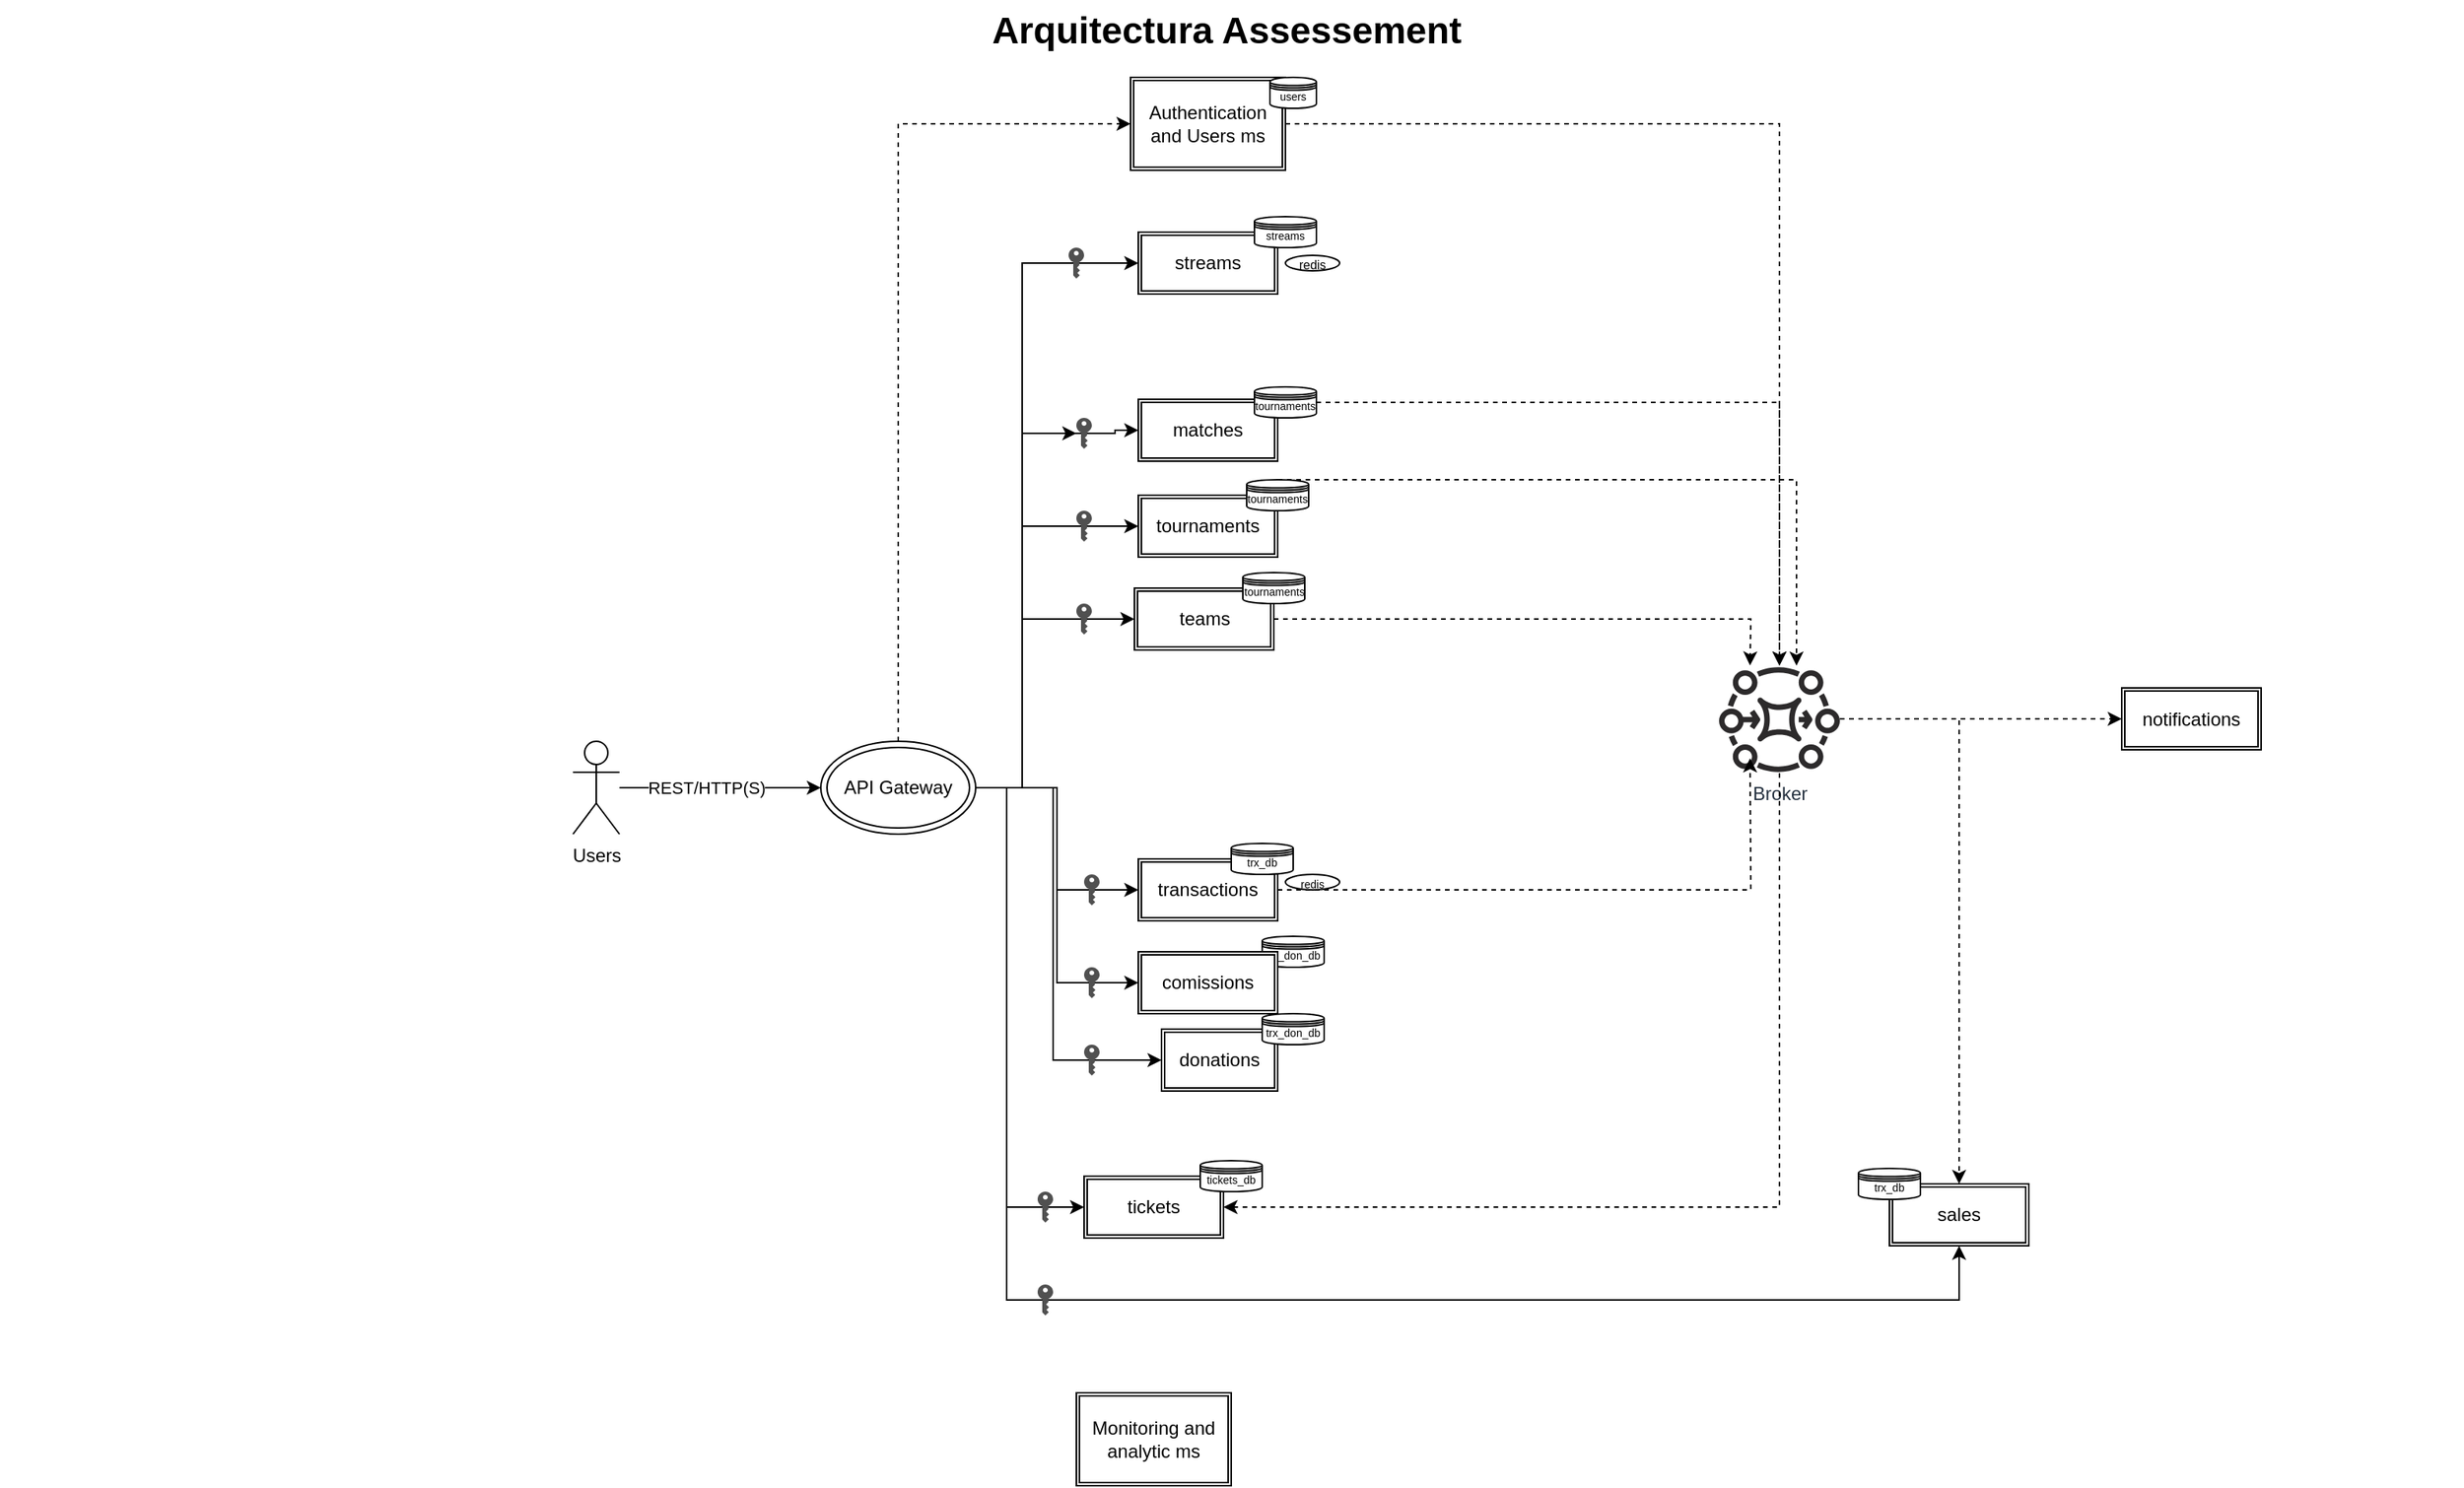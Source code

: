 <mxfile version="26.1.1" pages="2">
  <diagram name="architecture draft" id="74b105a0-9070-1c63-61bc-23e55f88626e">
    <mxGraphModel dx="1687" dy="2107" grid="1" gridSize="10" guides="1" tooltips="1" connect="1" arrows="1" fold="1" page="1" pageScale="1.5" pageWidth="1169" pageHeight="826" background="none" math="0" shadow="0">
      <root>
        <mxCell id="0" style=";html=1;" />
        <mxCell id="1" style=";html=1;" parent="0" />
        <mxCell id="10b056a9c633e61c-30" value="Arquitectura Assessement&amp;nbsp;" style="text;strokeColor=none;fillColor=none;html=1;fontSize=24;fontStyle=1;verticalAlign=middle;align=center;movable=0;resizable=0;rotatable=0;deletable=0;editable=0;locked=1;connectable=0;" parent="1" vertex="1">
          <mxGeometry x="280" y="-320" width="1590" height="40" as="geometry" />
        </mxCell>
        <mxCell id="vbEIQ8iehSiW6eTZAF4b-10" value="Monitoring and analytic ms" style="shape=ext;double=1;rounded=0;whiteSpace=wrap;html=1;movable=0;resizable=0;rotatable=0;deletable=0;editable=0;locked=1;connectable=0;" parent="1" vertex="1">
          <mxGeometry x="975" y="580" width="100" height="60" as="geometry" />
        </mxCell>
        <mxCell id="fW0-wd5fUKcEn7wd_X2i-2" style="edgeStyle=orthogonalEdgeStyle;rounded=0;orthogonalLoop=1;jettySize=auto;html=1;entryX=0;entryY=0.5;entryDx=0;entryDy=0;movable=0;resizable=0;rotatable=0;deletable=0;editable=0;locked=1;connectable=0;" parent="1" source="fW0-wd5fUKcEn7wd_X2i-4" target="fW0-wd5fUKcEn7wd_X2i-5" edge="1">
          <mxGeometry relative="1" as="geometry" />
        </mxCell>
        <mxCell id="fW0-wd5fUKcEn7wd_X2i-3" value="REST/HTTP(S)" style="edgeLabel;html=1;align=center;verticalAlign=middle;resizable=0;points=[];movable=0;rotatable=0;deletable=0;editable=0;locked=1;connectable=0;" parent="fW0-wd5fUKcEn7wd_X2i-2" vertex="1" connectable="0">
          <mxGeometry x="-0.135" relative="1" as="geometry">
            <mxPoint as="offset" />
          </mxGeometry>
        </mxCell>
        <mxCell id="uQWAi8qKT_m-cDa0QqK9-2" style="edgeStyle=orthogonalEdgeStyle;rounded=0;orthogonalLoop=1;jettySize=auto;html=1;exitX=0.5;exitY=0;exitDx=0;exitDy=0;entryX=0;entryY=0.5;entryDx=0;entryDy=0;dashed=1;movable=0;resizable=0;rotatable=0;deletable=0;editable=0;locked=1;connectable=0;" parent="1" source="fW0-wd5fUKcEn7wd_X2i-5" target="uQWAi8qKT_m-cDa0QqK9-1" edge="1">
          <mxGeometry relative="1" as="geometry">
            <Array as="points">
              <mxPoint x="860" y="-240" />
            </Array>
          </mxGeometry>
        </mxCell>
        <mxCell id="fW0-wd5fUKcEn7wd_X2i-4" value="Users" style="shape=umlActor;verticalLabelPosition=bottom;verticalAlign=top;html=1;outlineConnect=0;movable=0;resizable=0;rotatable=0;deletable=0;editable=0;locked=1;connectable=0;" parent="1" vertex="1">
          <mxGeometry x="650" y="159" width="30" height="60" as="geometry" />
        </mxCell>
        <mxCell id="uQWAi8qKT_m-cDa0QqK9-57" style="edgeStyle=orthogonalEdgeStyle;rounded=0;orthogonalLoop=1;jettySize=auto;html=1;exitX=1;exitY=0.5;exitDx=0;exitDy=0;dashed=1;movable=0;resizable=0;rotatable=0;deletable=0;editable=0;locked=1;connectable=0;" parent="1" source="uQWAi8qKT_m-cDa0QqK9-1" target="uQWAi8qKT_m-cDa0QqK9-16" edge="1">
          <mxGeometry relative="1" as="geometry" />
        </mxCell>
        <mxCell id="uQWAi8qKT_m-cDa0QqK9-1" value="Authentication and Users ms" style="shape=ext;double=1;rounded=0;whiteSpace=wrap;html=1;movable=0;resizable=0;rotatable=0;deletable=0;editable=0;locked=1;connectable=0;" parent="1" vertex="1">
          <mxGeometry x="1010" y="-270" width="100" height="60" as="geometry" />
        </mxCell>
        <mxCell id="uQWAi8qKT_m-cDa0QqK9-35" value="users" style="shape=datastore;whiteSpace=wrap;html=1;fontSize=7;movable=0;resizable=0;rotatable=0;deletable=0;editable=0;locked=1;connectable=0;" parent="1" vertex="1">
          <mxGeometry x="1100" y="-270" width="30" height="20" as="geometry" />
        </mxCell>
        <mxCell id="uQWAi8qKT_m-cDa0QqK9-30" style="edgeStyle=orthogonalEdgeStyle;rounded=0;orthogonalLoop=1;jettySize=auto;html=1;exitX=1;exitY=0.5;exitDx=0;exitDy=0;entryX=0;entryY=0.5;entryDx=0;entryDy=0;movable=0;resizable=0;rotatable=0;deletable=0;editable=0;locked=1;connectable=0;" parent="1" source="fW0-wd5fUKcEn7wd_X2i-5" target="uQWAi8qKT_m-cDa0QqK9-18" edge="1">
          <mxGeometry relative="1" as="geometry" />
        </mxCell>
        <mxCell id="uQWAi8qKT_m-cDa0QqK9-31" style="edgeStyle=orthogonalEdgeStyle;rounded=0;orthogonalLoop=1;jettySize=auto;html=1;exitX=1;exitY=0.5;exitDx=0;exitDy=0;entryX=0;entryY=0.5;entryDx=0;entryDy=0;movable=0;resizable=0;rotatable=0;deletable=0;editable=0;locked=1;connectable=0;" parent="1" source="fW0-wd5fUKcEn7wd_X2i-5" target="uQWAi8qKT_m-cDa0QqK9-19" edge="1">
          <mxGeometry relative="1" as="geometry">
            <Array as="points">
              <mxPoint x="930" y="189" />
              <mxPoint x="930" y="460" />
              <mxPoint x="950" y="460" />
            </Array>
          </mxGeometry>
        </mxCell>
        <mxCell id="uQWAi8qKT_m-cDa0QqK9-32" style="edgeStyle=orthogonalEdgeStyle;rounded=0;orthogonalLoop=1;jettySize=auto;html=1;exitX=1;exitY=0.5;exitDx=0;exitDy=0;entryX=0;entryY=0.5;entryDx=0;entryDy=0;movable=0;resizable=0;rotatable=0;deletable=0;editable=0;locked=1;connectable=0;" parent="1" source="-yQZE2A-FcCiuimSuqK6-1" target="uQWAi8qKT_m-cDa0QqK9-20" edge="1">
          <mxGeometry relative="1" as="geometry">
            <Array as="points">
              <mxPoint x="940" y="-40" />
              <mxPoint x="1000" y="-40" />
              <mxPoint x="1000" y="-42" />
            </Array>
          </mxGeometry>
        </mxCell>
        <mxCell id="uQWAi8qKT_m-cDa0QqK9-33" style="edgeStyle=orthogonalEdgeStyle;rounded=0;orthogonalLoop=1;jettySize=auto;html=1;exitX=1;exitY=0.5;exitDx=0;exitDy=0;entryX=0;entryY=0.5;entryDx=0;entryDy=0;movable=0;resizable=0;rotatable=0;deletable=0;editable=0;locked=1;connectable=0;" parent="1" source="fW0-wd5fUKcEn7wd_X2i-5" target="uQWAi8qKT_m-cDa0QqK9-21" edge="1">
          <mxGeometry relative="1" as="geometry">
            <Array as="points">
              <mxPoint x="940" y="189" />
              <mxPoint x="940" y="20" />
            </Array>
          </mxGeometry>
        </mxCell>
        <mxCell id="uQWAi8qKT_m-cDa0QqK9-34" style="edgeStyle=orthogonalEdgeStyle;rounded=0;orthogonalLoop=1;jettySize=auto;html=1;exitX=1;exitY=0.5;exitDx=0;exitDy=0;entryX=0;entryY=0.5;entryDx=0;entryDy=0;movable=0;resizable=0;rotatable=0;deletable=0;editable=0;locked=1;connectable=0;" parent="1" source="fW0-wd5fUKcEn7wd_X2i-5" target="uQWAi8qKT_m-cDa0QqK9-22" edge="1">
          <mxGeometry relative="1" as="geometry">
            <Array as="points">
              <mxPoint x="940" y="189" />
              <mxPoint x="940" y="80" />
            </Array>
          </mxGeometry>
        </mxCell>
        <mxCell id="uQWAi8qKT_m-cDa0QqK9-43" style="edgeStyle=orthogonalEdgeStyle;rounded=0;orthogonalLoop=1;jettySize=auto;html=1;exitX=1;exitY=0.5;exitDx=0;exitDy=0;entryX=0.5;entryY=1;entryDx=0;entryDy=0;movable=0;resizable=0;rotatable=0;deletable=0;editable=0;locked=1;connectable=0;" parent="1" source="fW0-wd5fUKcEn7wd_X2i-5" target="uQWAi8qKT_m-cDa0QqK9-28" edge="1">
          <mxGeometry relative="1" as="geometry">
            <Array as="points">
              <mxPoint x="930" y="189" />
              <mxPoint x="930" y="520" />
              <mxPoint x="1545" y="520" />
            </Array>
          </mxGeometry>
        </mxCell>
        <mxCell id="fW0-wd5fUKcEn7wd_X2i-5" value="API Gateway" style="ellipse;shape=doubleEllipse;whiteSpace=wrap;html=1;movable=0;resizable=0;rotatable=0;deletable=0;editable=0;locked=1;connectable=0;" parent="1" vertex="1">
          <mxGeometry x="810" y="159" width="100" height="60" as="geometry" />
        </mxCell>
        <mxCell id="uQWAi8qKT_m-cDa0QqK9-27" value="" style="edgeStyle=orthogonalEdgeStyle;rounded=0;orthogonalLoop=1;jettySize=auto;html=1;dashed=1;movable=0;resizable=0;rotatable=0;deletable=0;editable=0;locked=1;connectable=0;" parent="1" source="uQWAi8qKT_m-cDa0QqK9-16" target="uQWAi8qKT_m-cDa0QqK9-26" edge="1">
          <mxGeometry relative="1" as="geometry" />
        </mxCell>
        <mxCell id="uQWAi8qKT_m-cDa0QqK9-44" style="edgeStyle=orthogonalEdgeStyle;rounded=0;orthogonalLoop=1;jettySize=auto;html=1;entryX=0.5;entryY=0;entryDx=0;entryDy=0;dashed=1;movable=0;resizable=0;rotatable=0;deletable=0;editable=0;locked=1;connectable=0;" parent="1" source="uQWAi8qKT_m-cDa0QqK9-16" target="uQWAi8qKT_m-cDa0QqK9-28" edge="1">
          <mxGeometry relative="1" as="geometry">
            <mxPoint x="1440" y="330" as="targetPoint" />
          </mxGeometry>
        </mxCell>
        <mxCell id="uQWAi8qKT_m-cDa0QqK9-16" value="Broker" style="sketch=0;outlineConnect=0;fontColor=#232F3E;gradientColor=none;fillColor=light-dark(#2c2a2b, #ff81d9);strokeColor=none;dashed=0;verticalLabelPosition=bottom;verticalAlign=top;align=center;html=1;fontSize=12;fontStyle=0;aspect=fixed;pointerEvents=1;shape=mxgraph.aws4.mq_broker;movable=0;resizable=0;rotatable=0;deletable=0;editable=0;locked=1;connectable=0;" parent="1" vertex="1">
          <mxGeometry x="1390" y="110" width="78" height="69" as="geometry" />
        </mxCell>
        <mxCell id="uQWAi8qKT_m-cDa0QqK9-19" value="tickets" style="shape=ext;double=1;rounded=0;whiteSpace=wrap;html=1;movable=0;resizable=0;rotatable=0;deletable=0;editable=0;locked=1;connectable=0;" parent="1" vertex="1">
          <mxGeometry x="980" y="440" width="90" height="40" as="geometry" />
        </mxCell>
        <mxCell id="uQWAi8qKT_m-cDa0QqK9-24" style="edgeStyle=orthogonalEdgeStyle;rounded=0;orthogonalLoop=1;jettySize=auto;html=1;dashed=1;movable=0;resizable=0;rotatable=0;deletable=0;editable=0;locked=1;connectable=0;" parent="1" target="uQWAi8qKT_m-cDa0QqK9-16" edge="1">
          <mxGeometry relative="1" as="geometry">
            <Array as="points">
              <mxPoint x="1429" y="-60" />
            </Array>
            <mxPoint x="1130" y="-60" as="sourcePoint" />
          </mxGeometry>
        </mxCell>
        <mxCell id="uQWAi8qKT_m-cDa0QqK9-20" value="matches" style="shape=ext;double=1;rounded=0;whiteSpace=wrap;html=1;movable=0;resizable=0;rotatable=0;deletable=0;editable=0;locked=1;connectable=0;" parent="1" vertex="1">
          <mxGeometry x="1015" y="-62" width="90" height="40" as="geometry" />
        </mxCell>
        <mxCell id="uQWAi8qKT_m-cDa0QqK9-25" style="edgeStyle=orthogonalEdgeStyle;rounded=0;orthogonalLoop=1;jettySize=auto;html=1;exitX=1;exitY=0.5;exitDx=0;exitDy=0;dashed=1;movable=0;resizable=0;rotatable=0;deletable=0;editable=0;locked=1;connectable=0;" parent="1" source="uQWAi8qKT_m-cDa0QqK9-21" target="uQWAi8qKT_m-cDa0QqK9-16" edge="1">
          <mxGeometry relative="1" as="geometry">
            <Array as="points">
              <mxPoint x="1105" y="-10" />
              <mxPoint x="1440" y="-10" />
            </Array>
          </mxGeometry>
        </mxCell>
        <mxCell id="uQWAi8qKT_m-cDa0QqK9-21" value="tournaments" style="shape=ext;double=1;rounded=0;whiteSpace=wrap;html=1;movable=0;resizable=0;rotatable=0;deletable=0;editable=0;locked=1;connectable=0;" parent="1" vertex="1">
          <mxGeometry x="1015" width="90" height="40" as="geometry" />
        </mxCell>
        <mxCell id="-yQZE2A-FcCiuimSuqK6-15" style="edgeStyle=orthogonalEdgeStyle;rounded=0;orthogonalLoop=1;jettySize=auto;html=1;exitX=1;exitY=0.5;exitDx=0;exitDy=0;movable=0;resizable=0;rotatable=0;deletable=0;editable=0;locked=1;connectable=0;dashed=1;" edge="1" parent="1" source="uQWAi8qKT_m-cDa0QqK9-22">
          <mxGeometry relative="1" as="geometry">
            <mxPoint x="1410" y="110" as="targetPoint" />
          </mxGeometry>
        </mxCell>
        <mxCell id="uQWAi8qKT_m-cDa0QqK9-22" value="teams" style="shape=ext;double=1;rounded=0;whiteSpace=wrap;html=1;movable=0;resizable=0;rotatable=0;deletable=0;editable=0;locked=1;connectable=0;" parent="1" vertex="1">
          <mxGeometry x="1012.5" y="60" width="90" height="40" as="geometry" />
        </mxCell>
        <mxCell id="uQWAi8qKT_m-cDa0QqK9-26" value="notifications" style="shape=ext;double=1;rounded=0;whiteSpace=wrap;html=1;movable=0;resizable=0;rotatable=0;deletable=0;editable=0;locked=1;connectable=0;" parent="1" vertex="1">
          <mxGeometry x="1650" y="124.5" width="90" height="40" as="geometry" />
        </mxCell>
        <mxCell id="uQWAi8qKT_m-cDa0QqK9-28" value="sales" style="shape=ext;double=1;rounded=0;whiteSpace=wrap;html=1;movable=0;resizable=0;rotatable=0;deletable=0;editable=0;locked=1;connectable=0;" parent="1" vertex="1">
          <mxGeometry x="1500" y="445" width="90" height="40" as="geometry" />
        </mxCell>
        <mxCell id="uQWAi8qKT_m-cDa0QqK9-48" value="tournaments" style="shape=datastore;whiteSpace=wrap;html=1;fontSize=7;movable=0;resizable=0;rotatable=0;deletable=0;editable=0;locked=1;connectable=0;" parent="1" vertex="1">
          <mxGeometry x="1082.5" y="50" width="40" height="20" as="geometry" />
        </mxCell>
        <mxCell id="uQWAi8qKT_m-cDa0QqK9-52" value="tickets_db" style="shape=datastore;whiteSpace=wrap;html=1;fontSize=7;movable=0;resizable=0;rotatable=0;deletable=0;editable=0;locked=1;connectable=0;" parent="1" vertex="1">
          <mxGeometry x="1055" y="430" width="40" height="20" as="geometry" />
        </mxCell>
        <mxCell id="uQWAi8qKT_m-cDa0QqK9-53" value="tournaments" style="shape=datastore;whiteSpace=wrap;html=1;fontSize=7;movable=0;resizable=0;rotatable=0;deletable=0;editable=0;locked=1;connectable=0;" parent="1" vertex="1">
          <mxGeometry x="1090" y="-70" width="40" height="20" as="geometry" />
        </mxCell>
        <mxCell id="uQWAi8qKT_m-cDa0QqK9-54" value="tournaments" style="shape=datastore;whiteSpace=wrap;html=1;fontSize=7;movable=0;resizable=0;rotatable=0;deletable=0;editable=0;locked=1;connectable=0;" parent="1" vertex="1">
          <mxGeometry x="1085" y="-10" width="40" height="20" as="geometry" />
        </mxCell>
        <mxCell id="uQWAi8qKT_m-cDa0QqK9-55" value="trx_db" style="shape=datastore;whiteSpace=wrap;html=1;fontSize=7;movable=0;resizable=0;rotatable=0;deletable=0;editable=0;locked=1;connectable=0;" parent="1" vertex="1">
          <mxGeometry x="1480" y="435" width="40" height="20" as="geometry" />
        </mxCell>
        <mxCell id="d-QkVYesdmOvkyDxMaAO-6" style="edgeStyle=orthogonalEdgeStyle;rounded=0;orthogonalLoop=1;jettySize=auto;html=1;exitX=1;exitY=0.5;exitDx=0;exitDy=0;endArrow=none;startFill=1;startArrow=classic;dashed=1;movable=0;resizable=0;rotatable=0;deletable=0;editable=0;locked=1;connectable=0;" parent="1" source="uQWAi8qKT_m-cDa0QqK9-19" target="uQWAi8qKT_m-cDa0QqK9-16" edge="1">
          <mxGeometry relative="1" as="geometry" />
        </mxCell>
        <mxCell id="uQWAi8qKT_m-cDa0QqK9-17" value="donations" style="shape=ext;double=1;rounded=0;whiteSpace=wrap;html=1;movable=0;resizable=0;rotatable=0;deletable=0;editable=0;locked=1;connectable=0;" parent="1" vertex="1">
          <mxGeometry x="1030" y="345" width="75" height="40" as="geometry" />
        </mxCell>
        <mxCell id="-yQZE2A-FcCiuimSuqK6-16" style="edgeStyle=orthogonalEdgeStyle;rounded=0;orthogonalLoop=1;jettySize=auto;html=1;exitX=1;exitY=0.5;exitDx=0;exitDy=0;dashed=1;movable=0;resizable=0;rotatable=0;deletable=0;editable=0;locked=1;connectable=0;" edge="1" parent="1" source="uQWAi8qKT_m-cDa0QqK9-18">
          <mxGeometry relative="1" as="geometry">
            <mxPoint x="1410" y="170" as="targetPoint" />
          </mxGeometry>
        </mxCell>
        <mxCell id="uQWAi8qKT_m-cDa0QqK9-18" value="transactions" style="shape=ext;double=1;rounded=0;whiteSpace=wrap;html=1;movable=0;resizable=0;rotatable=0;deletable=0;editable=0;locked=1;connectable=0;" parent="1" vertex="1">
          <mxGeometry x="1015" y="235" width="90" height="40" as="geometry" />
        </mxCell>
        <mxCell id="uQWAi8qKT_m-cDa0QqK9-36" value="trx_don_db" style="shape=datastore;whiteSpace=wrap;html=1;fontSize=7;movable=0;resizable=0;rotatable=0;deletable=0;editable=0;locked=1;connectable=0;" parent="1" vertex="1">
          <mxGeometry x="1095" y="285" width="40" height="20" as="geometry" />
        </mxCell>
        <mxCell id="uQWAi8qKT_m-cDa0QqK9-50" value="trx_db" style="shape=datastore;whiteSpace=wrap;html=1;fontSize=7;movable=0;resizable=0;rotatable=0;deletable=0;editable=0;locked=1;connectable=0;" parent="1" vertex="1">
          <mxGeometry x="1075" y="225" width="40" height="20" as="geometry" />
        </mxCell>
        <mxCell id="aHbnxvL_AeDnLi8J1KWG-1" value="comissions" style="shape=ext;double=1;rounded=0;whiteSpace=wrap;html=1;movable=0;resizable=0;rotatable=0;deletable=0;editable=0;locked=1;connectable=0;" parent="1" vertex="1">
          <mxGeometry x="1015" y="295" width="90" height="40" as="geometry" />
        </mxCell>
        <mxCell id="aHbnxvL_AeDnLi8J1KWG-2" value="trx_don_db" style="shape=datastore;whiteSpace=wrap;html=1;fontSize=7;movable=0;resizable=0;rotatable=0;deletable=0;editable=0;locked=1;connectable=0;" parent="1" vertex="1">
          <mxGeometry x="1095" y="335" width="40" height="20" as="geometry" />
        </mxCell>
        <mxCell id="uQWAi8qKT_m-cDa0QqK9-29" style="edgeStyle=orthogonalEdgeStyle;rounded=0;orthogonalLoop=1;jettySize=auto;html=1;exitX=1;exitY=0.5;exitDx=0;exitDy=0;entryX=0;entryY=0.5;entryDx=0;entryDy=0;movable=0;resizable=0;rotatable=0;deletable=0;editable=0;locked=1;connectable=0;" parent="1" source="fW0-wd5fUKcEn7wd_X2i-5" target="uQWAi8qKT_m-cDa0QqK9-17" edge="1">
          <mxGeometry relative="1" as="geometry">
            <Array as="points">
              <mxPoint x="960" y="189" />
              <mxPoint x="960" y="365" />
            </Array>
          </mxGeometry>
        </mxCell>
        <mxCell id="aHbnxvL_AeDnLi8J1KWG-3" style="edgeStyle=orthogonalEdgeStyle;rounded=0;orthogonalLoop=1;jettySize=auto;html=1;exitX=1;exitY=0.5;exitDx=0;exitDy=0;entryX=0;entryY=0.5;entryDx=0;entryDy=0;movable=0;resizable=0;rotatable=0;deletable=0;editable=0;locked=1;connectable=0;" parent="1" source="fW0-wd5fUKcEn7wd_X2i-5" target="aHbnxvL_AeDnLi8J1KWG-1" edge="1">
          <mxGeometry relative="1" as="geometry" />
        </mxCell>
        <mxCell id="uQWAi8qKT_m-cDa0QqK9-23" value="streams" style="shape=ext;double=1;rounded=0;whiteSpace=wrap;html=1;movable=0;resizable=0;rotatable=0;deletable=0;editable=0;locked=1;connectable=0;" parent="1" vertex="1">
          <mxGeometry x="1015" y="-170" width="90" height="40" as="geometry" />
        </mxCell>
        <mxCell id="uQWAi8qKT_m-cDa0QqK9-56" value="streams" style="shape=datastore;whiteSpace=wrap;html=1;fontSize=7;movable=0;resizable=0;rotatable=0;deletable=0;editable=0;locked=1;connectable=0;" parent="1" vertex="1">
          <mxGeometry x="1090" y="-180" width="40" height="20" as="geometry" />
        </mxCell>
        <mxCell id="uQWAi8qKT_m-cDa0QqK9-49" style="edgeStyle=orthogonalEdgeStyle;rounded=0;orthogonalLoop=1;jettySize=auto;html=1;exitX=1;exitY=0.5;exitDx=0;exitDy=0;entryX=0;entryY=0.5;entryDx=0;entryDy=0;movable=0;resizable=0;rotatable=0;deletable=0;editable=0;locked=1;connectable=0;" parent="1" source="fW0-wd5fUKcEn7wd_X2i-5" target="uQWAi8qKT_m-cDa0QqK9-23" edge="1">
          <mxGeometry relative="1" as="geometry">
            <Array as="points">
              <mxPoint x="940" y="189" />
              <mxPoint x="940" y="-150" />
            </Array>
          </mxGeometry>
        </mxCell>
        <mxCell id="-yQZE2A-FcCiuimSuqK6-2" value="" style="sketch=0;pointerEvents=1;shadow=0;dashed=0;html=1;strokeColor=none;fillColor=#505050;labelPosition=center;verticalLabelPosition=bottom;verticalAlign=top;outlineConnect=0;align=center;shape=mxgraph.office.security.key_permissions;movable=0;resizable=0;rotatable=0;deletable=0;editable=0;locked=1;connectable=0;" vertex="1" parent="1">
          <mxGeometry x="970" y="-160" width="10" height="20" as="geometry" />
        </mxCell>
        <mxCell id="-yQZE2A-FcCiuimSuqK6-3" value="" style="edgeStyle=orthogonalEdgeStyle;rounded=0;orthogonalLoop=1;jettySize=auto;html=1;exitX=1;exitY=0.5;exitDx=0;exitDy=0;entryX=0;entryY=0.5;entryDx=0;entryDy=0;movable=0;resizable=0;rotatable=0;deletable=0;editable=0;locked=1;connectable=0;" edge="1" parent="1" source="fW0-wd5fUKcEn7wd_X2i-5" target="-yQZE2A-FcCiuimSuqK6-1">
          <mxGeometry relative="1" as="geometry">
            <Array as="points">
              <mxPoint x="940" y="189" />
            </Array>
            <mxPoint x="910" y="189" as="sourcePoint" />
            <mxPoint x="1015" y="-42" as="targetPoint" />
          </mxGeometry>
        </mxCell>
        <mxCell id="-yQZE2A-FcCiuimSuqK6-1" value="" style="sketch=0;pointerEvents=1;shadow=0;dashed=0;html=1;strokeColor=none;fillColor=#505050;labelPosition=center;verticalLabelPosition=bottom;verticalAlign=top;outlineConnect=0;align=center;shape=mxgraph.office.security.key_permissions;movable=0;resizable=0;rotatable=0;deletable=0;editable=0;locked=1;connectable=0;" vertex="1" parent="1">
          <mxGeometry x="975" y="-50" width="10" height="20" as="geometry" />
        </mxCell>
        <mxCell id="-yQZE2A-FcCiuimSuqK6-4" value="" style="sketch=0;pointerEvents=1;shadow=0;dashed=0;html=1;strokeColor=none;fillColor=#505050;labelPosition=center;verticalLabelPosition=bottom;verticalAlign=top;outlineConnect=0;align=center;shape=mxgraph.office.security.key_permissions;movable=0;resizable=0;rotatable=0;deletable=0;editable=0;locked=1;connectable=0;" vertex="1" parent="1">
          <mxGeometry x="975" y="10" width="10" height="20" as="geometry" />
        </mxCell>
        <mxCell id="-yQZE2A-FcCiuimSuqK6-6" value="" style="sketch=0;pointerEvents=1;shadow=0;dashed=0;html=1;strokeColor=none;fillColor=#505050;labelPosition=center;verticalLabelPosition=bottom;verticalAlign=top;outlineConnect=0;align=center;shape=mxgraph.office.security.key_permissions;movable=0;resizable=0;rotatable=0;deletable=0;editable=0;locked=1;connectable=0;" vertex="1" parent="1">
          <mxGeometry x="975" y="70" width="10" height="20" as="geometry" />
        </mxCell>
        <mxCell id="-yQZE2A-FcCiuimSuqK6-7" value="" style="sketch=0;pointerEvents=1;shadow=0;dashed=0;html=1;strokeColor=none;fillColor=#505050;labelPosition=center;verticalLabelPosition=bottom;verticalAlign=top;outlineConnect=0;align=center;shape=mxgraph.office.security.key_permissions;movable=0;resizable=0;rotatable=0;deletable=0;editable=0;locked=1;connectable=0;" vertex="1" parent="1">
          <mxGeometry x="980" y="245" width="10" height="20" as="geometry" />
        </mxCell>
        <mxCell id="-yQZE2A-FcCiuimSuqK6-8" value="" style="sketch=0;pointerEvents=1;shadow=0;dashed=0;html=1;strokeColor=none;fillColor=#505050;labelPosition=center;verticalLabelPosition=bottom;verticalAlign=top;outlineConnect=0;align=center;shape=mxgraph.office.security.key_permissions;movable=0;resizable=0;rotatable=0;deletable=0;editable=0;locked=1;connectable=0;" vertex="1" parent="1">
          <mxGeometry x="980" y="305" width="10" height="20" as="geometry" />
        </mxCell>
        <mxCell id="-yQZE2A-FcCiuimSuqK6-9" value="" style="sketch=0;pointerEvents=1;shadow=0;dashed=0;html=1;strokeColor=none;fillColor=#505050;labelPosition=center;verticalLabelPosition=bottom;verticalAlign=top;outlineConnect=0;align=center;shape=mxgraph.office.security.key_permissions;movable=0;resizable=0;rotatable=0;deletable=0;editable=0;locked=1;connectable=0;" vertex="1" parent="1">
          <mxGeometry x="980" y="355" width="10" height="20" as="geometry" />
        </mxCell>
        <mxCell id="-yQZE2A-FcCiuimSuqK6-10" value="" style="sketch=0;pointerEvents=1;shadow=0;dashed=0;html=1;strokeColor=none;fillColor=#505050;labelPosition=center;verticalLabelPosition=bottom;verticalAlign=top;outlineConnect=0;align=center;shape=mxgraph.office.security.key_permissions;movable=0;resizable=0;rotatable=0;deletable=0;editable=0;locked=1;connectable=0;" vertex="1" parent="1">
          <mxGeometry x="950" y="450" width="10" height="20" as="geometry" />
        </mxCell>
        <mxCell id="-yQZE2A-FcCiuimSuqK6-11" value="" style="sketch=0;pointerEvents=1;shadow=0;dashed=0;html=1;strokeColor=none;fillColor=#505050;labelPosition=center;verticalLabelPosition=bottom;verticalAlign=top;outlineConnect=0;align=center;shape=mxgraph.office.security.key_permissions;movable=0;resizable=0;rotatable=0;deletable=0;editable=0;locked=1;connectable=0;" vertex="1" parent="1">
          <mxGeometry x="950" y="510" width="10" height="20" as="geometry" />
        </mxCell>
        <mxCell id="-yQZE2A-FcCiuimSuqK6-12" value="&lt;font style=&quot;font-size: 8px;&quot;&gt;redis&lt;/font&gt;" style="ellipse;whiteSpace=wrap;html=1;movable=0;resizable=0;rotatable=0;deletable=0;editable=0;locked=1;connectable=0;" vertex="1" parent="1">
          <mxGeometry x="1110" y="-155" width="35" height="10" as="geometry" />
        </mxCell>
        <mxCell id="-yQZE2A-FcCiuimSuqK6-13" value="&lt;font style=&quot;font-size: 7px;&quot;&gt;redis&lt;/font&gt;" style="ellipse;whiteSpace=wrap;html=1;movable=0;resizable=0;rotatable=0;deletable=0;editable=0;locked=1;connectable=0;" vertex="1" parent="1">
          <mxGeometry x="1110" y="245" width="35" height="10" as="geometry" />
        </mxCell>
      </root>
    </mxGraphModel>
  </diagram>
  <diagram id="ZLq89xvcRW1CMJuf11zN" name="draft database ms">
    <mxGraphModel dx="9996" dy="4052" grid="1" gridSize="10" guides="1" tooltips="1" connect="1" arrows="1" fold="1" page="1" pageScale="1" pageWidth="850" pageHeight="1100" math="0" shadow="0">
      <root>
        <mxCell id="0" />
        <mxCell id="1" parent="0" />
        <mxCell id="02-NtRwqwxKCKTbxms2Z-1" value="&lt;div&gt;&lt;br&gt;&lt;/div&gt;&lt;div&gt;&lt;br&gt;&lt;/div&gt;&lt;div&gt;&lt;br&gt;&lt;/div&gt;&lt;div&gt;&lt;br&gt;&lt;/div&gt;&lt;div&gt;&lt;br&gt;&lt;/div&gt;&lt;div&gt;&lt;br&gt;&lt;/div&gt;&lt;div&gt;&lt;br&gt;&lt;/div&gt;" style="rounded=1;whiteSpace=wrap;html=1;movable=0;resizable=0;rotatable=0;deletable=0;editable=0;locked=1;connectable=0;" parent="1" vertex="1">
          <mxGeometry x="360" y="670" width="1070" height="730" as="geometry" />
        </mxCell>
        <mxCell id="OG1OUKwSNn2yCEwQoLPJ-137" value="" style="rounded=1;whiteSpace=wrap;html=1;movable=0;resizable=0;rotatable=0;deletable=0;editable=0;locked=1;connectable=0;" parent="1" vertex="1">
          <mxGeometry x="-80" y="-740" width="1070" height="530" as="geometry" />
        </mxCell>
        <mxCell id="OG1OUKwSNn2yCEwQoLPJ-66" value="&lt;div&gt;&lt;br&gt;&lt;/div&gt;&lt;div&gt;&lt;br&gt;&lt;/div&gt;&lt;div&gt;&lt;br&gt;&lt;/div&gt;&lt;div&gt;&lt;br&gt;&lt;/div&gt;&lt;div&gt;&lt;br&gt;&lt;/div&gt;&lt;div&gt;&lt;br&gt;&lt;/div&gt;&lt;div&gt;&lt;br&gt;&lt;/div&gt;" style="rounded=1;whiteSpace=wrap;html=1;movable=0;resizable=0;rotatable=0;deletable=0;editable=0;locked=1;connectable=0;" parent="1" vertex="1">
          <mxGeometry x="-920" y="660" width="1070" height="730" as="geometry" />
        </mxCell>
        <mxCell id="oB5873_ZLGR4oVkweG-s-50" value="&lt;div&gt;&lt;br&gt;&lt;/div&gt;&lt;div&gt;&lt;br&gt;&lt;/div&gt;&lt;div&gt;&lt;br&gt;&lt;/div&gt;&lt;div&gt;&lt;br&gt;&lt;/div&gt;&lt;div&gt;&lt;br&gt;&lt;/div&gt;&lt;div&gt;&lt;br&gt;&lt;/div&gt;&lt;div&gt;&lt;br&gt;&lt;/div&gt;" style="rounded=1;whiteSpace=wrap;html=1;movable=0;resizable=0;rotatable=0;deletable=0;editable=0;locked=1;connectable=0;" parent="1" vertex="1">
          <mxGeometry x="-490" y="-120" width="1950" height="730" as="geometry" />
        </mxCell>
        <mxCell id="oB5873_ZLGR4oVkweG-s-1" value="categories" style="shape=table;startSize=30;container=1;collapsible=1;childLayout=tableLayout;fixedRows=1;rowLines=0;fontStyle=1;align=center;resizeLast=1;html=1;movable=0;resizable=0;rotatable=0;deletable=0;editable=0;locked=1;connectable=0;" parent="1" vertex="1">
          <mxGeometry x="-70" y="140" width="180" height="180" as="geometry" />
        </mxCell>
        <mxCell id="oB5873_ZLGR4oVkweG-s-2" value="" style="shape=tableRow;horizontal=0;startSize=0;swimlaneHead=0;swimlaneBody=0;fillColor=none;collapsible=0;dropTarget=0;points=[[0,0.5],[1,0.5]];portConstraint=eastwest;top=0;left=0;right=0;bottom=1;movable=0;resizable=0;rotatable=0;deletable=0;editable=0;locked=1;connectable=0;" parent="oB5873_ZLGR4oVkweG-s-1" vertex="1">
          <mxGeometry y="30" width="180" height="30" as="geometry" />
        </mxCell>
        <mxCell id="oB5873_ZLGR4oVkweG-s-3" value="PK" style="shape=partialRectangle;connectable=0;fillColor=none;top=0;left=0;bottom=0;right=0;fontStyle=1;overflow=hidden;whiteSpace=wrap;html=1;movable=0;resizable=0;rotatable=0;deletable=0;editable=0;locked=1;" parent="oB5873_ZLGR4oVkweG-s-2" vertex="1">
          <mxGeometry width="30" height="30" as="geometry">
            <mxRectangle width="30" height="30" as="alternateBounds" />
          </mxGeometry>
        </mxCell>
        <mxCell id="oB5873_ZLGR4oVkweG-s-4" value="id(int)" style="shape=partialRectangle;connectable=0;fillColor=none;top=0;left=0;bottom=0;right=0;align=left;spacingLeft=6;fontStyle=5;overflow=hidden;whiteSpace=wrap;html=1;movable=0;resizable=0;rotatable=0;deletable=0;editable=0;locked=1;" parent="oB5873_ZLGR4oVkweG-s-2" vertex="1">
          <mxGeometry x="30" width="150" height="30" as="geometry">
            <mxRectangle width="150" height="30" as="alternateBounds" />
          </mxGeometry>
        </mxCell>
        <mxCell id="oB5873_ZLGR4oVkweG-s-5" value="" style="shape=tableRow;horizontal=0;startSize=0;swimlaneHead=0;swimlaneBody=0;fillColor=none;collapsible=0;dropTarget=0;points=[[0,0.5],[1,0.5]];portConstraint=eastwest;top=0;left=0;right=0;bottom=0;movable=0;resizable=0;rotatable=0;deletable=0;editable=0;locked=1;connectable=0;" parent="oB5873_ZLGR4oVkweG-s-1" vertex="1">
          <mxGeometry y="60" width="180" height="30" as="geometry" />
        </mxCell>
        <mxCell id="oB5873_ZLGR4oVkweG-s-6" value="" style="shape=partialRectangle;connectable=0;fillColor=none;top=0;left=0;bottom=0;right=0;editable=0;overflow=hidden;whiteSpace=wrap;html=1;movable=0;resizable=0;rotatable=0;deletable=0;locked=1;" parent="oB5873_ZLGR4oVkweG-s-5" vertex="1">
          <mxGeometry width="30" height="30" as="geometry">
            <mxRectangle width="30" height="30" as="alternateBounds" />
          </mxGeometry>
        </mxCell>
        <mxCell id="oB5873_ZLGR4oVkweG-s-7" value="name(varchar)" style="shape=partialRectangle;connectable=0;fillColor=none;top=0;left=0;bottom=0;right=0;align=left;spacingLeft=6;overflow=hidden;whiteSpace=wrap;html=1;movable=0;resizable=0;rotatable=0;deletable=0;editable=0;locked=1;" parent="oB5873_ZLGR4oVkweG-s-5" vertex="1">
          <mxGeometry x="30" width="150" height="30" as="geometry">
            <mxRectangle width="150" height="30" as="alternateBounds" />
          </mxGeometry>
        </mxCell>
        <mxCell id="oB5873_ZLGR4oVkweG-s-8" value="" style="shape=tableRow;horizontal=0;startSize=0;swimlaneHead=0;swimlaneBody=0;fillColor=none;collapsible=0;dropTarget=0;points=[[0,0.5],[1,0.5]];portConstraint=eastwest;top=0;left=0;right=0;bottom=0;movable=0;resizable=0;rotatable=0;deletable=0;editable=0;locked=1;connectable=0;" parent="oB5873_ZLGR4oVkweG-s-1" vertex="1">
          <mxGeometry y="90" width="180" height="30" as="geometry" />
        </mxCell>
        <mxCell id="oB5873_ZLGR4oVkweG-s-9" value="" style="shape=partialRectangle;connectable=0;fillColor=none;top=0;left=0;bottom=0;right=0;editable=0;overflow=hidden;whiteSpace=wrap;html=1;movable=0;resizable=0;rotatable=0;deletable=0;locked=1;" parent="oB5873_ZLGR4oVkweG-s-8" vertex="1">
          <mxGeometry width="30" height="30" as="geometry">
            <mxRectangle width="30" height="30" as="alternateBounds" />
          </mxGeometry>
        </mxCell>
        <mxCell id="oB5873_ZLGR4oVkweG-s-10" value="code(varchar)" style="shape=partialRectangle;connectable=0;fillColor=none;top=0;left=0;bottom=0;right=0;align=left;spacingLeft=6;overflow=hidden;whiteSpace=wrap;html=1;movable=0;resizable=0;rotatable=0;deletable=0;editable=0;locked=1;" parent="oB5873_ZLGR4oVkweG-s-8" vertex="1">
          <mxGeometry x="30" width="150" height="30" as="geometry">
            <mxRectangle width="150" height="30" as="alternateBounds" />
          </mxGeometry>
        </mxCell>
        <mxCell id="DYwuK3S5vMZ8kVNKhEho-4" value="" style="shape=tableRow;horizontal=0;startSize=0;swimlaneHead=0;swimlaneBody=0;fillColor=none;collapsible=0;dropTarget=0;points=[[0,0.5],[1,0.5]];portConstraint=eastwest;top=0;left=0;right=0;bottom=0;movable=0;resizable=0;rotatable=0;deletable=0;editable=0;locked=1;connectable=0;" parent="oB5873_ZLGR4oVkweG-s-1" vertex="1">
          <mxGeometry y="120" width="180" height="30" as="geometry" />
        </mxCell>
        <mxCell id="DYwuK3S5vMZ8kVNKhEho-5" value="" style="shape=partialRectangle;connectable=0;fillColor=none;top=0;left=0;bottom=0;right=0;editable=0;overflow=hidden;whiteSpace=wrap;html=1;movable=0;resizable=0;rotatable=0;deletable=0;locked=1;" parent="DYwuK3S5vMZ8kVNKhEho-4" vertex="1">
          <mxGeometry width="30" height="30" as="geometry">
            <mxRectangle width="30" height="30" as="alternateBounds" />
          </mxGeometry>
        </mxCell>
        <mxCell id="DYwuK3S5vMZ8kVNKhEho-6" value="alias(varchar)" style="shape=partialRectangle;connectable=0;fillColor=none;top=0;left=0;bottom=0;right=0;align=left;spacingLeft=6;overflow=hidden;whiteSpace=wrap;html=1;movable=0;resizable=0;rotatable=0;deletable=0;editable=0;locked=1;" parent="DYwuK3S5vMZ8kVNKhEho-4" vertex="1">
          <mxGeometry x="30" width="150" height="30" as="geometry">
            <mxRectangle width="150" height="30" as="alternateBounds" />
          </mxGeometry>
        </mxCell>
        <mxCell id="OG1OUKwSNn2yCEwQoLPJ-111" value="" style="shape=tableRow;horizontal=0;startSize=0;swimlaneHead=0;swimlaneBody=0;fillColor=none;collapsible=0;dropTarget=0;points=[[0,0.5],[1,0.5]];portConstraint=eastwest;top=0;left=0;right=0;bottom=0;movable=0;resizable=0;rotatable=0;deletable=0;editable=0;locked=1;connectable=0;" parent="oB5873_ZLGR4oVkweG-s-1" vertex="1">
          <mxGeometry y="150" width="180" height="30" as="geometry" />
        </mxCell>
        <mxCell id="OG1OUKwSNn2yCEwQoLPJ-112" value="" style="shape=partialRectangle;connectable=0;fillColor=none;top=0;left=0;bottom=0;right=0;editable=0;overflow=hidden;whiteSpace=wrap;html=1;movable=0;resizable=0;rotatable=0;deletable=0;locked=1;" parent="OG1OUKwSNn2yCEwQoLPJ-111" vertex="1">
          <mxGeometry width="30" height="30" as="geometry">
            <mxRectangle width="30" height="30" as="alternateBounds" />
          </mxGeometry>
        </mxCell>
        <mxCell id="OG1OUKwSNn2yCEwQoLPJ-113" value="limit_participants(int?)" style="shape=partialRectangle;connectable=0;fillColor=none;top=0;left=0;bottom=0;right=0;align=left;spacingLeft=6;overflow=hidden;whiteSpace=wrap;html=1;movable=0;resizable=0;rotatable=0;deletable=0;editable=0;locked=1;" parent="OG1OUKwSNn2yCEwQoLPJ-111" vertex="1">
          <mxGeometry x="30" width="150" height="30" as="geometry">
            <mxRectangle width="150" height="30" as="alternateBounds" />
          </mxGeometry>
        </mxCell>
        <mxCell id="oB5873_ZLGR4oVkweG-s-14" value="games" style="shape=table;startSize=30;container=1;collapsible=1;childLayout=tableLayout;fixedRows=1;rowLines=0;fontStyle=1;align=center;resizeLast=1;html=1;movable=0;resizable=0;rotatable=0;deletable=0;editable=0;locked=1;connectable=0;" parent="1" vertex="1">
          <mxGeometry x="-60" y="370" width="205" height="210" as="geometry" />
        </mxCell>
        <mxCell id="oB5873_ZLGR4oVkweG-s-15" value="" style="shape=tableRow;horizontal=0;startSize=0;swimlaneHead=0;swimlaneBody=0;fillColor=none;collapsible=0;dropTarget=0;points=[[0,0.5],[1,0.5]];portConstraint=eastwest;top=0;left=0;right=0;bottom=1;movable=0;resizable=0;rotatable=0;deletable=0;editable=0;locked=1;connectable=0;" parent="oB5873_ZLGR4oVkweG-s-14" vertex="1">
          <mxGeometry y="30" width="205" height="30" as="geometry" />
        </mxCell>
        <mxCell id="oB5873_ZLGR4oVkweG-s-16" value="PK" style="shape=partialRectangle;connectable=0;fillColor=none;top=0;left=0;bottom=0;right=0;fontStyle=1;overflow=hidden;whiteSpace=wrap;html=1;movable=0;resizable=0;rotatable=0;deletable=0;editable=0;locked=1;" parent="oB5873_ZLGR4oVkweG-s-15" vertex="1">
          <mxGeometry width="30" height="30" as="geometry">
            <mxRectangle width="30" height="30" as="alternateBounds" />
          </mxGeometry>
        </mxCell>
        <mxCell id="oB5873_ZLGR4oVkweG-s-17" value="id(int)" style="shape=partialRectangle;connectable=0;fillColor=none;top=0;left=0;bottom=0;right=0;align=left;spacingLeft=6;fontStyle=5;overflow=hidden;whiteSpace=wrap;html=1;movable=0;resizable=0;rotatable=0;deletable=0;editable=0;locked=1;" parent="oB5873_ZLGR4oVkweG-s-15" vertex="1">
          <mxGeometry x="30" width="175" height="30" as="geometry">
            <mxRectangle width="175" height="30" as="alternateBounds" />
          </mxGeometry>
        </mxCell>
        <mxCell id="oB5873_ZLGR4oVkweG-s-18" value="" style="shape=tableRow;horizontal=0;startSize=0;swimlaneHead=0;swimlaneBody=0;fillColor=none;collapsible=0;dropTarget=0;points=[[0,0.5],[1,0.5]];portConstraint=eastwest;top=0;left=0;right=0;bottom=0;movable=0;resizable=0;rotatable=0;deletable=0;editable=0;locked=1;connectable=0;" parent="oB5873_ZLGR4oVkweG-s-14" vertex="1">
          <mxGeometry y="60" width="205" height="30" as="geometry" />
        </mxCell>
        <mxCell id="oB5873_ZLGR4oVkweG-s-19" value="" style="shape=partialRectangle;connectable=0;fillColor=none;top=0;left=0;bottom=0;right=0;editable=0;overflow=hidden;whiteSpace=wrap;html=1;movable=0;resizable=0;rotatable=0;deletable=0;locked=1;" parent="oB5873_ZLGR4oVkweG-s-18" vertex="1">
          <mxGeometry width="30" height="30" as="geometry">
            <mxRectangle width="30" height="30" as="alternateBounds" />
          </mxGeometry>
        </mxCell>
        <mxCell id="oB5873_ZLGR4oVkweG-s-20" value="name(varchar)" style="shape=partialRectangle;connectable=0;fillColor=none;top=0;left=0;bottom=0;right=0;align=left;spacingLeft=6;overflow=hidden;whiteSpace=wrap;html=1;movable=0;resizable=0;rotatable=0;deletable=0;editable=0;locked=1;" parent="oB5873_ZLGR4oVkweG-s-18" vertex="1">
          <mxGeometry x="30" width="175" height="30" as="geometry">
            <mxRectangle width="175" height="30" as="alternateBounds" />
          </mxGeometry>
        </mxCell>
        <mxCell id="oB5873_ZLGR4oVkweG-s-21" value="" style="shape=tableRow;horizontal=0;startSize=0;swimlaneHead=0;swimlaneBody=0;fillColor=none;collapsible=0;dropTarget=0;points=[[0,0.5],[1,0.5]];portConstraint=eastwest;top=0;left=0;right=0;bottom=0;movable=0;resizable=0;rotatable=0;deletable=0;editable=0;locked=1;connectable=0;" parent="oB5873_ZLGR4oVkweG-s-14" vertex="1">
          <mxGeometry y="90" width="205" height="30" as="geometry" />
        </mxCell>
        <mxCell id="oB5873_ZLGR4oVkweG-s-22" value="" style="shape=partialRectangle;connectable=0;fillColor=none;top=0;left=0;bottom=0;right=0;editable=0;overflow=hidden;whiteSpace=wrap;html=1;movable=0;resizable=0;rotatable=0;deletable=0;locked=1;" parent="oB5873_ZLGR4oVkweG-s-21" vertex="1">
          <mxGeometry width="30" height="30" as="geometry">
            <mxRectangle width="30" height="30" as="alternateBounds" />
          </mxGeometry>
        </mxCell>
        <mxCell id="oB5873_ZLGR4oVkweG-s-23" value="players(int)" style="shape=partialRectangle;connectable=0;fillColor=none;top=0;left=0;bottom=0;right=0;align=left;spacingLeft=6;overflow=hidden;whiteSpace=wrap;html=1;movable=0;resizable=0;rotatable=0;deletable=0;editable=0;locked=1;" parent="oB5873_ZLGR4oVkweG-s-21" vertex="1">
          <mxGeometry x="30" width="175" height="30" as="geometry">
            <mxRectangle width="175" height="30" as="alternateBounds" />
          </mxGeometry>
        </mxCell>
        <mxCell id="OG1OUKwSNn2yCEwQoLPJ-140" value="" style="shape=tableRow;horizontal=0;startSize=0;swimlaneHead=0;swimlaneBody=0;fillColor=none;collapsible=0;dropTarget=0;points=[[0,0.5],[1,0.5]];portConstraint=eastwest;top=0;left=0;right=0;bottom=0;movable=0;resizable=0;rotatable=0;deletable=0;editable=0;locked=1;connectable=0;" parent="oB5873_ZLGR4oVkweG-s-14" vertex="1">
          <mxGeometry y="120" width="205" height="30" as="geometry" />
        </mxCell>
        <mxCell id="OG1OUKwSNn2yCEwQoLPJ-141" value="" style="shape=partialRectangle;connectable=0;fillColor=none;top=0;left=0;bottom=0;right=0;editable=0;overflow=hidden;whiteSpace=wrap;html=1;movable=0;resizable=0;rotatable=0;deletable=0;locked=1;" parent="OG1OUKwSNn2yCEwQoLPJ-140" vertex="1">
          <mxGeometry width="30" height="30" as="geometry">
            <mxRectangle width="30" height="30" as="alternateBounds" />
          </mxGeometry>
        </mxCell>
        <mxCell id="OG1OUKwSNn2yCEwQoLPJ-142" value="is_cooperative(bool)" style="shape=partialRectangle;connectable=0;fillColor=none;top=0;left=0;bottom=0;right=0;align=left;spacingLeft=6;overflow=hidden;whiteSpace=wrap;html=1;movable=0;resizable=0;rotatable=0;deletable=0;editable=0;locked=1;" parent="OG1OUKwSNn2yCEwQoLPJ-140" vertex="1">
          <mxGeometry x="30" width="175" height="30" as="geometry">
            <mxRectangle width="175" height="30" as="alternateBounds" />
          </mxGeometry>
        </mxCell>
        <mxCell id="02-NtRwqwxKCKTbxms2Z-232" value="" style="shape=tableRow;horizontal=0;startSize=0;swimlaneHead=0;swimlaneBody=0;fillColor=none;collapsible=0;dropTarget=0;points=[[0,0.5],[1,0.5]];portConstraint=eastwest;top=0;left=0;right=0;bottom=0;movable=0;resizable=0;rotatable=0;deletable=0;editable=0;locked=1;connectable=0;" parent="oB5873_ZLGR4oVkweG-s-14" vertex="1">
          <mxGeometry y="150" width="205" height="30" as="geometry" />
        </mxCell>
        <mxCell id="02-NtRwqwxKCKTbxms2Z-233" value="" style="shape=partialRectangle;connectable=0;fillColor=none;top=0;left=0;bottom=0;right=0;editable=0;overflow=hidden;whiteSpace=wrap;html=1;movable=0;resizable=0;rotatable=0;deletable=0;locked=1;" parent="02-NtRwqwxKCKTbxms2Z-232" vertex="1">
          <mxGeometry width="30" height="30" as="geometry">
            <mxRectangle width="30" height="30" as="alternateBounds" />
          </mxGeometry>
        </mxCell>
        <mxCell id="02-NtRwqwxKCKTbxms2Z-234" value="max_teams(int)" style="shape=partialRectangle;connectable=0;fillColor=none;top=0;left=0;bottom=0;right=0;align=left;spacingLeft=6;overflow=hidden;whiteSpace=wrap;html=1;movable=0;resizable=0;rotatable=0;deletable=0;editable=0;locked=1;" parent="02-NtRwqwxKCKTbxms2Z-232" vertex="1">
          <mxGeometry x="30" width="175" height="30" as="geometry">
            <mxRectangle width="175" height="30" as="alternateBounds" />
          </mxGeometry>
        </mxCell>
        <mxCell id="02-NtRwqwxKCKTbxms2Z-258" value="" style="shape=tableRow;horizontal=0;startSize=0;swimlaneHead=0;swimlaneBody=0;fillColor=none;collapsible=0;dropTarget=0;points=[[0,0.5],[1,0.5]];portConstraint=eastwest;top=0;left=0;right=0;bottom=0;movable=0;resizable=0;rotatable=0;deletable=0;editable=0;locked=1;connectable=0;" parent="oB5873_ZLGR4oVkweG-s-14" vertex="1">
          <mxGeometry y="180" width="205" height="30" as="geometry" />
        </mxCell>
        <mxCell id="02-NtRwqwxKCKTbxms2Z-259" value="" style="shape=partialRectangle;connectable=0;fillColor=none;top=0;left=0;bottom=0;right=0;editable=0;overflow=hidden;whiteSpace=wrap;html=1;movable=0;resizable=0;rotatable=0;deletable=0;locked=1;" parent="02-NtRwqwxKCKTbxms2Z-258" vertex="1">
          <mxGeometry width="30" height="30" as="geometry">
            <mxRectangle width="30" height="30" as="alternateBounds" />
          </mxGeometry>
        </mxCell>
        <mxCell id="02-NtRwqwxKCKTbxms2Z-260" value="max_players_per_team(int)" style="shape=partialRectangle;connectable=0;fillColor=none;top=0;left=0;bottom=0;right=0;align=left;spacingLeft=6;overflow=hidden;whiteSpace=wrap;html=1;movable=0;resizable=0;rotatable=0;deletable=0;editable=0;locked=1;" parent="02-NtRwqwxKCKTbxms2Z-258" vertex="1">
          <mxGeometry x="30" width="175" height="30" as="geometry">
            <mxRectangle width="175" height="30" as="alternateBounds" />
          </mxGeometry>
        </mxCell>
        <mxCell id="oB5873_ZLGR4oVkweG-s-24" value="tournaments" style="shape=table;startSize=30;container=1;collapsible=1;childLayout=tableLayout;fixedRows=1;rowLines=0;fontStyle=1;align=center;resizeLast=1;html=1;movable=0;resizable=0;rotatable=0;deletable=0;editable=0;locked=1;connectable=0;textShadow=0;" parent="1" vertex="1">
          <mxGeometry x="230" y="160" width="230" height="360" as="geometry">
            <mxRectangle x="335" y="280" width="110" height="30" as="alternateBounds" />
          </mxGeometry>
        </mxCell>
        <mxCell id="oB5873_ZLGR4oVkweG-s-25" value="" style="shape=tableRow;horizontal=0;startSize=0;swimlaneHead=0;swimlaneBody=0;fillColor=none;collapsible=0;dropTarget=0;points=[[0,0.5],[1,0.5]];portConstraint=eastwest;top=0;left=0;right=0;bottom=1;movable=0;resizable=0;rotatable=0;deletable=0;editable=0;locked=1;connectable=0;" parent="oB5873_ZLGR4oVkweG-s-24" vertex="1">
          <mxGeometry y="30" width="230" height="30" as="geometry" />
        </mxCell>
        <mxCell id="oB5873_ZLGR4oVkweG-s-26" value="PK" style="shape=partialRectangle;connectable=0;fillColor=none;top=0;left=0;bottom=0;right=0;fontStyle=1;overflow=hidden;whiteSpace=wrap;html=1;movable=0;resizable=0;rotatable=0;deletable=0;editable=0;locked=1;" parent="oB5873_ZLGR4oVkweG-s-25" vertex="1">
          <mxGeometry width="30" height="30" as="geometry">
            <mxRectangle width="30" height="30" as="alternateBounds" />
          </mxGeometry>
        </mxCell>
        <mxCell id="oB5873_ZLGR4oVkweG-s-27" value="id(int)" style="shape=partialRectangle;connectable=0;fillColor=none;top=0;left=0;bottom=0;right=0;align=left;spacingLeft=6;fontStyle=5;overflow=hidden;whiteSpace=wrap;html=1;movable=0;resizable=0;rotatable=0;deletable=0;editable=0;locked=1;" parent="oB5873_ZLGR4oVkweG-s-25" vertex="1">
          <mxGeometry x="30" width="200" height="30" as="geometry">
            <mxRectangle width="200" height="30" as="alternateBounds" />
          </mxGeometry>
        </mxCell>
        <mxCell id="oB5873_ZLGR4oVkweG-s-28" value="" style="shape=tableRow;horizontal=0;startSize=0;swimlaneHead=0;swimlaneBody=0;fillColor=none;collapsible=0;dropTarget=0;points=[[0,0.5],[1,0.5]];portConstraint=eastwest;top=0;left=0;right=0;bottom=0;movable=0;resizable=0;rotatable=0;deletable=0;editable=0;locked=1;connectable=0;" parent="oB5873_ZLGR4oVkweG-s-24" vertex="1">
          <mxGeometry y="60" width="230" height="30" as="geometry" />
        </mxCell>
        <mxCell id="oB5873_ZLGR4oVkweG-s-29" value="" style="shape=partialRectangle;connectable=0;fillColor=none;top=0;left=0;bottom=0;right=0;editable=0;overflow=hidden;whiteSpace=wrap;html=1;movable=0;resizable=0;rotatable=0;deletable=0;locked=1;" parent="oB5873_ZLGR4oVkweG-s-28" vertex="1">
          <mxGeometry width="30" height="30" as="geometry">
            <mxRectangle width="30" height="30" as="alternateBounds" />
          </mxGeometry>
        </mxCell>
        <mxCell id="oB5873_ZLGR4oVkweG-s-30" value="name(varchar)" style="shape=partialRectangle;connectable=0;fillColor=none;top=0;left=0;bottom=0;right=0;align=left;spacingLeft=6;overflow=hidden;whiteSpace=wrap;html=1;movable=0;resizable=0;rotatable=0;deletable=0;editable=0;locked=1;" parent="oB5873_ZLGR4oVkweG-s-28" vertex="1">
          <mxGeometry x="30" width="200" height="30" as="geometry">
            <mxRectangle width="200" height="30" as="alternateBounds" />
          </mxGeometry>
        </mxCell>
        <mxCell id="DYwuK3S5vMZ8kVNKhEho-1" value="" style="shape=tableRow;horizontal=0;startSize=0;swimlaneHead=0;swimlaneBody=0;fillColor=none;collapsible=0;dropTarget=0;points=[[0,0.5],[1,0.5]];portConstraint=eastwest;top=0;left=0;right=0;bottom=0;movable=0;resizable=0;rotatable=0;deletable=0;editable=0;locked=1;connectable=0;" parent="oB5873_ZLGR4oVkweG-s-24" vertex="1">
          <mxGeometry y="90" width="230" height="30" as="geometry" />
        </mxCell>
        <mxCell id="DYwuK3S5vMZ8kVNKhEho-2" value="" style="shape=partialRectangle;connectable=0;fillColor=none;top=0;left=0;bottom=0;right=0;editable=0;overflow=hidden;whiteSpace=wrap;html=1;movable=0;resizable=0;rotatable=0;deletable=0;locked=1;" parent="DYwuK3S5vMZ8kVNKhEho-1" vertex="1">
          <mxGeometry width="30" height="30" as="geometry">
            <mxRectangle width="30" height="30" as="alternateBounds" />
          </mxGeometry>
        </mxCell>
        <mxCell id="DYwuK3S5vMZ8kVNKhEho-3" value="description(varchar)" style="shape=partialRectangle;connectable=0;fillColor=none;top=0;left=0;bottom=0;right=0;align=left;spacingLeft=6;overflow=hidden;whiteSpace=wrap;html=1;movable=0;resizable=0;rotatable=0;deletable=0;editable=0;locked=1;" parent="DYwuK3S5vMZ8kVNKhEho-1" vertex="1">
          <mxGeometry x="30" width="200" height="30" as="geometry">
            <mxRectangle width="200" height="30" as="alternateBounds" />
          </mxGeometry>
        </mxCell>
        <mxCell id="oB5873_ZLGR4oVkweG-s-31" value="" style="shape=tableRow;horizontal=0;startSize=0;swimlaneHead=0;swimlaneBody=0;fillColor=none;collapsible=0;dropTarget=0;points=[[0,0.5],[1,0.5]];portConstraint=eastwest;top=0;left=0;right=0;bottom=0;movable=0;resizable=0;rotatable=0;deletable=0;editable=0;locked=1;connectable=0;" parent="oB5873_ZLGR4oVkweG-s-24" vertex="1">
          <mxGeometry y="120" width="230" height="30" as="geometry" />
        </mxCell>
        <mxCell id="oB5873_ZLGR4oVkweG-s-32" value="FK" style="shape=partialRectangle;connectable=0;fillColor=none;top=0;left=0;bottom=0;right=0;editable=0;overflow=hidden;whiteSpace=wrap;html=1;movable=0;resizable=0;rotatable=0;deletable=0;locked=1;" parent="oB5873_ZLGR4oVkweG-s-31" vertex="1">
          <mxGeometry width="30" height="30" as="geometry">
            <mxRectangle width="30" height="30" as="alternateBounds" />
          </mxGeometry>
        </mxCell>
        <mxCell id="oB5873_ZLGR4oVkweG-s-33" value="id_category(int)" style="shape=partialRectangle;connectable=0;fillColor=none;top=0;left=0;bottom=0;right=0;align=left;spacingLeft=6;overflow=hidden;whiteSpace=wrap;html=1;movable=0;resizable=0;rotatable=0;deletable=0;editable=0;locked=1;" parent="oB5873_ZLGR4oVkweG-s-31" vertex="1">
          <mxGeometry x="30" width="200" height="30" as="geometry">
            <mxRectangle width="200" height="30" as="alternateBounds" />
          </mxGeometry>
        </mxCell>
        <mxCell id="oB5873_ZLGR4oVkweG-s-34" value="" style="shape=tableRow;horizontal=0;startSize=0;swimlaneHead=0;swimlaneBody=0;fillColor=none;collapsible=0;dropTarget=0;points=[[0,0.5],[1,0.5]];portConstraint=eastwest;top=0;left=0;right=0;bottom=0;movable=0;resizable=0;rotatable=0;deletable=0;editable=0;locked=1;connectable=0;" parent="oB5873_ZLGR4oVkweG-s-24" vertex="1">
          <mxGeometry y="150" width="230" height="30" as="geometry" />
        </mxCell>
        <mxCell id="oB5873_ZLGR4oVkweG-s-35" value="FK" style="shape=partialRectangle;connectable=0;fillColor=none;top=0;left=0;bottom=0;right=0;editable=0;overflow=hidden;whiteSpace=wrap;html=1;movable=0;resizable=0;rotatable=0;deletable=0;locked=1;" parent="oB5873_ZLGR4oVkweG-s-34" vertex="1">
          <mxGeometry width="30" height="30" as="geometry">
            <mxRectangle width="30" height="30" as="alternateBounds" />
          </mxGeometry>
        </mxCell>
        <mxCell id="oB5873_ZLGR4oVkweG-s-36" value="id_game(int)" style="shape=partialRectangle;connectable=0;fillColor=none;top=0;left=0;bottom=0;right=0;align=left;spacingLeft=6;overflow=hidden;whiteSpace=wrap;html=1;movable=0;resizable=0;rotatable=0;deletable=0;editable=0;locked=1;" parent="oB5873_ZLGR4oVkweG-s-34" vertex="1">
          <mxGeometry x="30" width="200" height="30" as="geometry">
            <mxRectangle width="200" height="30" as="alternateBounds" />
          </mxGeometry>
        </mxCell>
        <mxCell id="oB5873_ZLGR4oVkweG-s-40" value="" style="shape=tableRow;horizontal=0;startSize=0;swimlaneHead=0;swimlaneBody=0;fillColor=none;collapsible=0;dropTarget=0;points=[[0,0.5],[1,0.5]];portConstraint=eastwest;top=0;left=0;right=0;bottom=0;movable=0;resizable=0;rotatable=0;deletable=0;editable=0;locked=1;connectable=0;" parent="oB5873_ZLGR4oVkweG-s-24" vertex="1">
          <mxGeometry y="180" width="230" height="30" as="geometry" />
        </mxCell>
        <mxCell id="oB5873_ZLGR4oVkweG-s-41" value="" style="shape=partialRectangle;connectable=0;fillColor=none;top=0;left=0;bottom=0;right=0;editable=0;overflow=hidden;whiteSpace=wrap;html=1;movable=0;resizable=0;rotatable=0;deletable=0;locked=1;" parent="oB5873_ZLGR4oVkweG-s-40" vertex="1">
          <mxGeometry width="30" height="30" as="geometry">
            <mxRectangle width="30" height="30" as="alternateBounds" />
          </mxGeometry>
        </mxCell>
        <mxCell id="oB5873_ZLGR4oVkweG-s-42" value="is_free(boolean)" style="shape=partialRectangle;connectable=0;fillColor=none;top=0;left=0;bottom=0;right=0;align=left;spacingLeft=6;overflow=hidden;whiteSpace=wrap;html=1;movable=0;resizable=0;rotatable=0;deletable=0;editable=0;locked=1;" parent="oB5873_ZLGR4oVkweG-s-40" vertex="1">
          <mxGeometry x="30" width="200" height="30" as="geometry">
            <mxRectangle width="200" height="30" as="alternateBounds" />
          </mxGeometry>
        </mxCell>
        <mxCell id="oB5873_ZLGR4oVkweG-s-51" value="" style="shape=tableRow;horizontal=0;startSize=0;swimlaneHead=0;swimlaneBody=0;fillColor=none;collapsible=0;dropTarget=0;points=[[0,0.5],[1,0.5]];portConstraint=eastwest;top=0;left=0;right=0;bottom=0;movable=0;resizable=0;rotatable=0;deletable=0;editable=0;locked=1;connectable=0;" parent="oB5873_ZLGR4oVkweG-s-24" vertex="1">
          <mxGeometry y="210" width="230" height="30" as="geometry" />
        </mxCell>
        <mxCell id="oB5873_ZLGR4oVkweG-s-52" value="" style="shape=partialRectangle;connectable=0;fillColor=none;top=0;left=0;bottom=0;right=0;editable=0;overflow=hidden;whiteSpace=wrap;html=1;movable=0;resizable=0;rotatable=0;deletable=0;locked=1;" parent="oB5873_ZLGR4oVkweG-s-51" vertex="1">
          <mxGeometry width="30" height="30" as="geometry">
            <mxRectangle width="30" height="30" as="alternateBounds" />
          </mxGeometry>
        </mxCell>
        <mxCell id="oB5873_ZLGR4oVkweG-s-53" value="id_organizer(int)" style="shape=partialRectangle;connectable=0;fillColor=none;top=0;left=0;bottom=0;right=0;align=left;spacingLeft=6;overflow=hidden;whiteSpace=wrap;html=1;movable=0;resizable=0;rotatable=0;deletable=0;editable=0;locked=1;" parent="oB5873_ZLGR4oVkweG-s-51" vertex="1">
          <mxGeometry x="30" width="200" height="30" as="geometry">
            <mxRectangle width="200" height="30" as="alternateBounds" />
          </mxGeometry>
        </mxCell>
        <mxCell id="oB5873_ZLGR4oVkweG-s-58" value="" style="shape=tableRow;horizontal=0;startSize=0;swimlaneHead=0;swimlaneBody=0;fillColor=none;collapsible=0;dropTarget=0;points=[[0,0.5],[1,0.5]];portConstraint=eastwest;top=0;left=0;right=0;bottom=0;movable=0;resizable=0;rotatable=0;deletable=0;editable=0;locked=1;connectable=0;" parent="oB5873_ZLGR4oVkweG-s-24" vertex="1">
          <mxGeometry y="240" width="230" height="30" as="geometry" />
        </mxCell>
        <mxCell id="oB5873_ZLGR4oVkweG-s-59" value="" style="shape=partialRectangle;connectable=0;fillColor=none;top=0;left=0;bottom=0;right=0;editable=0;overflow=hidden;whiteSpace=wrap;html=1;movable=0;resizable=0;rotatable=0;deletable=0;locked=1;" parent="oB5873_ZLGR4oVkweG-s-58" vertex="1">
          <mxGeometry width="30" height="30" as="geometry">
            <mxRectangle width="30" height="30" as="alternateBounds" />
          </mxGeometry>
        </mxCell>
        <mxCell id="oB5873_ZLGR4oVkweG-s-60" value="start_date(datetime)" style="shape=partialRectangle;connectable=0;fillColor=none;top=0;left=0;bottom=0;right=0;align=left;spacingLeft=6;overflow=hidden;whiteSpace=wrap;html=1;movable=0;resizable=0;rotatable=0;deletable=0;editable=0;locked=1;" parent="oB5873_ZLGR4oVkweG-s-58" vertex="1">
          <mxGeometry x="30" width="200" height="30" as="geometry">
            <mxRectangle width="200" height="30" as="alternateBounds" />
          </mxGeometry>
        </mxCell>
        <mxCell id="oB5873_ZLGR4oVkweG-s-61" value="" style="shape=tableRow;horizontal=0;startSize=0;swimlaneHead=0;swimlaneBody=0;fillColor=none;collapsible=0;dropTarget=0;points=[[0,0.5],[1,0.5]];portConstraint=eastwest;top=0;left=0;right=0;bottom=0;movable=0;resizable=0;rotatable=0;deletable=0;editable=0;locked=1;connectable=0;" parent="oB5873_ZLGR4oVkweG-s-24" vertex="1">
          <mxGeometry y="270" width="230" height="30" as="geometry" />
        </mxCell>
        <mxCell id="oB5873_ZLGR4oVkweG-s-62" value="" style="shape=partialRectangle;connectable=0;fillColor=none;top=0;left=0;bottom=0;right=0;editable=0;overflow=hidden;whiteSpace=wrap;html=1;movable=0;resizable=0;rotatable=0;deletable=0;locked=1;" parent="oB5873_ZLGR4oVkweG-s-61" vertex="1">
          <mxGeometry width="30" height="30" as="geometry">
            <mxRectangle width="30" height="30" as="alternateBounds" />
          </mxGeometry>
        </mxCell>
        <mxCell id="oB5873_ZLGR4oVkweG-s-63" value="end&lt;span style=&quot;background-color: transparent; color: light-dark(rgb(0, 0, 0), rgb(255, 255, 255));&quot;&gt;_date(datetime)&lt;/span&gt;" style="shape=partialRectangle;connectable=0;fillColor=none;top=0;left=0;bottom=0;right=0;align=left;spacingLeft=6;overflow=hidden;whiteSpace=wrap;html=1;movable=0;resizable=0;rotatable=0;deletable=0;editable=0;locked=1;" parent="oB5873_ZLGR4oVkweG-s-61" vertex="1">
          <mxGeometry x="30" width="200" height="30" as="geometry">
            <mxRectangle width="200" height="30" as="alternateBounds" />
          </mxGeometry>
        </mxCell>
        <mxCell id="02-NtRwqwxKCKTbxms2Z-63" value="" style="shape=tableRow;horizontal=0;startSize=0;swimlaneHead=0;swimlaneBody=0;fillColor=none;collapsible=0;dropTarget=0;points=[[0,0.5],[1,0.5]];portConstraint=eastwest;top=0;left=0;right=0;bottom=0;movable=0;resizable=0;rotatable=0;deletable=0;editable=0;locked=1;connectable=0;" parent="oB5873_ZLGR4oVkweG-s-24" vertex="1">
          <mxGeometry y="300" width="230" height="30" as="geometry" />
        </mxCell>
        <mxCell id="02-NtRwqwxKCKTbxms2Z-64" value="" style="shape=partialRectangle;connectable=0;fillColor=none;top=0;left=0;bottom=0;right=0;editable=0;overflow=hidden;whiteSpace=wrap;html=1;movable=0;resizable=0;rotatable=0;deletable=0;locked=1;" parent="02-NtRwqwxKCKTbxms2Z-63" vertex="1">
          <mxGeometry width="30" height="30" as="geometry">
            <mxRectangle width="30" height="30" as="alternateBounds" />
          </mxGeometry>
        </mxCell>
        <mxCell id="02-NtRwqwxKCKTbxms2Z-65" value="&lt;span style=&quot;background-color: transparent; color: light-dark(rgb(0, 0, 0), rgb(255, 255, 255));&quot;&gt;id_team_winner_tournament(int?)&lt;/span&gt;" style="shape=partialRectangle;connectable=0;fillColor=none;top=0;left=0;bottom=0;right=0;align=left;spacingLeft=6;overflow=hidden;whiteSpace=wrap;html=1;movable=0;resizable=0;rotatable=0;deletable=0;editable=0;locked=1;" parent="02-NtRwqwxKCKTbxms2Z-63" vertex="1">
          <mxGeometry x="30" width="200" height="30" as="geometry">
            <mxRectangle width="200" height="30" as="alternateBounds" />
          </mxGeometry>
        </mxCell>
        <mxCell id="02-NtRwqwxKCKTbxms2Z-66" value="" style="shape=tableRow;horizontal=0;startSize=0;swimlaneHead=0;swimlaneBody=0;fillColor=none;collapsible=0;dropTarget=0;points=[[0,0.5],[1,0.5]];portConstraint=eastwest;top=0;left=0;right=0;bottom=0;movable=0;resizable=0;rotatable=0;deletable=0;editable=0;locked=1;connectable=0;" parent="oB5873_ZLGR4oVkweG-s-24" vertex="1">
          <mxGeometry y="330" width="230" height="30" as="geometry" />
        </mxCell>
        <mxCell id="02-NtRwqwxKCKTbxms2Z-67" value="" style="shape=partialRectangle;connectable=0;fillColor=none;top=0;left=0;bottom=0;right=0;editable=0;overflow=hidden;whiteSpace=wrap;html=1;movable=0;resizable=0;rotatable=0;deletable=0;locked=1;" parent="02-NtRwqwxKCKTbxms2Z-66" vertex="1">
          <mxGeometry width="30" height="30" as="geometry">
            <mxRectangle width="30" height="30" as="alternateBounds" />
          </mxGeometry>
        </mxCell>
        <mxCell id="02-NtRwqwxKCKTbxms2Z-68" value="&lt;span style=&quot;background-color: transparent; color: light-dark(rgb(0, 0, 0), rgb(255, 255, 255));&quot;&gt;tournament_status(varchar/enum)&lt;/span&gt;" style="shape=partialRectangle;connectable=0;fillColor=none;top=0;left=0;bottom=0;right=0;align=left;spacingLeft=6;overflow=hidden;whiteSpace=wrap;html=1;movable=0;resizable=0;rotatable=0;deletable=0;editable=0;locked=1;" parent="02-NtRwqwxKCKTbxms2Z-66" vertex="1">
          <mxGeometry x="30" width="200" height="30" as="geometry">
            <mxRectangle width="200" height="30" as="alternateBounds" />
          </mxGeometry>
        </mxCell>
        <mxCell id="oB5873_ZLGR4oVkweG-s-54" value="&lt;h1&gt;tournaments_db&lt;/h1&gt;" style="text;html=1;align=center;verticalAlign=middle;resizable=0;points=[];autosize=1;strokeColor=none;fillColor=none;movable=0;rotatable=0;deletable=0;editable=0;locked=1;connectable=0;" parent="1" vertex="1">
          <mxGeometry x="370" y="-120" width="210" height="70" as="geometry" />
        </mxCell>
        <mxCell id="oB5873_ZLGR4oVkweG-s-64" style="edgeStyle=orthogonalEdgeStyle;rounded=0;orthogonalLoop=1;jettySize=auto;html=1;exitX=1;exitY=0.5;exitDx=0;exitDy=0;entryX=0;entryY=0.5;entryDx=0;entryDy=0;startArrow=classic;startFill=1;endArrow=ERmany;endFill=0;movable=0;resizable=0;rotatable=0;deletable=0;editable=0;locked=1;connectable=0;" parent="1" source="oB5873_ZLGR4oVkweG-s-2" target="oB5873_ZLGR4oVkweG-s-31" edge="1">
          <mxGeometry relative="1" as="geometry">
            <Array as="points">
              <mxPoint x="190" y="185" />
              <mxPoint x="190" y="295" />
            </Array>
          </mxGeometry>
        </mxCell>
        <mxCell id="oB5873_ZLGR4oVkweG-s-65" style="edgeStyle=orthogonalEdgeStyle;rounded=0;orthogonalLoop=1;jettySize=auto;html=1;exitX=1;exitY=0.5;exitDx=0;exitDy=0;entryX=0;entryY=0.5;entryDx=0;entryDy=0;startArrow=classic;startFill=1;endArrow=ERmany;endFill=0;movable=0;resizable=0;rotatable=0;deletable=0;editable=0;locked=1;connectable=0;" parent="1" source="oB5873_ZLGR4oVkweG-s-15" target="oB5873_ZLGR4oVkweG-s-34" edge="1">
          <mxGeometry relative="1" as="geometry">
            <Array as="points">
              <mxPoint x="195" y="415" />
              <mxPoint x="195" y="325" />
            </Array>
          </mxGeometry>
        </mxCell>
        <mxCell id="OG1OUKwSNn2yCEwQoLPJ-3" value="matches" style="shape=table;startSize=30;container=1;collapsible=1;childLayout=tableLayout;fixedRows=1;rowLines=0;fontStyle=1;align=center;resizeLast=1;html=1;movable=0;resizable=0;rotatable=0;deletable=0;editable=0;locked=1;connectable=0;" parent="1" vertex="1">
          <mxGeometry x="590" y="-20" width="210" height="200" as="geometry" />
        </mxCell>
        <mxCell id="OG1OUKwSNn2yCEwQoLPJ-4" value="" style="shape=tableRow;horizontal=0;startSize=0;swimlaneHead=0;swimlaneBody=0;fillColor=none;collapsible=0;dropTarget=0;points=[[0,0.5],[1,0.5]];portConstraint=eastwest;top=0;left=0;right=0;bottom=1;movable=0;resizable=0;rotatable=0;deletable=0;editable=0;locked=1;connectable=0;" parent="OG1OUKwSNn2yCEwQoLPJ-3" vertex="1">
          <mxGeometry y="30" width="210" height="30" as="geometry" />
        </mxCell>
        <mxCell id="OG1OUKwSNn2yCEwQoLPJ-5" value="PK" style="shape=partialRectangle;connectable=0;fillColor=none;top=0;left=0;bottom=0;right=0;fontStyle=1;overflow=hidden;whiteSpace=wrap;html=1;movable=0;resizable=0;rotatable=0;deletable=0;editable=0;locked=1;" parent="OG1OUKwSNn2yCEwQoLPJ-4" vertex="1">
          <mxGeometry width="30" height="30" as="geometry">
            <mxRectangle width="30" height="30" as="alternateBounds" />
          </mxGeometry>
        </mxCell>
        <mxCell id="OG1OUKwSNn2yCEwQoLPJ-6" value="id(int)" style="shape=partialRectangle;connectable=0;fillColor=none;top=0;left=0;bottom=0;right=0;align=left;spacingLeft=6;fontStyle=5;overflow=hidden;whiteSpace=wrap;html=1;movable=0;resizable=0;rotatable=0;deletable=0;editable=0;locked=1;" parent="OG1OUKwSNn2yCEwQoLPJ-4" vertex="1">
          <mxGeometry x="30" width="180" height="30" as="geometry">
            <mxRectangle width="180" height="30" as="alternateBounds" />
          </mxGeometry>
        </mxCell>
        <mxCell id="OG1OUKwSNn2yCEwQoLPJ-7" value="" style="shape=tableRow;horizontal=0;startSize=0;swimlaneHead=0;swimlaneBody=0;fillColor=none;collapsible=0;dropTarget=0;points=[[0,0.5],[1,0.5]];portConstraint=eastwest;top=0;left=0;right=0;bottom=0;movable=0;resizable=0;rotatable=0;deletable=0;editable=0;locked=1;connectable=0;" parent="OG1OUKwSNn2yCEwQoLPJ-3" vertex="1">
          <mxGeometry y="60" width="210" height="20" as="geometry" />
        </mxCell>
        <mxCell id="OG1OUKwSNn2yCEwQoLPJ-8" value="FK" style="shape=partialRectangle;connectable=0;fillColor=none;top=0;left=0;bottom=0;right=0;editable=0;overflow=hidden;whiteSpace=wrap;html=1;movable=0;resizable=0;rotatable=0;deletable=0;locked=1;" parent="OG1OUKwSNn2yCEwQoLPJ-7" vertex="1">
          <mxGeometry width="30" height="20" as="geometry">
            <mxRectangle width="30" height="20" as="alternateBounds" />
          </mxGeometry>
        </mxCell>
        <mxCell id="OG1OUKwSNn2yCEwQoLPJ-9" value="id_tournament(int)" style="shape=partialRectangle;connectable=0;fillColor=none;top=0;left=0;bottom=0;right=0;align=left;spacingLeft=6;overflow=hidden;whiteSpace=wrap;html=1;movable=0;resizable=0;rotatable=0;deletable=0;editable=0;locked=1;" parent="OG1OUKwSNn2yCEwQoLPJ-7" vertex="1">
          <mxGeometry x="30" width="180" height="20" as="geometry">
            <mxRectangle width="180" height="20" as="alternateBounds" />
          </mxGeometry>
        </mxCell>
        <mxCell id="OG1OUKwSNn2yCEwQoLPJ-151" value="" style="shape=tableRow;horizontal=0;startSize=0;swimlaneHead=0;swimlaneBody=0;fillColor=none;collapsible=0;dropTarget=0;points=[[0,0.5],[1,0.5]];portConstraint=eastwest;top=0;left=0;right=0;bottom=0;movable=0;resizable=0;rotatable=0;deletable=0;editable=0;locked=1;connectable=0;" parent="OG1OUKwSNn2yCEwQoLPJ-3" vertex="1">
          <mxGeometry y="80" width="210" height="30" as="geometry" />
        </mxCell>
        <mxCell id="OG1OUKwSNn2yCEwQoLPJ-152" value="" style="shape=partialRectangle;connectable=0;fillColor=none;top=0;left=0;bottom=0;right=0;editable=0;overflow=hidden;whiteSpace=wrap;html=1;movable=0;resizable=0;rotatable=0;deletable=0;locked=1;" parent="OG1OUKwSNn2yCEwQoLPJ-151" vertex="1">
          <mxGeometry width="30" height="30" as="geometry">
            <mxRectangle width="30" height="30" as="alternateBounds" />
          </mxGeometry>
        </mxCell>
        <mxCell id="OG1OUKwSNn2yCEwQoLPJ-153" value="name" style="shape=partialRectangle;connectable=0;fillColor=none;top=0;left=0;bottom=0;right=0;align=left;spacingLeft=6;overflow=hidden;whiteSpace=wrap;html=1;movable=0;resizable=0;rotatable=0;deletable=0;editable=0;locked=1;" parent="OG1OUKwSNn2yCEwQoLPJ-151" vertex="1">
          <mxGeometry x="30" width="180" height="30" as="geometry">
            <mxRectangle width="180" height="30" as="alternateBounds" />
          </mxGeometry>
        </mxCell>
        <mxCell id="02-NtRwqwxKCKTbxms2Z-69" value="" style="shape=tableRow;horizontal=0;startSize=0;swimlaneHead=0;swimlaneBody=0;fillColor=none;collapsible=0;dropTarget=0;points=[[0,0.5],[1,0.5]];portConstraint=eastwest;top=0;left=0;right=0;bottom=0;movable=0;resizable=0;rotatable=0;deletable=0;editable=0;locked=1;connectable=0;" parent="OG1OUKwSNn2yCEwQoLPJ-3" vertex="1">
          <mxGeometry y="110" width="210" height="30" as="geometry" />
        </mxCell>
        <mxCell id="02-NtRwqwxKCKTbxms2Z-70" value="FK" style="shape=partialRectangle;connectable=0;fillColor=none;top=0;left=0;bottom=0;right=0;editable=0;overflow=hidden;whiteSpace=wrap;html=1;movable=0;resizable=0;rotatable=0;deletable=0;locked=1;" parent="02-NtRwqwxKCKTbxms2Z-69" vertex="1">
          <mxGeometry width="30" height="30" as="geometry">
            <mxRectangle width="30" height="30" as="alternateBounds" />
          </mxGeometry>
        </mxCell>
        <mxCell id="02-NtRwqwxKCKTbxms2Z-71" value="id_team_winner_match(int?)" style="shape=partialRectangle;connectable=0;fillColor=none;top=0;left=0;bottom=0;right=0;align=left;spacingLeft=6;overflow=hidden;whiteSpace=wrap;html=1;movable=0;resizable=0;rotatable=0;deletable=0;editable=0;locked=1;" parent="02-NtRwqwxKCKTbxms2Z-69" vertex="1">
          <mxGeometry x="30" width="180" height="30" as="geometry">
            <mxRectangle width="180" height="30" as="alternateBounds" />
          </mxGeometry>
        </mxCell>
        <mxCell id="02-NtRwqwxKCKTbxms2Z-73" value="" style="shape=tableRow;horizontal=0;startSize=0;swimlaneHead=0;swimlaneBody=0;fillColor=none;collapsible=0;dropTarget=0;points=[[0,0.5],[1,0.5]];portConstraint=eastwest;top=0;left=0;right=0;bottom=0;movable=0;resizable=0;rotatable=0;deletable=0;editable=0;locked=1;connectable=0;" parent="OG1OUKwSNn2yCEwQoLPJ-3" vertex="1">
          <mxGeometry y="140" width="210" height="30" as="geometry" />
        </mxCell>
        <mxCell id="02-NtRwqwxKCKTbxms2Z-74" value="" style="shape=partialRectangle;connectable=0;fillColor=none;top=0;left=0;bottom=0;right=0;editable=0;overflow=hidden;whiteSpace=wrap;html=1;movable=0;resizable=0;rotatable=0;deletable=0;locked=1;" parent="02-NtRwqwxKCKTbxms2Z-73" vertex="1">
          <mxGeometry width="30" height="30" as="geometry">
            <mxRectangle width="30" height="30" as="alternateBounds" />
          </mxGeometry>
        </mxCell>
        <mxCell id="02-NtRwqwxKCKTbxms2Z-75" value="date(datime)" style="shape=partialRectangle;connectable=0;fillColor=none;top=0;left=0;bottom=0;right=0;align=left;spacingLeft=6;overflow=hidden;whiteSpace=wrap;html=1;movable=0;resizable=0;rotatable=0;deletable=0;editable=0;locked=1;" parent="02-NtRwqwxKCKTbxms2Z-73" vertex="1">
          <mxGeometry x="30" width="180" height="30" as="geometry">
            <mxRectangle width="180" height="30" as="alternateBounds" />
          </mxGeometry>
        </mxCell>
        <mxCell id="02-NtRwqwxKCKTbxms2Z-229" value="" style="shape=tableRow;horizontal=0;startSize=0;swimlaneHead=0;swimlaneBody=0;fillColor=none;collapsible=0;dropTarget=0;points=[[0,0.5],[1,0.5]];portConstraint=eastwest;top=0;left=0;right=0;bottom=0;movable=0;resizable=0;rotatable=0;deletable=0;editable=0;locked=1;connectable=0;" parent="OG1OUKwSNn2yCEwQoLPJ-3" vertex="1">
          <mxGeometry y="170" width="210" height="30" as="geometry" />
        </mxCell>
        <mxCell id="02-NtRwqwxKCKTbxms2Z-230" value="" style="shape=partialRectangle;connectable=0;fillColor=none;top=0;left=0;bottom=0;right=0;editable=0;overflow=hidden;whiteSpace=wrap;html=1;movable=0;resizable=0;rotatable=0;deletable=0;locked=1;" parent="02-NtRwqwxKCKTbxms2Z-229" vertex="1">
          <mxGeometry width="30" height="30" as="geometry">
            <mxRectangle width="30" height="30" as="alternateBounds" />
          </mxGeometry>
        </mxCell>
        <mxCell id="02-NtRwqwxKCKTbxms2Z-231" value="match_status(var/enum)" style="shape=partialRectangle;connectable=0;fillColor=none;top=0;left=0;bottom=0;right=0;align=left;spacingLeft=6;overflow=hidden;whiteSpace=wrap;html=1;movable=0;resizable=0;rotatable=0;deletable=0;editable=0;locked=1;" parent="02-NtRwqwxKCKTbxms2Z-229" vertex="1">
          <mxGeometry x="30" width="180" height="30" as="geometry">
            <mxRectangle width="180" height="30" as="alternateBounds" />
          </mxGeometry>
        </mxCell>
        <mxCell id="OG1OUKwSNn2yCEwQoLPJ-14" style="edgeStyle=orthogonalEdgeStyle;rounded=0;orthogonalLoop=1;jettySize=auto;html=1;exitX=1;exitY=0.5;exitDx=0;exitDy=0;entryX=0;entryY=0.5;entryDx=0;entryDy=0;endArrow=ERmany;endFill=0;startArrow=classic;startFill=1;movable=0;resizable=0;rotatable=0;deletable=0;editable=0;locked=1;connectable=0;" parent="1" source="oB5873_ZLGR4oVkweG-s-25" target="OG1OUKwSNn2yCEwQoLPJ-4" edge="1">
          <mxGeometry relative="1" as="geometry">
            <Array as="points">
              <mxPoint x="550" y="205" />
              <mxPoint x="550" y="25" />
            </Array>
          </mxGeometry>
        </mxCell>
        <mxCell id="OG1OUKwSNn2yCEwQoLPJ-54" value="&lt;font style=&quot;background-color: transparent; color: light-dark(rgb(0, 0, 0), rgb(255, 255, 255)); font-size: 6px;&quot;&gt;* El organizador del torneo puede ser asignado, no necesariamente, es quien crea el torneo&lt;/font&gt;&lt;font style=&quot;background-color: transparent; color: light-dark(rgb(0, 0, 0), rgb(255, 255, 255)); font-size: 6px;&quot;&gt;(&lt;/font&gt;&lt;font style=&quot;background-color: transparent; color: light-dark(rgb(0, 0, 0), rgb(255, 255, 255)); font-size: 6px;&quot;&gt;en caso de que no se pase como parámetro, por defecto será el creador del torneo)&lt;/font&gt;" style="shape=note;whiteSpace=wrap;html=1;backgroundOutline=1;darkOpacity=0.05;align=left;movable=0;resizable=0;rotatable=0;deletable=0;editable=0;locked=1;connectable=0;size=18;gradientColor=#F0F0F0;fillColor=light-dark(#999494, #ededed);strokeColor=#D1D1D1;" parent="1" vertex="1">
          <mxGeometry x="490" y="510" width="155" height="70" as="geometry" />
        </mxCell>
        <mxCell id="OG1OUKwSNn2yCEwQoLPJ-55" value="&lt;div style=&quot;line-height: 50%;&quot;&gt;&lt;font style=&quot;font-size: 3px; line-height: 50%;&quot;&gt;* Si el torneo es gratis, el organizador puede crear máximo 2 eventos/partidos gratis por torneo, con aforo limitado&lt;br&gt;&lt;/font&gt;&lt;div&gt;&lt;br&gt;&lt;/div&gt;&lt;/div&gt;" style="shape=note;whiteSpace=wrap;html=1;backgroundOutline=1;darkOpacity=0.05;align=left;movable=0;resizable=0;rotatable=0;deletable=0;editable=0;locked=1;connectable=0;size=20;gradientColor=#F0F0F0;fillColor=light-dark(#a7a5a5, #ededed);strokeColor=#F0F0F0;" parent="1" vertex="1">
          <mxGeometry x="645" y="-80" width="100" height="40" as="geometry" />
        </mxCell>
        <mxCell id="OG1OUKwSNn2yCEwQoLPJ-56" value="transactions" style="shape=table;startSize=30;container=1;collapsible=1;childLayout=tableLayout;fixedRows=1;rowLines=0;fontStyle=1;align=center;resizeLast=1;html=1;movable=0;resizable=0;rotatable=0;deletable=0;editable=0;locked=1;connectable=0;" parent="1" vertex="1">
          <mxGeometry x="-780" y="930" width="220" height="210" as="geometry" />
        </mxCell>
        <mxCell id="OG1OUKwSNn2yCEwQoLPJ-57" value="" style="shape=tableRow;horizontal=0;startSize=0;swimlaneHead=0;swimlaneBody=0;fillColor=none;collapsible=0;dropTarget=0;points=[[0,0.5],[1,0.5]];portConstraint=eastwest;top=0;left=0;right=0;bottom=1;movable=0;resizable=0;rotatable=0;deletable=0;editable=0;locked=1;connectable=0;" parent="OG1OUKwSNn2yCEwQoLPJ-56" vertex="1">
          <mxGeometry y="30" width="220" height="30" as="geometry" />
        </mxCell>
        <mxCell id="OG1OUKwSNn2yCEwQoLPJ-58" value="PK" style="shape=partialRectangle;connectable=0;fillColor=none;top=0;left=0;bottom=0;right=0;fontStyle=1;overflow=hidden;whiteSpace=wrap;html=1;movable=0;resizable=0;rotatable=0;deletable=0;editable=0;locked=1;" parent="OG1OUKwSNn2yCEwQoLPJ-57" vertex="1">
          <mxGeometry width="30" height="30" as="geometry">
            <mxRectangle width="30" height="30" as="alternateBounds" />
          </mxGeometry>
        </mxCell>
        <mxCell id="OG1OUKwSNn2yCEwQoLPJ-59" value="id(int)" style="shape=partialRectangle;connectable=0;fillColor=none;top=0;left=0;bottom=0;right=0;align=left;spacingLeft=6;fontStyle=5;overflow=hidden;whiteSpace=wrap;html=1;movable=0;resizable=0;rotatable=0;deletable=0;editable=0;locked=1;" parent="OG1OUKwSNn2yCEwQoLPJ-57" vertex="1">
          <mxGeometry x="30" width="190" height="30" as="geometry">
            <mxRectangle width="190" height="30" as="alternateBounds" />
          </mxGeometry>
        </mxCell>
        <mxCell id="OG1OUKwSNn2yCEwQoLPJ-60" value="" style="shape=tableRow;horizontal=0;startSize=0;swimlaneHead=0;swimlaneBody=0;fillColor=none;collapsible=0;dropTarget=0;points=[[0,0.5],[1,0.5]];portConstraint=eastwest;top=0;left=0;right=0;bottom=0;movable=0;resizable=0;rotatable=0;deletable=0;editable=0;locked=1;connectable=0;" parent="OG1OUKwSNn2yCEwQoLPJ-56" vertex="1">
          <mxGeometry y="60" width="220" height="30" as="geometry" />
        </mxCell>
        <mxCell id="OG1OUKwSNn2yCEwQoLPJ-61" value="" style="shape=partialRectangle;connectable=0;fillColor=none;top=0;left=0;bottom=0;right=0;editable=0;overflow=hidden;whiteSpace=wrap;html=1;movable=0;resizable=0;rotatable=0;deletable=0;locked=1;" parent="OG1OUKwSNn2yCEwQoLPJ-60" vertex="1">
          <mxGeometry width="30" height="30" as="geometry">
            <mxRectangle width="30" height="30" as="alternateBounds" />
          </mxGeometry>
        </mxCell>
        <mxCell id="OG1OUKwSNn2yCEwQoLPJ-62" value="stripe_session_id(varchar)" style="shape=partialRectangle;connectable=0;fillColor=none;top=0;left=0;bottom=0;right=0;align=left;spacingLeft=6;overflow=hidden;whiteSpace=wrap;html=1;movable=0;resizable=0;rotatable=0;deletable=0;editable=0;locked=1;" parent="OG1OUKwSNn2yCEwQoLPJ-60" vertex="1">
          <mxGeometry x="30" width="190" height="30" as="geometry">
            <mxRectangle width="190" height="30" as="alternateBounds" />
          </mxGeometry>
        </mxCell>
        <mxCell id="02-NtRwqwxKCKTbxms2Z-38" value="" style="shape=tableRow;horizontal=0;startSize=0;swimlaneHead=0;swimlaneBody=0;fillColor=none;collapsible=0;dropTarget=0;points=[[0,0.5],[1,0.5]];portConstraint=eastwest;top=0;left=0;right=0;bottom=0;movable=0;resizable=0;rotatable=0;deletable=0;editable=0;locked=1;connectable=0;" parent="OG1OUKwSNn2yCEwQoLPJ-56" vertex="1">
          <mxGeometry y="90" width="220" height="30" as="geometry" />
        </mxCell>
        <mxCell id="02-NtRwqwxKCKTbxms2Z-39" value="" style="shape=partialRectangle;connectable=0;fillColor=none;top=0;left=0;bottom=0;right=0;editable=0;overflow=hidden;whiteSpace=wrap;html=1;movable=0;resizable=0;rotatable=0;deletable=0;locked=1;" parent="02-NtRwqwxKCKTbxms2Z-38" vertex="1">
          <mxGeometry width="30" height="30" as="geometry">
            <mxRectangle width="30" height="30" as="alternateBounds" />
          </mxGeometry>
        </mxCell>
        <mxCell id="02-NtRwqwxKCKTbxms2Z-40" value="quantity(decimal)" style="shape=partialRectangle;connectable=0;fillColor=none;top=0;left=0;bottom=0;right=0;align=left;spacingLeft=6;overflow=hidden;whiteSpace=wrap;html=1;movable=0;resizable=0;rotatable=0;deletable=0;editable=0;locked=1;" parent="02-NtRwqwxKCKTbxms2Z-38" vertex="1">
          <mxGeometry x="30" width="190" height="30" as="geometry">
            <mxRectangle width="190" height="30" as="alternateBounds" />
          </mxGeometry>
        </mxCell>
        <mxCell id="pRC5W6HkvKehqc0Pdgm7-12" value="" style="shape=tableRow;horizontal=0;startSize=0;swimlaneHead=0;swimlaneBody=0;fillColor=none;collapsible=0;dropTarget=0;points=[[0,0.5],[1,0.5]];portConstraint=eastwest;top=0;left=0;right=0;bottom=0;movable=0;resizable=0;rotatable=0;deletable=0;editable=0;locked=1;connectable=0;" parent="OG1OUKwSNn2yCEwQoLPJ-56" vertex="1">
          <mxGeometry y="120" width="220" height="30" as="geometry" />
        </mxCell>
        <mxCell id="pRC5W6HkvKehqc0Pdgm7-13" value="" style="shape=partialRectangle;connectable=0;fillColor=none;top=0;left=0;bottom=0;right=0;editable=0;overflow=hidden;whiteSpace=wrap;html=1;movable=0;resizable=0;rotatable=0;deletable=0;locked=1;" parent="pRC5W6HkvKehqc0Pdgm7-12" vertex="1">
          <mxGeometry width="30" height="30" as="geometry">
            <mxRectangle width="30" height="30" as="alternateBounds" />
          </mxGeometry>
        </mxCell>
        <mxCell id="pRC5W6HkvKehqc0Pdgm7-14" value="transaction_type(varchar/enum)" style="shape=partialRectangle;connectable=0;fillColor=none;top=0;left=0;bottom=0;right=0;align=left;spacingLeft=6;overflow=hidden;whiteSpace=wrap;html=1;movable=0;resizable=0;rotatable=0;deletable=0;editable=0;locked=1;" parent="pRC5W6HkvKehqc0Pdgm7-12" vertex="1">
          <mxGeometry x="30" width="190" height="30" as="geometry">
            <mxRectangle width="190" height="30" as="alternateBounds" />
          </mxGeometry>
        </mxCell>
        <mxCell id="pRC5W6HkvKehqc0Pdgm7-15" value="" style="shape=tableRow;horizontal=0;startSize=0;swimlaneHead=0;swimlaneBody=0;fillColor=none;collapsible=0;dropTarget=0;points=[[0,0.5],[1,0.5]];portConstraint=eastwest;top=0;left=0;right=0;bottom=0;movable=0;resizable=0;rotatable=0;deletable=0;editable=0;locked=1;connectable=0;" parent="OG1OUKwSNn2yCEwQoLPJ-56" vertex="1">
          <mxGeometry y="150" width="220" height="30" as="geometry" />
        </mxCell>
        <mxCell id="pRC5W6HkvKehqc0Pdgm7-16" value="" style="shape=partialRectangle;connectable=0;fillColor=none;top=0;left=0;bottom=0;right=0;editable=0;overflow=hidden;whiteSpace=wrap;html=1;movable=0;resizable=0;rotatable=0;deletable=0;locked=1;" parent="pRC5W6HkvKehqc0Pdgm7-15" vertex="1">
          <mxGeometry width="30" height="30" as="geometry">
            <mxRectangle width="30" height="30" as="alternateBounds" />
          </mxGeometry>
        </mxCell>
        <mxCell id="pRC5W6HkvKehqc0Pdgm7-17" value="transaction_date(datetime)" style="shape=partialRectangle;connectable=0;fillColor=none;top=0;left=0;bottom=0;right=0;align=left;spacingLeft=6;overflow=hidden;whiteSpace=wrap;html=1;movable=0;resizable=0;rotatable=0;deletable=0;editable=0;locked=1;" parent="pRC5W6HkvKehqc0Pdgm7-15" vertex="1">
          <mxGeometry x="30" width="190" height="30" as="geometry">
            <mxRectangle width="190" height="30" as="alternateBounds" />
          </mxGeometry>
        </mxCell>
        <mxCell id="pRC5W6HkvKehqc0Pdgm7-18" value="" style="shape=tableRow;horizontal=0;startSize=0;swimlaneHead=0;swimlaneBody=0;fillColor=none;collapsible=0;dropTarget=0;points=[[0,0.5],[1,0.5]];portConstraint=eastwest;top=0;left=0;right=0;bottom=0;movable=0;resizable=0;rotatable=0;deletable=0;editable=0;locked=1;connectable=0;" parent="OG1OUKwSNn2yCEwQoLPJ-56" vertex="1">
          <mxGeometry y="180" width="220" height="30" as="geometry" />
        </mxCell>
        <mxCell id="pRC5W6HkvKehqc0Pdgm7-19" value="" style="shape=partialRectangle;connectable=0;fillColor=none;top=0;left=0;bottom=0;right=0;editable=0;overflow=hidden;whiteSpace=wrap;html=1;movable=0;resizable=0;rotatable=0;deletable=0;locked=1;" parent="pRC5W6HkvKehqc0Pdgm7-18" vertex="1">
          <mxGeometry width="30" height="30" as="geometry">
            <mxRectangle width="30" height="30" as="alternateBounds" />
          </mxGeometry>
        </mxCell>
        <mxCell id="pRC5W6HkvKehqc0Pdgm7-20" value="transaction_status(datetime)" style="shape=partialRectangle;connectable=0;fillColor=none;top=0;left=0;bottom=0;right=0;align=left;spacingLeft=6;overflow=hidden;whiteSpace=wrap;html=1;movable=0;resizable=0;rotatable=0;deletable=0;editable=0;locked=1;" parent="pRC5W6HkvKehqc0Pdgm7-18" vertex="1">
          <mxGeometry x="30" width="190" height="30" as="geometry">
            <mxRectangle width="190" height="30" as="alternateBounds" />
          </mxGeometry>
        </mxCell>
        <mxCell id="OG1OUKwSNn2yCEwQoLPJ-67" value="donations" style="shape=table;startSize=30;container=1;collapsible=1;childLayout=tableLayout;fixedRows=1;rowLines=0;fontStyle=1;align=center;resizeLast=1;html=1;movable=0;resizable=0;rotatable=0;deletable=0;editable=0;locked=1;connectable=0;" parent="1" vertex="1">
          <mxGeometry x="-380" y="750" width="180" height="150" as="geometry" />
        </mxCell>
        <mxCell id="OG1OUKwSNn2yCEwQoLPJ-68" value="" style="shape=tableRow;horizontal=0;startSize=0;swimlaneHead=0;swimlaneBody=0;fillColor=none;collapsible=0;dropTarget=0;points=[[0,0.5],[1,0.5]];portConstraint=eastwest;top=0;left=0;right=0;bottom=1;movable=0;resizable=0;rotatable=0;deletable=0;editable=0;locked=1;connectable=0;" parent="OG1OUKwSNn2yCEwQoLPJ-67" vertex="1">
          <mxGeometry y="30" width="180" height="30" as="geometry" />
        </mxCell>
        <mxCell id="OG1OUKwSNn2yCEwQoLPJ-69" value="PK" style="shape=partialRectangle;connectable=0;fillColor=none;top=0;left=0;bottom=0;right=0;fontStyle=1;overflow=hidden;whiteSpace=wrap;html=1;movable=0;resizable=0;rotatable=0;deletable=0;editable=0;locked=1;" parent="OG1OUKwSNn2yCEwQoLPJ-68" vertex="1">
          <mxGeometry width="30" height="30" as="geometry">
            <mxRectangle width="30" height="30" as="alternateBounds" />
          </mxGeometry>
        </mxCell>
        <mxCell id="OG1OUKwSNn2yCEwQoLPJ-70" value="id(int)" style="shape=partialRectangle;connectable=0;fillColor=none;top=0;left=0;bottom=0;right=0;align=left;spacingLeft=6;fontStyle=5;overflow=hidden;whiteSpace=wrap;html=1;movable=0;resizable=0;rotatable=0;deletable=0;editable=0;locked=1;" parent="OG1OUKwSNn2yCEwQoLPJ-68" vertex="1">
          <mxGeometry x="30" width="150" height="30" as="geometry">
            <mxRectangle width="150" height="30" as="alternateBounds" />
          </mxGeometry>
        </mxCell>
        <mxCell id="OG1OUKwSNn2yCEwQoLPJ-71" value="" style="shape=tableRow;horizontal=0;startSize=0;swimlaneHead=0;swimlaneBody=0;fillColor=none;collapsible=0;dropTarget=0;points=[[0,0.5],[1,0.5]];portConstraint=eastwest;top=0;left=0;right=0;bottom=0;movable=0;resizable=0;rotatable=0;deletable=0;editable=0;locked=1;connectable=0;" parent="OG1OUKwSNn2yCEwQoLPJ-67" vertex="1">
          <mxGeometry y="60" width="180" height="30" as="geometry" />
        </mxCell>
        <mxCell id="OG1OUKwSNn2yCEwQoLPJ-72" value="FK" style="shape=partialRectangle;connectable=0;fillColor=none;top=0;left=0;bottom=0;right=0;editable=0;overflow=hidden;whiteSpace=wrap;html=1;movable=0;resizable=0;rotatable=0;deletable=0;locked=1;" parent="OG1OUKwSNn2yCEwQoLPJ-71" vertex="1">
          <mxGeometry width="30" height="30" as="geometry">
            <mxRectangle width="30" height="30" as="alternateBounds" />
          </mxGeometry>
        </mxCell>
        <mxCell id="OG1OUKwSNn2yCEwQoLPJ-73" value="id_tournament(int)" style="shape=partialRectangle;connectable=0;fillColor=none;top=0;left=0;bottom=0;right=0;align=left;spacingLeft=6;overflow=hidden;whiteSpace=wrap;html=1;movable=0;resizable=0;rotatable=0;deletable=0;editable=0;locked=1;" parent="OG1OUKwSNn2yCEwQoLPJ-71" vertex="1">
          <mxGeometry x="30" width="150" height="30" as="geometry">
            <mxRectangle width="150" height="30" as="alternateBounds" />
          </mxGeometry>
        </mxCell>
        <mxCell id="OG1OUKwSNn2yCEwQoLPJ-74" value="" style="shape=tableRow;horizontal=0;startSize=0;swimlaneHead=0;swimlaneBody=0;fillColor=none;collapsible=0;dropTarget=0;points=[[0,0.5],[1,0.5]];portConstraint=eastwest;top=0;left=0;right=0;bottom=0;movable=0;resizable=0;rotatable=0;deletable=0;editable=0;locked=1;connectable=0;" parent="OG1OUKwSNn2yCEwQoLPJ-67" vertex="1">
          <mxGeometry y="90" width="180" height="30" as="geometry" />
        </mxCell>
        <mxCell id="OG1OUKwSNn2yCEwQoLPJ-75" value="FK" style="shape=partialRectangle;connectable=0;fillColor=none;top=0;left=0;bottom=0;right=0;editable=0;overflow=hidden;whiteSpace=wrap;html=1;movable=0;resizable=0;rotatable=0;deletable=0;locked=1;" parent="OG1OUKwSNn2yCEwQoLPJ-74" vertex="1">
          <mxGeometry width="30" height="30" as="geometry">
            <mxRectangle width="30" height="30" as="alternateBounds" />
          </mxGeometry>
        </mxCell>
        <mxCell id="OG1OUKwSNn2yCEwQoLPJ-76" value="id_transaction(int)" style="shape=partialRectangle;connectable=0;fillColor=none;top=0;left=0;bottom=0;right=0;align=left;spacingLeft=6;overflow=hidden;whiteSpace=wrap;html=1;movable=0;resizable=0;rotatable=0;deletable=0;editable=0;locked=1;" parent="OG1OUKwSNn2yCEwQoLPJ-74" vertex="1">
          <mxGeometry x="30" width="150" height="30" as="geometry">
            <mxRectangle width="150" height="30" as="alternateBounds" />
          </mxGeometry>
        </mxCell>
        <mxCell id="02-NtRwqwxKCKTbxms2Z-29" value="" style="shape=tableRow;horizontal=0;startSize=0;swimlaneHead=0;swimlaneBody=0;fillColor=none;collapsible=0;dropTarget=0;points=[[0,0.5],[1,0.5]];portConstraint=eastwest;top=0;left=0;right=0;bottom=0;movable=0;resizable=0;rotatable=0;deletable=0;editable=0;locked=1;connectable=0;" parent="OG1OUKwSNn2yCEwQoLPJ-67" vertex="1">
          <mxGeometry y="120" width="180" height="30" as="geometry" />
        </mxCell>
        <mxCell id="02-NtRwqwxKCKTbxms2Z-30" value="" style="shape=partialRectangle;connectable=0;fillColor=none;top=0;left=0;bottom=0;right=0;editable=0;overflow=hidden;whiteSpace=wrap;html=1;movable=0;resizable=0;rotatable=0;deletable=0;locked=1;" parent="02-NtRwqwxKCKTbxms2Z-29" vertex="1">
          <mxGeometry width="30" height="30" as="geometry">
            <mxRectangle width="30" height="30" as="alternateBounds" />
          </mxGeometry>
        </mxCell>
        <mxCell id="02-NtRwqwxKCKTbxms2Z-31" value="id_user" style="shape=partialRectangle;connectable=0;fillColor=none;top=0;left=0;bottom=0;right=0;align=left;spacingLeft=6;overflow=hidden;whiteSpace=wrap;html=1;movable=0;resizable=0;rotatable=0;deletable=0;editable=0;locked=1;" parent="02-NtRwqwxKCKTbxms2Z-29" vertex="1">
          <mxGeometry x="30" width="150" height="30" as="geometry">
            <mxRectangle width="150" height="30" as="alternateBounds" />
          </mxGeometry>
        </mxCell>
        <mxCell id="OG1OUKwSNn2yCEwQoLPJ-77" value="streams" style="shape=table;startSize=30;container=1;collapsible=1;childLayout=tableLayout;fixedRows=1;rowLines=0;fontStyle=1;align=center;resizeLast=1;html=1;movable=0;resizable=0;rotatable=0;deletable=0;editable=0;locked=1;connectable=0;" parent="1" vertex="1">
          <mxGeometry x="550" y="-550" width="180" height="150" as="geometry" />
        </mxCell>
        <mxCell id="OG1OUKwSNn2yCEwQoLPJ-78" value="" style="shape=tableRow;horizontal=0;startSize=0;swimlaneHead=0;swimlaneBody=0;fillColor=none;collapsible=0;dropTarget=0;points=[[0,0.5],[1,0.5]];portConstraint=eastwest;top=0;left=0;right=0;bottom=1;movable=0;resizable=0;rotatable=0;deletable=0;editable=0;locked=1;connectable=0;" parent="OG1OUKwSNn2yCEwQoLPJ-77" vertex="1">
          <mxGeometry y="30" width="180" height="30" as="geometry" />
        </mxCell>
        <mxCell id="OG1OUKwSNn2yCEwQoLPJ-79" value="PK" style="shape=partialRectangle;connectable=0;fillColor=none;top=0;left=0;bottom=0;right=0;fontStyle=1;overflow=hidden;whiteSpace=wrap;html=1;movable=0;resizable=0;rotatable=0;deletable=0;editable=0;locked=1;" parent="OG1OUKwSNn2yCEwQoLPJ-78" vertex="1">
          <mxGeometry width="30" height="30" as="geometry">
            <mxRectangle width="30" height="30" as="alternateBounds" />
          </mxGeometry>
        </mxCell>
        <mxCell id="OG1OUKwSNn2yCEwQoLPJ-80" value="id(int)" style="shape=partialRectangle;connectable=0;fillColor=none;top=0;left=0;bottom=0;right=0;align=left;spacingLeft=6;fontStyle=5;overflow=hidden;whiteSpace=wrap;html=1;movable=0;resizable=0;rotatable=0;deletable=0;editable=0;locked=1;" parent="OG1OUKwSNn2yCEwQoLPJ-78" vertex="1">
          <mxGeometry x="30" width="150" height="30" as="geometry">
            <mxRectangle width="150" height="30" as="alternateBounds" />
          </mxGeometry>
        </mxCell>
        <mxCell id="OG1OUKwSNn2yCEwQoLPJ-84" value="" style="shape=tableRow;horizontal=0;startSize=0;swimlaneHead=0;swimlaneBody=0;fillColor=none;collapsible=0;dropTarget=0;points=[[0,0.5],[1,0.5]];portConstraint=eastwest;top=0;left=0;right=0;bottom=0;movable=0;resizable=0;rotatable=0;deletable=0;editable=0;locked=1;connectable=0;" parent="OG1OUKwSNn2yCEwQoLPJ-77" vertex="1">
          <mxGeometry y="60" width="180" height="30" as="geometry" />
        </mxCell>
        <mxCell id="OG1OUKwSNn2yCEwQoLPJ-85" value="FK" style="shape=partialRectangle;connectable=0;fillColor=none;top=0;left=0;bottom=0;right=0;editable=0;overflow=hidden;whiteSpace=wrap;html=1;movable=0;resizable=0;rotatable=0;deletable=0;locked=1;" parent="OG1OUKwSNn2yCEwQoLPJ-84" vertex="1">
          <mxGeometry width="30" height="30" as="geometry">
            <mxRectangle width="30" height="30" as="alternateBounds" />
          </mxGeometry>
        </mxCell>
        <mxCell id="OG1OUKwSNn2yCEwQoLPJ-86" value="id_platform" style="shape=partialRectangle;connectable=0;fillColor=none;top=0;left=0;bottom=0;right=0;align=left;spacingLeft=6;overflow=hidden;whiteSpace=wrap;html=1;movable=0;resizable=0;rotatable=0;deletable=0;editable=0;locked=1;" parent="OG1OUKwSNn2yCEwQoLPJ-84" vertex="1">
          <mxGeometry x="30" width="150" height="30" as="geometry">
            <mxRectangle width="150" height="30" as="alternateBounds" />
          </mxGeometry>
        </mxCell>
        <mxCell id="bd8v68J7SS56-QctQZ_--1" value="" style="shape=tableRow;horizontal=0;startSize=0;swimlaneHead=0;swimlaneBody=0;fillColor=none;collapsible=0;dropTarget=0;points=[[0,0.5],[1,0.5]];portConstraint=eastwest;top=0;left=0;right=0;bottom=0;movable=0;resizable=0;rotatable=0;deletable=0;editable=0;locked=1;connectable=0;" parent="OG1OUKwSNn2yCEwQoLPJ-77" vertex="1">
          <mxGeometry y="90" width="180" height="30" as="geometry" />
        </mxCell>
        <mxCell id="bd8v68J7SS56-QctQZ_--2" value="FK" style="shape=partialRectangle;connectable=0;fillColor=none;top=0;left=0;bottom=0;right=0;editable=0;overflow=hidden;whiteSpace=wrap;html=1;movable=0;resizable=0;rotatable=0;deletable=0;locked=1;" parent="bd8v68J7SS56-QctQZ_--1" vertex="1">
          <mxGeometry width="30" height="30" as="geometry">
            <mxRectangle width="30" height="30" as="alternateBounds" />
          </mxGeometry>
        </mxCell>
        <mxCell id="bd8v68J7SS56-QctQZ_--3" value="id_match" style="shape=partialRectangle;connectable=0;fillColor=none;top=0;left=0;bottom=0;right=0;align=left;spacingLeft=6;overflow=hidden;whiteSpace=wrap;html=1;movable=0;resizable=0;rotatable=0;deletable=0;editable=0;locked=1;" parent="bd8v68J7SS56-QctQZ_--1" vertex="1">
          <mxGeometry x="30" width="150" height="30" as="geometry">
            <mxRectangle width="150" height="30" as="alternateBounds" />
          </mxGeometry>
        </mxCell>
        <mxCell id="DYwuK3S5vMZ8kVNKhEho-10" value="" style="shape=tableRow;horizontal=0;startSize=0;swimlaneHead=0;swimlaneBody=0;fillColor=none;collapsible=0;dropTarget=0;points=[[0,0.5],[1,0.5]];portConstraint=eastwest;top=0;left=0;right=0;bottom=0;movable=0;resizable=0;rotatable=0;deletable=0;editable=0;locked=1;connectable=0;" parent="OG1OUKwSNn2yCEwQoLPJ-77" vertex="1">
          <mxGeometry y="120" width="180" height="30" as="geometry" />
        </mxCell>
        <mxCell id="DYwuK3S5vMZ8kVNKhEho-11" value="" style="shape=partialRectangle;connectable=0;fillColor=none;top=0;left=0;bottom=0;right=0;editable=0;overflow=hidden;whiteSpace=wrap;html=1;movable=0;resizable=0;rotatable=0;deletable=0;locked=1;" parent="DYwuK3S5vMZ8kVNKhEho-10" vertex="1">
          <mxGeometry width="30" height="30" as="geometry">
            <mxRectangle width="30" height="30" as="alternateBounds" />
          </mxGeometry>
        </mxCell>
        <mxCell id="DYwuK3S5vMZ8kVNKhEho-12" value="url_stream(varchar)" style="shape=partialRectangle;connectable=0;fillColor=none;top=0;left=0;bottom=0;right=0;align=left;spacingLeft=6;overflow=hidden;whiteSpace=wrap;html=1;movable=0;resizable=0;rotatable=0;deletable=0;editable=0;locked=1;" parent="DYwuK3S5vMZ8kVNKhEho-10" vertex="1">
          <mxGeometry x="30" width="150" height="30" as="geometry">
            <mxRectangle width="150" height="30" as="alternateBounds" />
          </mxGeometry>
        </mxCell>
        <mxCell id="OG1OUKwSNn2yCEwQoLPJ-97" value="plaforms" style="shape=table;startSize=30;container=1;collapsible=1;childLayout=tableLayout;fixedRows=1;rowLines=0;fontStyle=1;align=center;resizeLast=1;html=1;movable=0;resizable=0;rotatable=0;deletable=0;editable=0;locked=1;connectable=0;" parent="1" vertex="1">
          <mxGeometry x="145" y="-490" width="180" height="90" as="geometry" />
        </mxCell>
        <mxCell id="OG1OUKwSNn2yCEwQoLPJ-98" value="" style="shape=tableRow;horizontal=0;startSize=0;swimlaneHead=0;swimlaneBody=0;fillColor=none;collapsible=0;dropTarget=0;points=[[0,0.5],[1,0.5]];portConstraint=eastwest;top=0;left=0;right=0;bottom=1;movable=0;resizable=0;rotatable=0;deletable=0;editable=0;locked=1;connectable=0;" parent="OG1OUKwSNn2yCEwQoLPJ-97" vertex="1">
          <mxGeometry y="30" width="180" height="30" as="geometry" />
        </mxCell>
        <mxCell id="OG1OUKwSNn2yCEwQoLPJ-99" value="PK" style="shape=partialRectangle;connectable=0;fillColor=none;top=0;left=0;bottom=0;right=0;fontStyle=1;overflow=hidden;whiteSpace=wrap;html=1;movable=0;resizable=0;rotatable=0;deletable=0;editable=0;locked=1;" parent="OG1OUKwSNn2yCEwQoLPJ-98" vertex="1">
          <mxGeometry width="30" height="30" as="geometry">
            <mxRectangle width="30" height="30" as="alternateBounds" />
          </mxGeometry>
        </mxCell>
        <mxCell id="OG1OUKwSNn2yCEwQoLPJ-100" value="id(int)" style="shape=partialRectangle;connectable=0;fillColor=none;top=0;left=0;bottom=0;right=0;align=left;spacingLeft=6;fontStyle=5;overflow=hidden;whiteSpace=wrap;html=1;movable=0;resizable=0;rotatable=0;deletable=0;editable=0;locked=1;" parent="OG1OUKwSNn2yCEwQoLPJ-98" vertex="1">
          <mxGeometry x="30" width="150" height="30" as="geometry">
            <mxRectangle width="150" height="30" as="alternateBounds" />
          </mxGeometry>
        </mxCell>
        <mxCell id="OG1OUKwSNn2yCEwQoLPJ-101" value="" style="shape=tableRow;horizontal=0;startSize=0;swimlaneHead=0;swimlaneBody=0;fillColor=none;collapsible=0;dropTarget=0;points=[[0,0.5],[1,0.5]];portConstraint=eastwest;top=0;left=0;right=0;bottom=0;movable=0;resizable=0;rotatable=0;deletable=0;editable=0;locked=1;connectable=0;" parent="OG1OUKwSNn2yCEwQoLPJ-97" vertex="1">
          <mxGeometry y="60" width="180" height="30" as="geometry" />
        </mxCell>
        <mxCell id="OG1OUKwSNn2yCEwQoLPJ-102" value="" style="shape=partialRectangle;connectable=0;fillColor=none;top=0;left=0;bottom=0;right=0;editable=0;overflow=hidden;whiteSpace=wrap;html=1;movable=0;resizable=0;rotatable=0;deletable=0;locked=1;" parent="OG1OUKwSNn2yCEwQoLPJ-101" vertex="1">
          <mxGeometry width="30" height="30" as="geometry">
            <mxRectangle width="30" height="30" as="alternateBounds" />
          </mxGeometry>
        </mxCell>
        <mxCell id="OG1OUKwSNn2yCEwQoLPJ-103" value="name(varchar)" style="shape=partialRectangle;connectable=0;fillColor=none;top=0;left=0;bottom=0;right=0;align=left;spacingLeft=6;overflow=hidden;whiteSpace=wrap;html=1;movable=0;resizable=0;rotatable=0;deletable=0;editable=0;locked=1;" parent="OG1OUKwSNn2yCEwQoLPJ-101" vertex="1">
          <mxGeometry x="30" width="150" height="30" as="geometry">
            <mxRectangle width="150" height="30" as="alternateBounds" />
          </mxGeometry>
        </mxCell>
        <mxCell id="OG1OUKwSNn2yCEwQoLPJ-107" style="edgeStyle=orthogonalEdgeStyle;rounded=0;orthogonalLoop=1;jettySize=auto;html=1;exitX=0;exitY=0.5;exitDx=0;exitDy=0;entryX=1;entryY=0.5;entryDx=0;entryDy=0;startArrow=ERmany;startFill=0;endArrow=classic;endFill=1;movable=0;resizable=0;rotatable=0;deletable=0;editable=0;locked=1;connectable=0;" parent="1" source="OG1OUKwSNn2yCEwQoLPJ-84" target="OG1OUKwSNn2yCEwQoLPJ-98" edge="1">
          <mxGeometry relative="1" as="geometry" />
        </mxCell>
        <mxCell id="OG1OUKwSNn2yCEwQoLPJ-108" style="edgeStyle=orthogonalEdgeStyle;rounded=0;orthogonalLoop=1;jettySize=auto;html=1;startArrow=classic;startFill=1;entryX=1;entryY=0.5;entryDx=0;entryDy=0;exitX=1;exitY=0.5;exitDx=0;exitDy=0;movable=0;resizable=0;rotatable=0;deletable=0;editable=0;locked=1;connectable=0;" parent="1" source="OG1OUKwSNn2yCEwQoLPJ-4" target="OG1OUKwSNn2yCEwQoLPJ-78" edge="1">
          <mxGeometry relative="1" as="geometry">
            <mxPoint x="990" y="110" as="sourcePoint" />
            <mxPoint x="1090.27" y="-496.1" as="targetPoint" />
            <Array as="points">
              <mxPoint x="850" y="25" />
              <mxPoint x="850" y="-505" />
            </Array>
          </mxGeometry>
        </mxCell>
        <mxCell id="OG1OUKwSNn2yCEwQoLPJ-114" value="&lt;div style=&quot;line-height: 50%;&quot;&gt;&lt;div&gt;&lt;span style=&quot;font-size: 3px;&quot;&gt;* Si el torneo es gratis, aplica el limite de participantes dependiendo de la categoría&amp;nbsp;&lt;/span&gt;&lt;/div&gt;&lt;/div&gt;" style="shape=note;whiteSpace=wrap;html=1;backgroundOutline=1;darkOpacity=0.05;align=left;movable=0;resizable=0;rotatable=0;deletable=0;editable=0;locked=1;connectable=0;size=20;strokeColor=light-dark(#999494, #ededed);gradientColor=#F0F0F0;fillColor=light-dark(#8c8c8c, #ededed);" parent="1" vertex="1">
          <mxGeometry x="145" y="140" width="70" height="40" as="geometry" />
        </mxCell>
        <mxCell id="02-NtRwqwxKCKTbxms2Z-118" style="edgeStyle=orthogonalEdgeStyle;rounded=0;orthogonalLoop=1;jettySize=auto;html=1;exitX=1;exitY=0.25;exitDx=0;exitDy=0;entryX=0;entryY=0.5;entryDx=0;entryDy=0;startArrow=classic;startFill=1;movable=0;resizable=0;rotatable=0;deletable=0;editable=0;locked=1;connectable=0;" parent="1" source="OG1OUKwSNn2yCEwQoLPJ-115" target="02-NtRwqwxKCKTbxms2Z-106" edge="1">
          <mxGeometry relative="1" as="geometry">
            <Array as="points">
              <mxPoint x="1110" y="430" />
              <mxPoint x="1110" y="485" />
            </Array>
          </mxGeometry>
        </mxCell>
        <mxCell id="OG1OUKwSNn2yCEwQoLPJ-115" value="teams" style="shape=table;startSize=30;container=1;collapsible=1;childLayout=tableLayout;fixedRows=1;rowLines=0;fontStyle=1;align=center;resizeLast=1;html=1;movable=0;resizable=0;rotatable=0;deletable=0;editable=0;locked=1;connectable=0;" parent="1" vertex="1">
          <mxGeometry x="915" y="360" width="180" height="210" as="geometry" />
        </mxCell>
        <mxCell id="OG1OUKwSNn2yCEwQoLPJ-116" value="" style="shape=tableRow;horizontal=0;startSize=0;swimlaneHead=0;swimlaneBody=0;fillColor=none;collapsible=0;dropTarget=0;points=[[0,0.5],[1,0.5]];portConstraint=eastwest;top=0;left=0;right=0;bottom=1;movable=0;resizable=0;rotatable=0;deletable=0;editable=0;locked=1;connectable=0;" parent="OG1OUKwSNn2yCEwQoLPJ-115" vertex="1">
          <mxGeometry y="30" width="180" height="30" as="geometry" />
        </mxCell>
        <mxCell id="OG1OUKwSNn2yCEwQoLPJ-117" value="PK" style="shape=partialRectangle;connectable=0;fillColor=none;top=0;left=0;bottom=0;right=0;fontStyle=1;overflow=hidden;whiteSpace=wrap;html=1;movable=0;resizable=0;rotatable=0;deletable=0;editable=0;locked=1;" parent="OG1OUKwSNn2yCEwQoLPJ-116" vertex="1">
          <mxGeometry width="30" height="30" as="geometry">
            <mxRectangle width="30" height="30" as="alternateBounds" />
          </mxGeometry>
        </mxCell>
        <mxCell id="OG1OUKwSNn2yCEwQoLPJ-118" value="id(int)" style="shape=partialRectangle;connectable=0;fillColor=none;top=0;left=0;bottom=0;right=0;align=left;spacingLeft=6;fontStyle=5;overflow=hidden;whiteSpace=wrap;html=1;movable=0;resizable=0;rotatable=0;deletable=0;editable=0;locked=1;" parent="OG1OUKwSNn2yCEwQoLPJ-116" vertex="1">
          <mxGeometry x="30" width="150" height="30" as="geometry">
            <mxRectangle width="150" height="30" as="alternateBounds" />
          </mxGeometry>
        </mxCell>
        <mxCell id="02-NtRwqwxKCKTbxms2Z-235" value="" style="shape=tableRow;horizontal=0;startSize=0;swimlaneHead=0;swimlaneBody=0;fillColor=none;collapsible=0;dropTarget=0;points=[[0,0.5],[1,0.5]];portConstraint=eastwest;top=0;left=0;right=0;bottom=0;movable=0;resizable=0;rotatable=0;deletable=0;editable=0;locked=1;connectable=0;" parent="OG1OUKwSNn2yCEwQoLPJ-115" vertex="1">
          <mxGeometry y="60" width="180" height="30" as="geometry" />
        </mxCell>
        <mxCell id="02-NtRwqwxKCKTbxms2Z-236" value="FK" style="shape=partialRectangle;connectable=0;fillColor=none;top=0;left=0;bottom=0;right=0;editable=0;overflow=hidden;whiteSpace=wrap;html=1;movable=0;resizable=0;rotatable=0;deletable=0;locked=1;" parent="02-NtRwqwxKCKTbxms2Z-235" vertex="1">
          <mxGeometry width="30" height="30" as="geometry">
            <mxRectangle width="30" height="30" as="alternateBounds" />
          </mxGeometry>
        </mxCell>
        <mxCell id="02-NtRwqwxKCKTbxms2Z-237" value="id_tournament(int)" style="shape=partialRectangle;connectable=0;fillColor=none;top=0;left=0;bottom=0;right=0;align=left;spacingLeft=6;overflow=hidden;whiteSpace=wrap;html=1;movable=0;resizable=0;rotatable=0;deletable=0;editable=0;locked=1;" parent="02-NtRwqwxKCKTbxms2Z-235" vertex="1">
          <mxGeometry x="30" width="150" height="30" as="geometry">
            <mxRectangle width="150" height="30" as="alternateBounds" />
          </mxGeometry>
        </mxCell>
        <mxCell id="OG1OUKwSNn2yCEwQoLPJ-143" value="" style="shape=tableRow;horizontal=0;startSize=0;swimlaneHead=0;swimlaneBody=0;fillColor=none;collapsible=0;dropTarget=0;points=[[0,0.5],[1,0.5]];portConstraint=eastwest;top=0;left=0;right=0;bottom=0;movable=0;resizable=0;rotatable=0;deletable=0;editable=0;locked=1;connectable=0;" parent="OG1OUKwSNn2yCEwQoLPJ-115" vertex="1">
          <mxGeometry y="90" width="180" height="30" as="geometry" />
        </mxCell>
        <mxCell id="OG1OUKwSNn2yCEwQoLPJ-144" value="" style="shape=partialRectangle;connectable=0;fillColor=none;top=0;left=0;bottom=0;right=0;editable=0;overflow=hidden;whiteSpace=wrap;html=1;movable=0;resizable=0;rotatable=0;deletable=0;locked=1;" parent="OG1OUKwSNn2yCEwQoLPJ-143" vertex="1">
          <mxGeometry width="30" height="30" as="geometry">
            <mxRectangle width="30" height="30" as="alternateBounds" />
          </mxGeometry>
        </mxCell>
        <mxCell id="OG1OUKwSNn2yCEwQoLPJ-145" value="current_members(int)" style="shape=partialRectangle;connectable=0;fillColor=none;top=0;left=0;bottom=0;right=0;align=left;spacingLeft=6;overflow=hidden;whiteSpace=wrap;html=1;movable=0;resizable=0;rotatable=0;deletable=0;editable=0;locked=1;" parent="OG1OUKwSNn2yCEwQoLPJ-143" vertex="1">
          <mxGeometry x="30" width="150" height="30" as="geometry">
            <mxRectangle width="150" height="30" as="alternateBounds" />
          </mxGeometry>
        </mxCell>
        <mxCell id="OqBv95MmrxNIAwKDy5fq-17" value="" style="shape=tableRow;horizontal=0;startSize=0;swimlaneHead=0;swimlaneBody=0;fillColor=none;collapsible=0;dropTarget=0;points=[[0,0.5],[1,0.5]];portConstraint=eastwest;top=0;left=0;right=0;bottom=0;movable=0;resizable=0;rotatable=0;deletable=0;editable=0;locked=1;connectable=0;" parent="OG1OUKwSNn2yCEwQoLPJ-115" vertex="1">
          <mxGeometry y="120" width="180" height="30" as="geometry" />
        </mxCell>
        <mxCell id="OqBv95MmrxNIAwKDy5fq-18" value="" style="shape=partialRectangle;connectable=0;fillColor=none;top=0;left=0;bottom=0;right=0;editable=0;overflow=hidden;whiteSpace=wrap;html=1;movable=0;resizable=0;rotatable=0;deletable=0;locked=1;" parent="OqBv95MmrxNIAwKDy5fq-17" vertex="1">
          <mxGeometry width="30" height="30" as="geometry">
            <mxRectangle width="30" height="30" as="alternateBounds" />
          </mxGeometry>
        </mxCell>
        <mxCell id="OqBv95MmrxNIAwKDy5fq-19" value="max_members(int)" style="shape=partialRectangle;connectable=0;fillColor=none;top=0;left=0;bottom=0;right=0;align=left;spacingLeft=6;overflow=hidden;whiteSpace=wrap;html=1;movable=0;resizable=0;rotatable=0;deletable=0;editable=0;locked=1;" parent="OqBv95MmrxNIAwKDy5fq-17" vertex="1">
          <mxGeometry x="30" width="150" height="30" as="geometry">
            <mxRectangle width="150" height="30" as="alternateBounds" />
          </mxGeometry>
        </mxCell>
        <mxCell id="OG1OUKwSNn2yCEwQoLPJ-146" value="" style="shape=tableRow;horizontal=0;startSize=0;swimlaneHead=0;swimlaneBody=0;fillColor=none;collapsible=0;dropTarget=0;points=[[0,0.5],[1,0.5]];portConstraint=eastwest;top=0;left=0;right=0;bottom=0;movable=0;resizable=0;rotatable=0;deletable=0;editable=0;locked=1;connectable=0;" parent="OG1OUKwSNn2yCEwQoLPJ-115" vertex="1">
          <mxGeometry y="150" width="180" height="30" as="geometry" />
        </mxCell>
        <mxCell id="OG1OUKwSNn2yCEwQoLPJ-147" value="" style="shape=partialRectangle;connectable=0;fillColor=none;top=0;left=0;bottom=0;right=0;editable=0;overflow=hidden;whiteSpace=wrap;html=1;movable=0;resizable=0;rotatable=0;deletable=0;locked=1;" parent="OG1OUKwSNn2yCEwQoLPJ-146" vertex="1">
          <mxGeometry width="30" height="30" as="geometry">
            <mxRectangle width="30" height="30" as="alternateBounds" />
          </mxGeometry>
        </mxCell>
        <mxCell id="OG1OUKwSNn2yCEwQoLPJ-148" value="name(varchar)" style="shape=partialRectangle;connectable=0;fillColor=none;top=0;left=0;bottom=0;right=0;align=left;spacingLeft=6;overflow=hidden;whiteSpace=wrap;html=1;movable=0;resizable=0;rotatable=0;deletable=0;editable=0;locked=1;" parent="OG1OUKwSNn2yCEwQoLPJ-146" vertex="1">
          <mxGeometry x="30" width="150" height="30" as="geometry">
            <mxRectangle width="150" height="30" as="alternateBounds" />
          </mxGeometry>
        </mxCell>
        <mxCell id="02-NtRwqwxKCKTbxms2Z-238" value="" style="shape=tableRow;horizontal=0;startSize=0;swimlaneHead=0;swimlaneBody=0;fillColor=none;collapsible=0;dropTarget=0;points=[[0,0.5],[1,0.5]];portConstraint=eastwest;top=0;left=0;right=0;bottom=0;movable=0;resizable=0;rotatable=0;deletable=0;editable=0;locked=1;connectable=0;" parent="OG1OUKwSNn2yCEwQoLPJ-115" vertex="1">
          <mxGeometry y="180" width="180" height="30" as="geometry" />
        </mxCell>
        <mxCell id="02-NtRwqwxKCKTbxms2Z-239" value="" style="shape=partialRectangle;connectable=0;fillColor=none;top=0;left=0;bottom=0;right=0;editable=0;overflow=hidden;whiteSpace=wrap;html=1;movable=0;resizable=0;rotatable=0;deletable=0;locked=1;" parent="02-NtRwqwxKCKTbxms2Z-238" vertex="1">
          <mxGeometry width="30" height="30" as="geometry">
            <mxRectangle width="30" height="30" as="alternateBounds" />
          </mxGeometry>
        </mxCell>
        <mxCell id="02-NtRwqwxKCKTbxms2Z-240" value="is_full(bool)" style="shape=partialRectangle;connectable=0;fillColor=none;top=0;left=0;bottom=0;right=0;align=left;spacingLeft=6;overflow=hidden;whiteSpace=wrap;html=1;movable=0;resizable=0;rotatable=0;deletable=0;editable=0;locked=1;" parent="02-NtRwqwxKCKTbxms2Z-238" vertex="1">
          <mxGeometry x="30" width="150" height="30" as="geometry">
            <mxRectangle width="150" height="30" as="alternateBounds" />
          </mxGeometry>
        </mxCell>
        <mxCell id="OG1OUKwSNn2yCEwQoLPJ-125" value="teams_matches" style="shape=table;startSize=30;container=1;collapsible=1;childLayout=tableLayout;fixedRows=1;rowLines=0;fontStyle=1;align=center;resizeLast=1;html=1;movable=0;resizable=0;rotatable=0;deletable=0;editable=0;locked=1;connectable=0;" parent="1" vertex="1">
          <mxGeometry x="940" y="45" width="180" height="120" as="geometry" />
        </mxCell>
        <mxCell id="OG1OUKwSNn2yCEwQoLPJ-126" value="" style="shape=tableRow;horizontal=0;startSize=0;swimlaneHead=0;swimlaneBody=0;fillColor=none;collapsible=0;dropTarget=0;points=[[0,0.5],[1,0.5]];portConstraint=eastwest;top=0;left=0;right=0;bottom=1;movable=0;resizable=0;rotatable=0;deletable=0;editable=0;locked=1;connectable=0;" parent="OG1OUKwSNn2yCEwQoLPJ-125" vertex="1">
          <mxGeometry y="30" width="180" height="30" as="geometry" />
        </mxCell>
        <mxCell id="OG1OUKwSNn2yCEwQoLPJ-127" value="PK" style="shape=partialRectangle;connectable=0;fillColor=none;top=0;left=0;bottom=0;right=0;fontStyle=1;overflow=hidden;whiteSpace=wrap;html=1;movable=0;resizable=0;rotatable=0;deletable=0;editable=0;locked=1;" parent="OG1OUKwSNn2yCEwQoLPJ-126" vertex="1">
          <mxGeometry width="30" height="30" as="geometry">
            <mxRectangle width="30" height="30" as="alternateBounds" />
          </mxGeometry>
        </mxCell>
        <mxCell id="OG1OUKwSNn2yCEwQoLPJ-128" value="id(int)" style="shape=partialRectangle;connectable=0;fillColor=none;top=0;left=0;bottom=0;right=0;align=left;spacingLeft=6;fontStyle=5;overflow=hidden;whiteSpace=wrap;html=1;movable=0;resizable=0;rotatable=0;deletable=0;editable=0;locked=1;" parent="OG1OUKwSNn2yCEwQoLPJ-126" vertex="1">
          <mxGeometry x="30" width="150" height="30" as="geometry">
            <mxRectangle width="150" height="30" as="alternateBounds" />
          </mxGeometry>
        </mxCell>
        <mxCell id="OG1OUKwSNn2yCEwQoLPJ-129" value="" style="shape=tableRow;horizontal=0;startSize=0;swimlaneHead=0;swimlaneBody=0;fillColor=none;collapsible=0;dropTarget=0;points=[[0,0.5],[1,0.5]];portConstraint=eastwest;top=0;left=0;right=0;bottom=0;movable=0;resizable=0;rotatable=0;deletable=0;editable=0;locked=1;connectable=0;" parent="OG1OUKwSNn2yCEwQoLPJ-125" vertex="1">
          <mxGeometry y="60" width="180" height="30" as="geometry" />
        </mxCell>
        <mxCell id="OG1OUKwSNn2yCEwQoLPJ-130" value="FK" style="shape=partialRectangle;connectable=0;fillColor=none;top=0;left=0;bottom=0;right=0;editable=0;overflow=hidden;whiteSpace=wrap;html=1;movable=0;resizable=0;rotatable=0;deletable=0;locked=1;" parent="OG1OUKwSNn2yCEwQoLPJ-129" vertex="1">
          <mxGeometry width="30" height="30" as="geometry">
            <mxRectangle width="30" height="30" as="alternateBounds" />
          </mxGeometry>
        </mxCell>
        <mxCell id="OG1OUKwSNn2yCEwQoLPJ-131" value="id_team(int)" style="shape=partialRectangle;connectable=0;fillColor=none;top=0;left=0;bottom=0;right=0;align=left;spacingLeft=6;overflow=hidden;whiteSpace=wrap;html=1;movable=0;resizable=0;rotatable=0;deletable=0;editable=0;locked=1;" parent="OG1OUKwSNn2yCEwQoLPJ-129" vertex="1">
          <mxGeometry x="30" width="150" height="30" as="geometry">
            <mxRectangle width="150" height="30" as="alternateBounds" />
          </mxGeometry>
        </mxCell>
        <mxCell id="OG1OUKwSNn2yCEwQoLPJ-132" value="" style="shape=tableRow;horizontal=0;startSize=0;swimlaneHead=0;swimlaneBody=0;fillColor=none;collapsible=0;dropTarget=0;points=[[0,0.5],[1,0.5]];portConstraint=eastwest;top=0;left=0;right=0;bottom=0;movable=0;resizable=0;rotatable=0;deletable=0;editable=0;locked=1;connectable=0;" parent="OG1OUKwSNn2yCEwQoLPJ-125" vertex="1">
          <mxGeometry y="90" width="180" height="30" as="geometry" />
        </mxCell>
        <mxCell id="OG1OUKwSNn2yCEwQoLPJ-133" value="FK" style="shape=partialRectangle;connectable=0;fillColor=none;top=0;left=0;bottom=0;right=0;editable=0;overflow=hidden;whiteSpace=wrap;html=1;movable=0;resizable=0;rotatable=0;deletable=0;locked=1;" parent="OG1OUKwSNn2yCEwQoLPJ-132" vertex="1">
          <mxGeometry width="30" height="30" as="geometry">
            <mxRectangle width="30" height="30" as="alternateBounds" />
          </mxGeometry>
        </mxCell>
        <mxCell id="OG1OUKwSNn2yCEwQoLPJ-134" value="id_match" style="shape=partialRectangle;connectable=0;fillColor=none;top=0;left=0;bottom=0;right=0;align=left;spacingLeft=6;overflow=hidden;whiteSpace=wrap;html=1;movable=0;resizable=0;rotatable=0;deletable=0;editable=0;locked=1;" parent="OG1OUKwSNn2yCEwQoLPJ-132" vertex="1">
          <mxGeometry x="30" width="150" height="30" as="geometry">
            <mxRectangle width="150" height="30" as="alternateBounds" />
          </mxGeometry>
        </mxCell>
        <mxCell id="OG1OUKwSNn2yCEwQoLPJ-135" style="edgeStyle=orthogonalEdgeStyle;rounded=0;orthogonalLoop=1;jettySize=auto;html=1;exitX=1;exitY=0.5;exitDx=0;exitDy=0;entryX=1;entryY=0.5;entryDx=0;entryDy=0;startArrow=classic;startFill=1;endArrow=ERmany;endFill=0;movable=0;resizable=0;rotatable=0;deletable=0;editable=0;locked=1;connectable=0;" parent="1" source="OG1OUKwSNn2yCEwQoLPJ-116" target="OG1OUKwSNn2yCEwQoLPJ-129" edge="1">
          <mxGeometry relative="1" as="geometry" />
        </mxCell>
        <mxCell id="OG1OUKwSNn2yCEwQoLPJ-136" style="edgeStyle=orthogonalEdgeStyle;rounded=0;orthogonalLoop=1;jettySize=auto;html=1;entryX=0;entryY=0.5;entryDx=0;entryDy=0;startArrow=classic;startFill=1;endArrow=ERmany;endFill=0;exitX=1;exitY=0.5;exitDx=0;exitDy=0;movable=0;resizable=0;rotatable=0;deletable=0;editable=0;locked=1;connectable=0;" parent="1" source="02-NtRwqwxKCKTbxms2Z-69" target="OG1OUKwSNn2yCEwQoLPJ-126" edge="1">
          <mxGeometry relative="1" as="geometry">
            <mxPoint x="810" y="160" as="sourcePoint" />
            <Array as="points">
              <mxPoint x="840" y="145" />
              <mxPoint x="840" y="90" />
            </Array>
          </mxGeometry>
        </mxCell>
        <mxCell id="OG1OUKwSNn2yCEwQoLPJ-139" value="&lt;h1&gt;streams_db&lt;/h1&gt;" style="text;html=1;align=center;verticalAlign=middle;resizable=0;points=[];autosize=1;strokeColor=none;fillColor=none;movable=0;rotatable=0;deletable=0;editable=0;locked=1;connectable=0;" parent="1" vertex="1">
          <mxGeometry x="350" y="-710" width="160" height="70" as="geometry" />
        </mxCell>
        <mxCell id="OG1OUKwSNn2yCEwQoLPJ-150" value="&lt;h1&gt;transactions_db&lt;/h1&gt;" style="text;html=1;align=center;verticalAlign=middle;resizable=0;points=[];autosize=1;strokeColor=none;fillColor=none;movable=0;rotatable=0;deletable=0;editable=0;locked=1;connectable=0;" parent="1" vertex="1">
          <mxGeometry x="-550" y="660" width="210" height="70" as="geometry" />
        </mxCell>
        <mxCell id="02-NtRwqwxKCKTbxms2Z-2" value="&lt;h1&gt;tickets_db&lt;/h1&gt;" style="text;html=1;align=center;verticalAlign=middle;resizable=0;points=[];autosize=1;strokeColor=none;fillColor=none;movable=0;rotatable=0;deletable=0;editable=0;locked=1;connectable=0;" parent="1" vertex="1">
          <mxGeometry x="835" y="700" width="140" height="70" as="geometry" />
        </mxCell>
        <mxCell id="02-NtRwqwxKCKTbxms2Z-3" value="tickets" style="shape=table;startSize=30;container=1;collapsible=1;childLayout=tableLayout;fixedRows=1;rowLines=0;fontStyle=1;align=center;resizeLast=1;html=1;movable=0;resizable=0;rotatable=0;deletable=0;editable=0;locked=1;connectable=0;" parent="1" vertex="1">
          <mxGeometry x="510" y="800" width="180" height="240" as="geometry" />
        </mxCell>
        <mxCell id="02-NtRwqwxKCKTbxms2Z-4" value="" style="shape=tableRow;horizontal=0;startSize=0;swimlaneHead=0;swimlaneBody=0;fillColor=none;collapsible=0;dropTarget=0;points=[[0,0.5],[1,0.5]];portConstraint=eastwest;top=0;left=0;right=0;bottom=1;movable=0;resizable=0;rotatable=0;deletable=0;editable=0;locked=1;connectable=0;" parent="02-NtRwqwxKCKTbxms2Z-3" vertex="1">
          <mxGeometry y="30" width="180" height="30" as="geometry" />
        </mxCell>
        <mxCell id="02-NtRwqwxKCKTbxms2Z-5" value="PK" style="shape=partialRectangle;connectable=0;fillColor=none;top=0;left=0;bottom=0;right=0;fontStyle=1;overflow=hidden;whiteSpace=wrap;html=1;movable=0;resizable=0;rotatable=0;deletable=0;editable=0;locked=1;" parent="02-NtRwqwxKCKTbxms2Z-4" vertex="1">
          <mxGeometry width="30" height="30" as="geometry">
            <mxRectangle width="30" height="30" as="alternateBounds" />
          </mxGeometry>
        </mxCell>
        <mxCell id="02-NtRwqwxKCKTbxms2Z-6" value="id(int)" style="shape=partialRectangle;connectable=0;fillColor=none;top=0;left=0;bottom=0;right=0;align=left;spacingLeft=6;fontStyle=5;overflow=hidden;whiteSpace=wrap;html=1;movable=0;resizable=0;rotatable=0;deletable=0;editable=0;locked=1;" parent="02-NtRwqwxKCKTbxms2Z-4" vertex="1">
          <mxGeometry x="30" width="150" height="30" as="geometry">
            <mxRectangle width="150" height="30" as="alternateBounds" />
          </mxGeometry>
        </mxCell>
        <mxCell id="02-NtRwqwxKCKTbxms2Z-7" value="" style="shape=tableRow;horizontal=0;startSize=0;swimlaneHead=0;swimlaneBody=0;fillColor=none;collapsible=0;dropTarget=0;points=[[0,0.5],[1,0.5]];portConstraint=eastwest;top=0;left=0;right=0;bottom=0;movable=0;resizable=0;rotatable=0;deletable=0;editable=0;locked=1;connectable=0;" parent="02-NtRwqwxKCKTbxms2Z-3" vertex="1">
          <mxGeometry y="60" width="180" height="30" as="geometry" />
        </mxCell>
        <mxCell id="02-NtRwqwxKCKTbxms2Z-8" value="FK" style="shape=partialRectangle;connectable=0;fillColor=none;top=0;left=0;bottom=0;right=0;editable=0;overflow=hidden;whiteSpace=wrap;html=1;movable=0;resizable=0;rotatable=0;deletable=0;locked=1;" parent="02-NtRwqwxKCKTbxms2Z-7" vertex="1">
          <mxGeometry width="30" height="30" as="geometry">
            <mxRectangle width="30" height="30" as="alternateBounds" />
          </mxGeometry>
        </mxCell>
        <mxCell id="02-NtRwqwxKCKTbxms2Z-9" value="id_tournament(int)" style="shape=partialRectangle;connectable=0;fillColor=none;top=0;left=0;bottom=0;right=0;align=left;spacingLeft=6;overflow=hidden;whiteSpace=wrap;html=1;movable=0;resizable=0;rotatable=0;deletable=0;editable=0;locked=1;" parent="02-NtRwqwxKCKTbxms2Z-7" vertex="1">
          <mxGeometry x="30" width="150" height="30" as="geometry">
            <mxRectangle width="150" height="30" as="alternateBounds" />
          </mxGeometry>
        </mxCell>
        <mxCell id="pRC5W6HkvKehqc0Pdgm7-4" value="" style="shape=tableRow;horizontal=0;startSize=0;swimlaneHead=0;swimlaneBody=0;fillColor=none;collapsible=0;dropTarget=0;points=[[0,0.5],[1,0.5]];portConstraint=eastwest;top=0;left=0;right=0;bottom=0;movable=0;resizable=0;rotatable=0;deletable=0;editable=0;locked=1;connectable=0;" parent="02-NtRwqwxKCKTbxms2Z-3" vertex="1">
          <mxGeometry y="90" width="180" height="30" as="geometry" />
        </mxCell>
        <mxCell id="pRC5W6HkvKehqc0Pdgm7-5" value="FK" style="shape=partialRectangle;connectable=0;fillColor=none;top=0;left=0;bottom=0;right=0;editable=0;overflow=hidden;whiteSpace=wrap;html=1;movable=0;resizable=0;rotatable=0;deletable=0;locked=1;" parent="pRC5W6HkvKehqc0Pdgm7-4" vertex="1">
          <mxGeometry width="30" height="30" as="geometry">
            <mxRectangle width="30" height="30" as="alternateBounds" />
          </mxGeometry>
        </mxCell>
        <mxCell id="pRC5W6HkvKehqc0Pdgm7-6" value="id_match(int)" style="shape=partialRectangle;connectable=0;fillColor=none;top=0;left=0;bottom=0;right=0;align=left;spacingLeft=6;overflow=hidden;whiteSpace=wrap;html=1;movable=0;resizable=0;rotatable=0;deletable=0;editable=0;locked=1;" parent="pRC5W6HkvKehqc0Pdgm7-4" vertex="1">
          <mxGeometry x="30" width="150" height="30" as="geometry">
            <mxRectangle width="150" height="30" as="alternateBounds" />
          </mxGeometry>
        </mxCell>
        <mxCell id="02-NtRwqwxKCKTbxms2Z-10" value="" style="shape=tableRow;horizontal=0;startSize=0;swimlaneHead=0;swimlaneBody=0;fillColor=none;collapsible=0;dropTarget=0;points=[[0,0.5],[1,0.5]];portConstraint=eastwest;top=0;left=0;right=0;bottom=0;movable=0;resizable=0;rotatable=0;deletable=0;editable=0;locked=1;connectable=0;" parent="02-NtRwqwxKCKTbxms2Z-3" vertex="1">
          <mxGeometry y="120" width="180" height="30" as="geometry" />
        </mxCell>
        <mxCell id="02-NtRwqwxKCKTbxms2Z-11" value="" style="shape=partialRectangle;connectable=0;fillColor=none;top=0;left=0;bottom=0;right=0;editable=0;overflow=hidden;whiteSpace=wrap;html=1;movable=0;resizable=0;rotatable=0;deletable=0;locked=1;" parent="02-NtRwqwxKCKTbxms2Z-10" vertex="1">
          <mxGeometry width="30" height="30" as="geometry">
            <mxRectangle width="30" height="30" as="alternateBounds" />
          </mxGeometry>
        </mxCell>
        <mxCell id="02-NtRwqwxKCKTbxms2Z-12" value="code/qr(varchar)" style="shape=partialRectangle;connectable=0;fillColor=none;top=0;left=0;bottom=0;right=0;align=left;spacingLeft=6;overflow=hidden;whiteSpace=wrap;html=1;movable=0;resizable=0;rotatable=0;deletable=0;editable=0;locked=1;" parent="02-NtRwqwxKCKTbxms2Z-10" vertex="1">
          <mxGeometry x="30" width="150" height="30" as="geometry">
            <mxRectangle width="150" height="30" as="alternateBounds" />
          </mxGeometry>
        </mxCell>
        <mxCell id="02-NtRwqwxKCKTbxms2Z-15" value="" style="shape=tableRow;horizontal=0;startSize=0;swimlaneHead=0;swimlaneBody=0;fillColor=none;collapsible=0;dropTarget=0;points=[[0,0.5],[1,0.5]];portConstraint=eastwest;top=0;left=0;right=0;bottom=0;movable=0;resizable=0;rotatable=0;deletable=0;editable=0;locked=1;connectable=0;" parent="02-NtRwqwxKCKTbxms2Z-3" vertex="1">
          <mxGeometry y="150" width="180" height="30" as="geometry" />
        </mxCell>
        <mxCell id="02-NtRwqwxKCKTbxms2Z-16" value="" style="shape=partialRectangle;connectable=0;fillColor=none;top=0;left=0;bottom=0;right=0;editable=0;overflow=hidden;whiteSpace=wrap;html=1;movable=0;resizable=0;rotatable=0;deletable=0;locked=1;" parent="02-NtRwqwxKCKTbxms2Z-15" vertex="1">
          <mxGeometry width="30" height="30" as="geometry">
            <mxRectangle width="30" height="30" as="alternateBounds" />
          </mxGeometry>
        </mxCell>
        <mxCell id="02-NtRwqwxKCKTbxms2Z-17" value="type(varchar/enum)" style="shape=partialRectangle;connectable=0;fillColor=none;top=0;left=0;bottom=0;right=0;align=left;spacingLeft=6;overflow=hidden;whiteSpace=wrap;html=1;movable=0;resizable=0;rotatable=0;deletable=0;editable=0;locked=1;" parent="02-NtRwqwxKCKTbxms2Z-15" vertex="1">
          <mxGeometry x="30" width="150" height="30" as="geometry">
            <mxRectangle width="150" height="30" as="alternateBounds" />
          </mxGeometry>
        </mxCell>
        <mxCell id="02-NtRwqwxKCKTbxms2Z-41" value="" style="shape=tableRow;horizontal=0;startSize=0;swimlaneHead=0;swimlaneBody=0;fillColor=none;collapsible=0;dropTarget=0;points=[[0,0.5],[1,0.5]];portConstraint=eastwest;top=0;left=0;right=0;bottom=0;movable=0;resizable=0;rotatable=0;deletable=0;editable=0;locked=1;connectable=0;" parent="02-NtRwqwxKCKTbxms2Z-3" vertex="1">
          <mxGeometry y="180" width="180" height="30" as="geometry" />
        </mxCell>
        <mxCell id="02-NtRwqwxKCKTbxms2Z-42" value="" style="shape=partialRectangle;connectable=0;fillColor=none;top=0;left=0;bottom=0;right=0;editable=0;overflow=hidden;whiteSpace=wrap;html=1;movable=0;resizable=0;rotatable=0;deletable=0;locked=1;" parent="02-NtRwqwxKCKTbxms2Z-41" vertex="1">
          <mxGeometry width="30" height="30" as="geometry">
            <mxRectangle width="30" height="30" as="alternateBounds" />
          </mxGeometry>
        </mxCell>
        <mxCell id="02-NtRwqwxKCKTbxms2Z-43" value="price(varchar)" style="shape=partialRectangle;connectable=0;fillColor=none;top=0;left=0;bottom=0;right=0;align=left;spacingLeft=6;overflow=hidden;whiteSpace=wrap;html=1;movable=0;resizable=0;rotatable=0;deletable=0;editable=0;locked=1;" parent="02-NtRwqwxKCKTbxms2Z-41" vertex="1">
          <mxGeometry x="30" width="150" height="30" as="geometry">
            <mxRectangle width="150" height="30" as="alternateBounds" />
          </mxGeometry>
        </mxCell>
        <mxCell id="pRC5W6HkvKehqc0Pdgm7-1" value="" style="shape=tableRow;horizontal=0;startSize=0;swimlaneHead=0;swimlaneBody=0;fillColor=none;collapsible=0;dropTarget=0;points=[[0,0.5],[1,0.5]];portConstraint=eastwest;top=0;left=0;right=0;bottom=0;movable=0;resizable=0;rotatable=0;deletable=0;editable=0;locked=1;connectable=0;" parent="02-NtRwqwxKCKTbxms2Z-3" vertex="1">
          <mxGeometry y="210" width="180" height="30" as="geometry" />
        </mxCell>
        <mxCell id="pRC5W6HkvKehqc0Pdgm7-2" value="" style="shape=partialRectangle;connectable=0;fillColor=none;top=0;left=0;bottom=0;right=0;editable=0;overflow=hidden;whiteSpace=wrap;html=1;movable=0;resizable=0;rotatable=0;deletable=0;locked=1;" parent="pRC5W6HkvKehqc0Pdgm7-1" vertex="1">
          <mxGeometry width="30" height="30" as="geometry">
            <mxRectangle width="30" height="30" as="alternateBounds" />
          </mxGeometry>
        </mxCell>
        <mxCell id="pRC5W6HkvKehqc0Pdgm7-3" value="status(varchar/enum)" style="shape=partialRectangle;connectable=0;fillColor=none;top=0;left=0;bottom=0;right=0;align=left;spacingLeft=6;overflow=hidden;whiteSpace=wrap;html=1;movable=0;resizable=0;rotatable=0;deletable=0;editable=0;locked=1;" parent="pRC5W6HkvKehqc0Pdgm7-1" vertex="1">
          <mxGeometry x="30" width="150" height="30" as="geometry">
            <mxRectangle width="150" height="30" as="alternateBounds" />
          </mxGeometry>
        </mxCell>
        <mxCell id="02-NtRwqwxKCKTbxms2Z-14" style="edgeStyle=orthogonalEdgeStyle;rounded=0;orthogonalLoop=1;jettySize=auto;html=1;exitX=1;exitY=0.5;exitDx=0;exitDy=0;entryX=1;entryY=0.5;entryDx=0;entryDy=0;startArrow=ERmany;startFill=0;movable=0;resizable=0;rotatable=0;deletable=0;editable=0;locked=1;connectable=0;" parent="1" source="02-NtRwqwxKCKTbxms2Z-4" target="OG1OUKwSNn2yCEwQoLPJ-4" edge="1">
          <mxGeometry relative="1" as="geometry" />
        </mxCell>
        <mxCell id="02-NtRwqwxKCKTbxms2Z-18" value="&lt;span style=&quot;font-size: 6px;&quot;&gt;El tipo de ticket podría ser de espectador o participante&lt;/span&gt;" style="shape=note;whiteSpace=wrap;html=1;backgroundOutline=1;darkOpacity=0.05;align=left;movable=0;resizable=0;rotatable=0;deletable=0;editable=0;locked=1;connectable=0;size=18;gradientColor=#F0F0F0;fillColor=light-dark(#999494, #ededed);strokeColor=#D1D1D1;" parent="1" vertex="1">
          <mxGeometry x="710" y="980" width="155" height="70" as="geometry" />
        </mxCell>
        <mxCell id="02-NtRwqwxKCKTbxms2Z-33" style="edgeStyle=orthogonalEdgeStyle;rounded=0;orthogonalLoop=1;jettySize=auto;html=1;exitX=1;exitY=0.5;exitDx=0;exitDy=0;entryX=0;entryY=0.5;entryDx=0;entryDy=0;startArrow=classic;startFill=1;movable=0;resizable=0;rotatable=0;deletable=0;editable=0;locked=1;connectable=0;" parent="1" source="OG1OUKwSNn2yCEwQoLPJ-57" target="OG1OUKwSNn2yCEwQoLPJ-74" edge="1">
          <mxGeometry relative="1" as="geometry" />
        </mxCell>
        <mxCell id="02-NtRwqwxKCKTbxms2Z-47" value="ticket_sales" style="shape=table;startSize=30;container=1;collapsible=1;childLayout=tableLayout;fixedRows=1;rowLines=0;fontStyle=1;align=center;resizeLast=1;html=1;movable=0;resizable=0;rotatable=0;deletable=0;editable=0;locked=1;connectable=0;" parent="1" vertex="1">
          <mxGeometry x="515" y="1150" width="180" height="150" as="geometry" />
        </mxCell>
        <mxCell id="02-NtRwqwxKCKTbxms2Z-48" value="" style="shape=tableRow;horizontal=0;startSize=0;swimlaneHead=0;swimlaneBody=0;fillColor=none;collapsible=0;dropTarget=0;points=[[0,0.5],[1,0.5]];portConstraint=eastwest;top=0;left=0;right=0;bottom=1;movable=0;resizable=0;rotatable=0;deletable=0;editable=0;locked=1;connectable=0;" parent="02-NtRwqwxKCKTbxms2Z-47" vertex="1">
          <mxGeometry y="30" width="180" height="30" as="geometry" />
        </mxCell>
        <mxCell id="02-NtRwqwxKCKTbxms2Z-49" value="PK" style="shape=partialRectangle;connectable=0;fillColor=none;top=0;left=0;bottom=0;right=0;fontStyle=1;overflow=hidden;whiteSpace=wrap;html=1;movable=0;resizable=0;rotatable=0;deletable=0;editable=0;locked=1;" parent="02-NtRwqwxKCKTbxms2Z-48" vertex="1">
          <mxGeometry width="30" height="30" as="geometry">
            <mxRectangle width="30" height="30" as="alternateBounds" />
          </mxGeometry>
        </mxCell>
        <mxCell id="02-NtRwqwxKCKTbxms2Z-50" value="id(int)" style="shape=partialRectangle;connectable=0;fillColor=none;top=0;left=0;bottom=0;right=0;align=left;spacingLeft=6;fontStyle=5;overflow=hidden;whiteSpace=wrap;html=1;movable=0;resizable=0;rotatable=0;deletable=0;editable=0;locked=1;" parent="02-NtRwqwxKCKTbxms2Z-48" vertex="1">
          <mxGeometry x="30" width="150" height="30" as="geometry">
            <mxRectangle width="150" height="30" as="alternateBounds" />
          </mxGeometry>
        </mxCell>
        <mxCell id="02-NtRwqwxKCKTbxms2Z-51" value="" style="shape=tableRow;horizontal=0;startSize=0;swimlaneHead=0;swimlaneBody=0;fillColor=none;collapsible=0;dropTarget=0;points=[[0,0.5],[1,0.5]];portConstraint=eastwest;top=0;left=0;right=0;bottom=0;movable=0;resizable=0;rotatable=0;deletable=0;editable=0;locked=1;connectable=0;" parent="02-NtRwqwxKCKTbxms2Z-47" vertex="1">
          <mxGeometry y="60" width="180" height="30" as="geometry" />
        </mxCell>
        <mxCell id="02-NtRwqwxKCKTbxms2Z-52" value="FK" style="shape=partialRectangle;connectable=0;fillColor=none;top=0;left=0;bottom=0;right=0;editable=0;overflow=hidden;whiteSpace=wrap;html=1;movable=0;resizable=0;rotatable=0;deletable=0;locked=1;" parent="02-NtRwqwxKCKTbxms2Z-51" vertex="1">
          <mxGeometry width="30" height="30" as="geometry">
            <mxRectangle width="30" height="30" as="alternateBounds" />
          </mxGeometry>
        </mxCell>
        <mxCell id="02-NtRwqwxKCKTbxms2Z-53" value="id_transaction(int)" style="shape=partialRectangle;connectable=0;fillColor=none;top=0;left=0;bottom=0;right=0;align=left;spacingLeft=6;overflow=hidden;whiteSpace=wrap;html=1;movable=0;resizable=0;rotatable=0;deletable=0;editable=0;locked=1;" parent="02-NtRwqwxKCKTbxms2Z-51" vertex="1">
          <mxGeometry x="30" width="150" height="30" as="geometry">
            <mxRectangle width="150" height="30" as="alternateBounds" />
          </mxGeometry>
        </mxCell>
        <mxCell id="02-NtRwqwxKCKTbxms2Z-54" value="" style="shape=tableRow;horizontal=0;startSize=0;swimlaneHead=0;swimlaneBody=0;fillColor=none;collapsible=0;dropTarget=0;points=[[0,0.5],[1,0.5]];portConstraint=eastwest;top=0;left=0;right=0;bottom=0;movable=0;resizable=0;rotatable=0;deletable=0;editable=0;locked=1;connectable=0;" parent="02-NtRwqwxKCKTbxms2Z-47" vertex="1">
          <mxGeometry y="90" width="180" height="30" as="geometry" />
        </mxCell>
        <mxCell id="02-NtRwqwxKCKTbxms2Z-55" value="FK" style="shape=partialRectangle;connectable=0;fillColor=none;top=0;left=0;bottom=0;right=0;editable=0;overflow=hidden;whiteSpace=wrap;html=1;movable=0;resizable=0;rotatable=0;deletable=0;locked=1;" parent="02-NtRwqwxKCKTbxms2Z-54" vertex="1">
          <mxGeometry width="30" height="30" as="geometry">
            <mxRectangle width="30" height="30" as="alternateBounds" />
          </mxGeometry>
        </mxCell>
        <mxCell id="02-NtRwqwxKCKTbxms2Z-56" value="id_ticket(int)" style="shape=partialRectangle;connectable=0;fillColor=none;top=0;left=0;bottom=0;right=0;align=left;spacingLeft=6;overflow=hidden;whiteSpace=wrap;html=1;movable=0;resizable=0;rotatable=0;deletable=0;editable=0;locked=1;" parent="02-NtRwqwxKCKTbxms2Z-54" vertex="1">
          <mxGeometry x="30" width="150" height="30" as="geometry">
            <mxRectangle width="150" height="30" as="alternateBounds" />
          </mxGeometry>
        </mxCell>
        <mxCell id="02-NtRwqwxKCKTbxms2Z-244" value="" style="shape=tableRow;horizontal=0;startSize=0;swimlaneHead=0;swimlaneBody=0;fillColor=none;collapsible=0;dropTarget=0;points=[[0,0.5],[1,0.5]];portConstraint=eastwest;top=0;left=0;right=0;bottom=0;movable=0;resizable=0;rotatable=0;deletable=0;editable=0;locked=1;connectable=0;" parent="02-NtRwqwxKCKTbxms2Z-47" vertex="1">
          <mxGeometry y="120" width="180" height="30" as="geometry" />
        </mxCell>
        <mxCell id="02-NtRwqwxKCKTbxms2Z-245" value="FK" style="shape=partialRectangle;connectable=0;fillColor=none;top=0;left=0;bottom=0;right=0;editable=0;overflow=hidden;whiteSpace=wrap;html=1;movable=0;resizable=0;rotatable=0;deletable=0;locked=1;" parent="02-NtRwqwxKCKTbxms2Z-244" vertex="1">
          <mxGeometry width="30" height="30" as="geometry">
            <mxRectangle width="30" height="30" as="alternateBounds" />
          </mxGeometry>
        </mxCell>
        <mxCell id="02-NtRwqwxKCKTbxms2Z-246" value="id_user(int)" style="shape=partialRectangle;connectable=0;fillColor=none;top=0;left=0;bottom=0;right=0;align=left;spacingLeft=6;overflow=hidden;whiteSpace=wrap;html=1;movable=0;resizable=0;rotatable=0;deletable=0;editable=0;locked=1;" parent="02-NtRwqwxKCKTbxms2Z-244" vertex="1">
          <mxGeometry x="30" width="150" height="30" as="geometry">
            <mxRectangle width="150" height="30" as="alternateBounds" />
          </mxGeometry>
        </mxCell>
        <mxCell id="02-NtRwqwxKCKTbxms2Z-60" style="edgeStyle=orthogonalEdgeStyle;rounded=0;orthogonalLoop=1;jettySize=auto;html=1;exitX=1;exitY=0.5;exitDx=0;exitDy=0;entryX=0;entryY=0.5;entryDx=0;entryDy=0;startArrow=classic;startFill=1;movable=0;resizable=0;rotatable=0;deletable=0;editable=0;locked=1;connectable=0;" parent="1" source="OG1OUKwSNn2yCEwQoLPJ-57" target="02-NtRwqwxKCKTbxms2Z-51" edge="1">
          <mxGeometry relative="1" as="geometry">
            <mxPoint x="-260" y="1125" as="sourcePoint" />
            <Array as="points">
              <mxPoint x="-470" y="975" />
              <mxPoint x="-470" y="1225" />
            </Array>
          </mxGeometry>
        </mxCell>
        <mxCell id="02-NtRwqwxKCKTbxms2Z-61" style="edgeStyle=orthogonalEdgeStyle;rounded=0;orthogonalLoop=1;jettySize=auto;html=1;entryX=0;entryY=0.5;entryDx=0;entryDy=0;startArrow=classic;startFill=1;movable=0;resizable=0;rotatable=0;deletable=0;editable=0;locked=1;connectable=0;" parent="1" target="02-NtRwqwxKCKTbxms2Z-4" edge="1">
          <mxGeometry relative="1" as="geometry">
            <mxPoint x="515" y="1255" as="sourcePoint" />
            <Array as="points">
              <mxPoint x="450" y="1255" />
              <mxPoint x="450" y="845" />
            </Array>
          </mxGeometry>
        </mxCell>
        <mxCell id="02-NtRwqwxKCKTbxms2Z-82" value="comissions" style="shape=table;startSize=30;container=1;collapsible=1;childLayout=tableLayout;fixedRows=1;rowLines=0;fontStyle=1;align=center;resizeLast=1;html=1;movable=0;resizable=0;rotatable=0;deletable=0;editable=0;locked=1;connectable=0;" parent="1" vertex="1">
          <mxGeometry x="-790" y="730" width="180" height="150" as="geometry" />
        </mxCell>
        <mxCell id="02-NtRwqwxKCKTbxms2Z-83" value="" style="shape=tableRow;horizontal=0;startSize=0;swimlaneHead=0;swimlaneBody=0;fillColor=none;collapsible=0;dropTarget=0;points=[[0,0.5],[1,0.5]];portConstraint=eastwest;top=0;left=0;right=0;bottom=1;movable=0;resizable=0;rotatable=0;deletable=0;editable=0;locked=1;connectable=0;" parent="02-NtRwqwxKCKTbxms2Z-82" vertex="1">
          <mxGeometry y="30" width="180" height="30" as="geometry" />
        </mxCell>
        <mxCell id="02-NtRwqwxKCKTbxms2Z-84" value="PK" style="shape=partialRectangle;connectable=0;fillColor=none;top=0;left=0;bottom=0;right=0;fontStyle=1;overflow=hidden;whiteSpace=wrap;html=1;movable=0;resizable=0;rotatable=0;deletable=0;editable=0;locked=1;" parent="02-NtRwqwxKCKTbxms2Z-83" vertex="1">
          <mxGeometry width="30" height="30" as="geometry">
            <mxRectangle width="30" height="30" as="alternateBounds" />
          </mxGeometry>
        </mxCell>
        <mxCell id="02-NtRwqwxKCKTbxms2Z-85" value="id(int)" style="shape=partialRectangle;connectable=0;fillColor=none;top=0;left=0;bottom=0;right=0;align=left;spacingLeft=6;fontStyle=5;overflow=hidden;whiteSpace=wrap;html=1;movable=0;resizable=0;rotatable=0;deletable=0;editable=0;locked=1;" parent="02-NtRwqwxKCKTbxms2Z-83" vertex="1">
          <mxGeometry x="30" width="150" height="30" as="geometry">
            <mxRectangle width="150" height="30" as="alternateBounds" />
          </mxGeometry>
        </mxCell>
        <mxCell id="02-NtRwqwxKCKTbxms2Z-92" value="" style="shape=tableRow;horizontal=0;startSize=0;swimlaneHead=0;swimlaneBody=0;fillColor=none;collapsible=0;dropTarget=0;points=[[0,0.5],[1,0.5]];portConstraint=eastwest;top=0;left=0;right=0;bottom=0;movable=0;resizable=0;rotatable=0;deletable=0;editable=0;locked=1;connectable=0;" parent="02-NtRwqwxKCKTbxms2Z-82" vertex="1">
          <mxGeometry y="60" width="180" height="30" as="geometry" />
        </mxCell>
        <mxCell id="02-NtRwqwxKCKTbxms2Z-93" value="FK" style="shape=partialRectangle;connectable=0;fillColor=none;top=0;left=0;bottom=0;right=0;editable=0;overflow=hidden;whiteSpace=wrap;html=1;movable=0;resizable=0;rotatable=0;deletable=0;locked=1;" parent="02-NtRwqwxKCKTbxms2Z-92" vertex="1">
          <mxGeometry width="30" height="30" as="geometry">
            <mxRectangle width="30" height="30" as="alternateBounds" />
          </mxGeometry>
        </mxCell>
        <mxCell id="02-NtRwqwxKCKTbxms2Z-94" value="id_transaction" style="shape=partialRectangle;connectable=0;fillColor=none;top=0;left=0;bottom=0;right=0;align=left;spacingLeft=6;overflow=hidden;whiteSpace=wrap;html=1;movable=0;resizable=0;rotatable=0;deletable=0;editable=0;locked=1;" parent="02-NtRwqwxKCKTbxms2Z-92" vertex="1">
          <mxGeometry x="30" width="150" height="30" as="geometry">
            <mxRectangle width="150" height="30" as="alternateBounds" />
          </mxGeometry>
        </mxCell>
        <mxCell id="02-NtRwqwxKCKTbxms2Z-95" value="" style="shape=tableRow;horizontal=0;startSize=0;swimlaneHead=0;swimlaneBody=0;fillColor=none;collapsible=0;dropTarget=0;points=[[0,0.5],[1,0.5]];portConstraint=eastwest;top=0;left=0;right=0;bottom=0;movable=0;resizable=0;rotatable=0;deletable=0;editable=0;locked=1;connectable=0;" parent="02-NtRwqwxKCKTbxms2Z-82" vertex="1">
          <mxGeometry y="90" width="180" height="30" as="geometry" />
        </mxCell>
        <mxCell id="02-NtRwqwxKCKTbxms2Z-96" value="" style="shape=partialRectangle;connectable=0;fillColor=none;top=0;left=0;bottom=0;right=0;editable=0;overflow=hidden;whiteSpace=wrap;html=1;movable=0;resizable=0;rotatable=0;deletable=0;locked=1;" parent="02-NtRwqwxKCKTbxms2Z-95" vertex="1">
          <mxGeometry width="30" height="30" as="geometry">
            <mxRectangle width="30" height="30" as="alternateBounds" />
          </mxGeometry>
        </mxCell>
        <mxCell id="02-NtRwqwxKCKTbxms2Z-97" value="percent(decimal)" style="shape=partialRectangle;connectable=0;fillColor=none;top=0;left=0;bottom=0;right=0;align=left;spacingLeft=6;overflow=hidden;whiteSpace=wrap;html=1;movable=0;resizable=0;rotatable=0;deletable=0;editable=0;locked=1;" parent="02-NtRwqwxKCKTbxms2Z-95" vertex="1">
          <mxGeometry x="30" width="150" height="30" as="geometry">
            <mxRectangle width="150" height="30" as="alternateBounds" />
          </mxGeometry>
        </mxCell>
        <mxCell id="02-NtRwqwxKCKTbxms2Z-99" value="" style="shape=tableRow;horizontal=0;startSize=0;swimlaneHead=0;swimlaneBody=0;fillColor=none;collapsible=0;dropTarget=0;points=[[0,0.5],[1,0.5]];portConstraint=eastwest;top=0;left=0;right=0;bottom=0;movable=0;resizable=0;rotatable=0;deletable=0;editable=0;locked=1;connectable=0;" parent="02-NtRwqwxKCKTbxms2Z-82" vertex="1">
          <mxGeometry y="120" width="180" height="30" as="geometry" />
        </mxCell>
        <mxCell id="02-NtRwqwxKCKTbxms2Z-100" value="" style="shape=partialRectangle;connectable=0;fillColor=none;top=0;left=0;bottom=0;right=0;editable=0;overflow=hidden;whiteSpace=wrap;html=1;movable=0;resizable=0;rotatable=0;deletable=0;locked=1;" parent="02-NtRwqwxKCKTbxms2Z-99" vertex="1">
          <mxGeometry width="30" height="30" as="geometry">
            <mxRectangle width="30" height="30" as="alternateBounds" />
          </mxGeometry>
        </mxCell>
        <mxCell id="02-NtRwqwxKCKTbxms2Z-101" value="total(decimal)" style="shape=partialRectangle;connectable=0;fillColor=none;top=0;left=0;bottom=0;right=0;align=left;spacingLeft=6;overflow=hidden;whiteSpace=wrap;html=1;movable=0;resizable=0;rotatable=0;deletable=0;editable=0;locked=1;" parent="02-NtRwqwxKCKTbxms2Z-99" vertex="1">
          <mxGeometry x="30" width="150" height="30" as="geometry">
            <mxRectangle width="150" height="30" as="alternateBounds" />
          </mxGeometry>
        </mxCell>
        <mxCell id="02-NtRwqwxKCKTbxms2Z-98" style="edgeStyle=orthogonalEdgeStyle;rounded=0;orthogonalLoop=1;jettySize=auto;html=1;exitX=0;exitY=0.5;exitDx=0;exitDy=0;entryX=0;entryY=0.5;entryDx=0;entryDy=0;movable=0;resizable=0;rotatable=0;deletable=0;editable=0;locked=1;connectable=0;" parent="1" source="OG1OUKwSNn2yCEwQoLPJ-57" target="02-NtRwqwxKCKTbxms2Z-92" edge="1">
          <mxGeometry relative="1" as="geometry">
            <mxPoint x="-830" y="910" as="targetPoint" />
          </mxGeometry>
        </mxCell>
        <mxCell id="02-NtRwqwxKCKTbxms2Z-102" value="teams_members" style="shape=table;startSize=30;container=1;collapsible=1;childLayout=tableLayout;fixedRows=1;rowLines=0;fontStyle=1;align=center;resizeLast=1;html=1;movable=0;resizable=0;rotatable=0;deletable=0;editable=0;locked=1;connectable=0;" parent="1" vertex="1">
          <mxGeometry x="1170" y="410" width="180" height="120" as="geometry" />
        </mxCell>
        <mxCell id="02-NtRwqwxKCKTbxms2Z-103" value="" style="shape=tableRow;horizontal=0;startSize=0;swimlaneHead=0;swimlaneBody=0;fillColor=none;collapsible=0;dropTarget=0;points=[[0,0.5],[1,0.5]];portConstraint=eastwest;top=0;left=0;right=0;bottom=1;movable=0;resizable=0;rotatable=0;deletable=0;editable=0;locked=1;connectable=0;" parent="02-NtRwqwxKCKTbxms2Z-102" vertex="1">
          <mxGeometry y="30" width="180" height="30" as="geometry" />
        </mxCell>
        <mxCell id="02-NtRwqwxKCKTbxms2Z-104" value="PK" style="shape=partialRectangle;connectable=0;fillColor=none;top=0;left=0;bottom=0;right=0;fontStyle=1;overflow=hidden;whiteSpace=wrap;html=1;movable=0;resizable=0;rotatable=0;deletable=0;editable=0;locked=1;" parent="02-NtRwqwxKCKTbxms2Z-103" vertex="1">
          <mxGeometry width="30" height="30" as="geometry">
            <mxRectangle width="30" height="30" as="alternateBounds" />
          </mxGeometry>
        </mxCell>
        <mxCell id="02-NtRwqwxKCKTbxms2Z-105" value="id(int)" style="shape=partialRectangle;connectable=0;fillColor=none;top=0;left=0;bottom=0;right=0;align=left;spacingLeft=6;fontStyle=5;overflow=hidden;whiteSpace=wrap;html=1;movable=0;resizable=0;rotatable=0;deletable=0;editable=0;locked=1;" parent="02-NtRwqwxKCKTbxms2Z-103" vertex="1">
          <mxGeometry x="30" width="150" height="30" as="geometry">
            <mxRectangle width="150" height="30" as="alternateBounds" />
          </mxGeometry>
        </mxCell>
        <mxCell id="02-NtRwqwxKCKTbxms2Z-106" value="" style="shape=tableRow;horizontal=0;startSize=0;swimlaneHead=0;swimlaneBody=0;fillColor=none;collapsible=0;dropTarget=0;points=[[0,0.5],[1,0.5]];portConstraint=eastwest;top=0;left=0;right=0;bottom=0;movable=0;resizable=0;rotatable=0;deletable=0;editable=0;locked=1;connectable=0;" parent="02-NtRwqwxKCKTbxms2Z-102" vertex="1">
          <mxGeometry y="60" width="180" height="30" as="geometry" />
        </mxCell>
        <mxCell id="02-NtRwqwxKCKTbxms2Z-107" value="FK" style="shape=partialRectangle;connectable=0;fillColor=none;top=0;left=0;bottom=0;right=0;editable=0;overflow=hidden;whiteSpace=wrap;html=1;movable=0;resizable=0;rotatable=0;deletable=0;locked=1;" parent="02-NtRwqwxKCKTbxms2Z-106" vertex="1">
          <mxGeometry width="30" height="30" as="geometry">
            <mxRectangle width="30" height="30" as="alternateBounds" />
          </mxGeometry>
        </mxCell>
        <mxCell id="02-NtRwqwxKCKTbxms2Z-108" value="id_team(int)" style="shape=partialRectangle;connectable=0;fillColor=none;top=0;left=0;bottom=0;right=0;align=left;spacingLeft=6;overflow=hidden;whiteSpace=wrap;html=1;movable=0;resizable=0;rotatable=0;deletable=0;editable=0;locked=1;" parent="02-NtRwqwxKCKTbxms2Z-106" vertex="1">
          <mxGeometry x="30" width="150" height="30" as="geometry">
            <mxRectangle width="150" height="30" as="alternateBounds" />
          </mxGeometry>
        </mxCell>
        <mxCell id="02-NtRwqwxKCKTbxms2Z-115" value="" style="shape=tableRow;horizontal=0;startSize=0;swimlaneHead=0;swimlaneBody=0;fillColor=none;collapsible=0;dropTarget=0;points=[[0,0.5],[1,0.5]];portConstraint=eastwest;top=0;left=0;right=0;bottom=0;movable=0;resizable=0;rotatable=0;deletable=0;editable=0;locked=1;connectable=0;" parent="02-NtRwqwxKCKTbxms2Z-102" vertex="1">
          <mxGeometry y="90" width="180" height="30" as="geometry" />
        </mxCell>
        <mxCell id="02-NtRwqwxKCKTbxms2Z-116" value="FK" style="shape=partialRectangle;connectable=0;fillColor=none;top=0;left=0;bottom=0;right=0;editable=0;overflow=hidden;whiteSpace=wrap;html=1;movable=0;resizable=0;rotatable=0;deletable=0;locked=1;" parent="02-NtRwqwxKCKTbxms2Z-115" vertex="1">
          <mxGeometry width="30" height="30" as="geometry">
            <mxRectangle width="30" height="30" as="alternateBounds" />
          </mxGeometry>
        </mxCell>
        <mxCell id="02-NtRwqwxKCKTbxms2Z-117" value="id_user" style="shape=partialRectangle;connectable=0;fillColor=none;top=0;left=0;bottom=0;right=0;align=left;spacingLeft=6;overflow=hidden;whiteSpace=wrap;html=1;movable=0;resizable=0;rotatable=0;deletable=0;editable=0;locked=1;" parent="02-NtRwqwxKCKTbxms2Z-115" vertex="1">
          <mxGeometry x="30" width="150" height="30" as="geometry">
            <mxRectangle width="150" height="30" as="alternateBounds" />
          </mxGeometry>
        </mxCell>
        <mxCell id="02-NtRwqwxKCKTbxms2Z-119" value="&lt;div&gt;&lt;br&gt;&lt;/div&gt;&lt;div&gt;&lt;br&gt;&lt;/div&gt;&lt;div&gt;&lt;br&gt;&lt;/div&gt;&lt;div&gt;&lt;br&gt;&lt;/div&gt;&lt;div&gt;&lt;br&gt;&lt;/div&gt;&lt;div&gt;&lt;br&gt;&lt;/div&gt;&lt;div&gt;&lt;br&gt;&lt;/div&gt;" style="rounded=1;whiteSpace=wrap;html=1;movable=0;resizable=0;rotatable=0;deletable=0;editable=0;locked=1;connectable=0;" parent="1" vertex="1">
          <mxGeometry x="1690" y="70" width="1070" height="730" as="geometry" />
        </mxCell>
        <mxCell id="02-NtRwqwxKCKTbxms2Z-120" value="users" style="shape=table;startSize=30;container=1;collapsible=1;childLayout=tableLayout;fixedRows=1;rowLines=0;fontStyle=1;align=center;resizeLast=1;html=1;movable=0;resizable=0;rotatable=0;deletable=0;editable=0;locked=1;connectable=0;" parent="1" vertex="1">
          <mxGeometry x="1960" y="260" width="180" height="210" as="geometry" />
        </mxCell>
        <mxCell id="02-NtRwqwxKCKTbxms2Z-121" value="" style="shape=tableRow;horizontal=0;startSize=0;swimlaneHead=0;swimlaneBody=0;fillColor=none;collapsible=0;dropTarget=0;points=[[0,0.5],[1,0.5]];portConstraint=eastwest;top=0;left=0;right=0;bottom=1;movable=0;resizable=0;rotatable=0;deletable=0;editable=0;locked=1;connectable=0;" parent="02-NtRwqwxKCKTbxms2Z-120" vertex="1">
          <mxGeometry y="30" width="180" height="30" as="geometry" />
        </mxCell>
        <mxCell id="02-NtRwqwxKCKTbxms2Z-122" value="PK" style="shape=partialRectangle;connectable=0;fillColor=none;top=0;left=0;bottom=0;right=0;fontStyle=1;overflow=hidden;whiteSpace=wrap;html=1;movable=0;resizable=0;rotatable=0;deletable=0;editable=0;locked=1;" parent="02-NtRwqwxKCKTbxms2Z-121" vertex="1">
          <mxGeometry width="30" height="30" as="geometry">
            <mxRectangle width="30" height="30" as="alternateBounds" />
          </mxGeometry>
        </mxCell>
        <mxCell id="02-NtRwqwxKCKTbxms2Z-123" value="id(int)" style="shape=partialRectangle;connectable=0;fillColor=none;top=0;left=0;bottom=0;right=0;align=left;spacingLeft=6;fontStyle=5;overflow=hidden;whiteSpace=wrap;html=1;movable=0;resizable=0;rotatable=0;deletable=0;editable=0;locked=1;" parent="02-NtRwqwxKCKTbxms2Z-121" vertex="1">
          <mxGeometry x="30" width="150" height="30" as="geometry">
            <mxRectangle width="150" height="30" as="alternateBounds" />
          </mxGeometry>
        </mxCell>
        <mxCell id="02-NtRwqwxKCKTbxms2Z-124" value="" style="shape=tableRow;horizontal=0;startSize=0;swimlaneHead=0;swimlaneBody=0;fillColor=none;collapsible=0;dropTarget=0;points=[[0,0.5],[1,0.5]];portConstraint=eastwest;top=0;left=0;right=0;bottom=0;movable=0;resizable=0;rotatable=0;deletable=0;editable=0;locked=1;connectable=0;" parent="02-NtRwqwxKCKTbxms2Z-120" vertex="1">
          <mxGeometry y="60" width="180" height="30" as="geometry" />
        </mxCell>
        <mxCell id="02-NtRwqwxKCKTbxms2Z-125" value="" style="shape=partialRectangle;connectable=0;fillColor=none;top=0;left=0;bottom=0;right=0;editable=0;overflow=hidden;whiteSpace=wrap;html=1;movable=0;resizable=0;rotatable=0;deletable=0;locked=1;" parent="02-NtRwqwxKCKTbxms2Z-124" vertex="1">
          <mxGeometry width="30" height="30" as="geometry">
            <mxRectangle width="30" height="30" as="alternateBounds" />
          </mxGeometry>
        </mxCell>
        <mxCell id="02-NtRwqwxKCKTbxms2Z-126" value="name(varchar)" style="shape=partialRectangle;connectable=0;fillColor=none;top=0;left=0;bottom=0;right=0;align=left;spacingLeft=6;overflow=hidden;whiteSpace=wrap;html=1;movable=0;resizable=0;rotatable=0;deletable=0;editable=0;locked=1;" parent="02-NtRwqwxKCKTbxms2Z-124" vertex="1">
          <mxGeometry x="30" width="150" height="30" as="geometry">
            <mxRectangle width="150" height="30" as="alternateBounds" />
          </mxGeometry>
        </mxCell>
        <mxCell id="02-NtRwqwxKCKTbxms2Z-127" value="" style="shape=tableRow;horizontal=0;startSize=0;swimlaneHead=0;swimlaneBody=0;fillColor=none;collapsible=0;dropTarget=0;points=[[0,0.5],[1,0.5]];portConstraint=eastwest;top=0;left=0;right=0;bottom=0;movable=0;resizable=0;rotatable=0;deletable=0;editable=0;locked=1;connectable=0;" parent="02-NtRwqwxKCKTbxms2Z-120" vertex="1">
          <mxGeometry y="90" width="180" height="30" as="geometry" />
        </mxCell>
        <mxCell id="02-NtRwqwxKCKTbxms2Z-128" value="UQ" style="shape=partialRectangle;connectable=0;fillColor=none;top=0;left=0;bottom=0;right=0;editable=0;overflow=hidden;whiteSpace=wrap;html=1;movable=0;resizable=0;rotatable=0;deletable=0;locked=1;" parent="02-NtRwqwxKCKTbxms2Z-127" vertex="1">
          <mxGeometry width="30" height="30" as="geometry">
            <mxRectangle width="30" height="30" as="alternateBounds" />
          </mxGeometry>
        </mxCell>
        <mxCell id="02-NtRwqwxKCKTbxms2Z-129" value="email(varchar)" style="shape=partialRectangle;connectable=0;fillColor=none;top=0;left=0;bottom=0;right=0;align=left;spacingLeft=6;overflow=hidden;whiteSpace=wrap;html=1;movable=0;resizable=0;rotatable=0;deletable=0;editable=0;locked=1;" parent="02-NtRwqwxKCKTbxms2Z-127" vertex="1">
          <mxGeometry x="30" width="150" height="30" as="geometry">
            <mxRectangle width="150" height="30" as="alternateBounds" />
          </mxGeometry>
        </mxCell>
        <mxCell id="02-NtRwqwxKCKTbxms2Z-130" value="" style="shape=tableRow;horizontal=0;startSize=0;swimlaneHead=0;swimlaneBody=0;fillColor=none;collapsible=0;dropTarget=0;points=[[0,0.5],[1,0.5]];portConstraint=eastwest;top=0;left=0;right=0;bottom=0;movable=0;resizable=0;rotatable=0;deletable=0;editable=0;locked=1;connectable=0;" parent="02-NtRwqwxKCKTbxms2Z-120" vertex="1">
          <mxGeometry y="120" width="180" height="30" as="geometry" />
        </mxCell>
        <mxCell id="02-NtRwqwxKCKTbxms2Z-131" value="" style="shape=partialRectangle;connectable=0;fillColor=none;top=0;left=0;bottom=0;right=0;editable=0;overflow=hidden;whiteSpace=wrap;html=1;movable=0;resizable=0;rotatable=0;deletable=0;locked=1;" parent="02-NtRwqwxKCKTbxms2Z-130" vertex="1">
          <mxGeometry width="30" height="30" as="geometry">
            <mxRectangle width="30" height="30" as="alternateBounds" />
          </mxGeometry>
        </mxCell>
        <mxCell id="02-NtRwqwxKCKTbxms2Z-132" value="password(varchar[hash])" style="shape=partialRectangle;connectable=0;fillColor=none;top=0;left=0;bottom=0;right=0;align=left;spacingLeft=6;overflow=hidden;whiteSpace=wrap;html=1;movable=0;resizable=0;rotatable=0;deletable=0;editable=0;locked=1;" parent="02-NtRwqwxKCKTbxms2Z-130" vertex="1">
          <mxGeometry x="30" width="150" height="30" as="geometry">
            <mxRectangle width="150" height="30" as="alternateBounds" />
          </mxGeometry>
        </mxCell>
        <mxCell id="02-NtRwqwxKCKTbxms2Z-133" value="" style="shape=tableRow;horizontal=0;startSize=0;swimlaneHead=0;swimlaneBody=0;fillColor=none;collapsible=0;dropTarget=0;points=[[0,0.5],[1,0.5]];portConstraint=eastwest;top=0;left=0;right=0;bottom=0;movable=0;resizable=0;rotatable=0;deletable=0;editable=0;locked=1;connectable=0;" parent="02-NtRwqwxKCKTbxms2Z-120" vertex="1">
          <mxGeometry y="150" width="180" height="30" as="geometry" />
        </mxCell>
        <mxCell id="02-NtRwqwxKCKTbxms2Z-134" value="" style="shape=partialRectangle;connectable=0;fillColor=none;top=0;left=0;bottom=0;right=0;editable=0;overflow=hidden;whiteSpace=wrap;html=1;movable=0;resizable=0;rotatable=0;deletable=0;locked=1;" parent="02-NtRwqwxKCKTbxms2Z-133" vertex="1">
          <mxGeometry width="30" height="30" as="geometry">
            <mxRectangle width="30" height="30" as="alternateBounds" />
          </mxGeometry>
        </mxCell>
        <mxCell id="02-NtRwqwxKCKTbxms2Z-135" value="registration_date(datetime)" style="shape=partialRectangle;connectable=0;fillColor=none;top=0;left=0;bottom=0;right=0;align=left;spacingLeft=6;overflow=hidden;whiteSpace=wrap;html=1;movable=0;resizable=0;rotatable=0;deletable=0;editable=0;locked=1;" parent="02-NtRwqwxKCKTbxms2Z-133" vertex="1">
          <mxGeometry x="30" width="150" height="30" as="geometry">
            <mxRectangle width="150" height="30" as="alternateBounds" />
          </mxGeometry>
        </mxCell>
        <mxCell id="02-NtRwqwxKCKTbxms2Z-152" value="" style="shape=tableRow;horizontal=0;startSize=0;swimlaneHead=0;swimlaneBody=0;fillColor=none;collapsible=0;dropTarget=0;points=[[0,0.5],[1,0.5]];portConstraint=eastwest;top=0;left=0;right=0;bottom=0;movable=0;resizable=0;rotatable=0;deletable=0;editable=0;locked=1;connectable=0;" parent="02-NtRwqwxKCKTbxms2Z-120" vertex="1">
          <mxGeometry y="180" width="180" height="30" as="geometry" />
        </mxCell>
        <mxCell id="02-NtRwqwxKCKTbxms2Z-153" value="" style="shape=partialRectangle;connectable=0;fillColor=none;top=0;left=0;bottom=0;right=0;editable=0;overflow=hidden;whiteSpace=wrap;html=1;movable=0;resizable=0;rotatable=0;deletable=0;locked=1;" parent="02-NtRwqwxKCKTbxms2Z-152" vertex="1">
          <mxGeometry width="30" height="30" as="geometry">
            <mxRectangle width="30" height="30" as="alternateBounds" />
          </mxGeometry>
        </mxCell>
        <mxCell id="02-NtRwqwxKCKTbxms2Z-154" value="status(varchar/enum)" style="shape=partialRectangle;connectable=0;fillColor=none;top=0;left=0;bottom=0;right=0;align=left;spacingLeft=6;overflow=hidden;whiteSpace=wrap;html=1;movable=0;resizable=0;rotatable=0;deletable=0;editable=0;locked=1;" parent="02-NtRwqwxKCKTbxms2Z-152" vertex="1">
          <mxGeometry x="30" width="150" height="30" as="geometry">
            <mxRectangle width="150" height="30" as="alternateBounds" />
          </mxGeometry>
        </mxCell>
        <mxCell id="02-NtRwqwxKCKTbxms2Z-155" value="roles" style="shape=table;startSize=30;container=1;collapsible=1;childLayout=tableLayout;fixedRows=1;rowLines=0;fontStyle=1;align=center;resizeLast=1;html=1;movable=0;resizable=0;rotatable=0;deletable=0;editable=0;locked=1;connectable=0;" parent="1" vertex="1">
          <mxGeometry x="2560" y="350" width="180" height="90" as="geometry" />
        </mxCell>
        <mxCell id="02-NtRwqwxKCKTbxms2Z-156" value="" style="shape=tableRow;horizontal=0;startSize=0;swimlaneHead=0;swimlaneBody=0;fillColor=none;collapsible=0;dropTarget=0;points=[[0,0.5],[1,0.5]];portConstraint=eastwest;top=0;left=0;right=0;bottom=1;movable=0;resizable=0;rotatable=0;deletable=0;editable=0;locked=1;connectable=0;" parent="02-NtRwqwxKCKTbxms2Z-155" vertex="1">
          <mxGeometry y="30" width="180" height="30" as="geometry" />
        </mxCell>
        <mxCell id="02-NtRwqwxKCKTbxms2Z-157" value="PK" style="shape=partialRectangle;connectable=0;fillColor=none;top=0;left=0;bottom=0;right=0;fontStyle=1;overflow=hidden;whiteSpace=wrap;html=1;movable=0;resizable=0;rotatable=0;deletable=0;editable=0;locked=1;" parent="02-NtRwqwxKCKTbxms2Z-156" vertex="1">
          <mxGeometry width="30" height="30" as="geometry">
            <mxRectangle width="30" height="30" as="alternateBounds" />
          </mxGeometry>
        </mxCell>
        <mxCell id="02-NtRwqwxKCKTbxms2Z-158" value="id(int)" style="shape=partialRectangle;connectable=0;fillColor=none;top=0;left=0;bottom=0;right=0;align=left;spacingLeft=6;fontStyle=5;overflow=hidden;whiteSpace=wrap;html=1;movable=0;resizable=0;rotatable=0;deletable=0;editable=0;locked=1;" parent="02-NtRwqwxKCKTbxms2Z-156" vertex="1">
          <mxGeometry x="30" width="150" height="30" as="geometry">
            <mxRectangle width="150" height="30" as="alternateBounds" />
          </mxGeometry>
        </mxCell>
        <mxCell id="02-NtRwqwxKCKTbxms2Z-159" value="" style="shape=tableRow;horizontal=0;startSize=0;swimlaneHead=0;swimlaneBody=0;fillColor=none;collapsible=0;dropTarget=0;points=[[0,0.5],[1,0.5]];portConstraint=eastwest;top=0;left=0;right=0;bottom=0;movable=0;resizable=0;rotatable=0;deletable=0;editable=0;locked=1;connectable=0;" parent="02-NtRwqwxKCKTbxms2Z-155" vertex="1">
          <mxGeometry y="60" width="180" height="30" as="geometry" />
        </mxCell>
        <mxCell id="02-NtRwqwxKCKTbxms2Z-160" value="" style="shape=partialRectangle;connectable=0;fillColor=none;top=0;left=0;bottom=0;right=0;editable=0;overflow=hidden;whiteSpace=wrap;html=1;movable=0;resizable=0;rotatable=0;deletable=0;locked=1;" parent="02-NtRwqwxKCKTbxms2Z-159" vertex="1">
          <mxGeometry width="30" height="30" as="geometry">
            <mxRectangle width="30" height="30" as="alternateBounds" />
          </mxGeometry>
        </mxCell>
        <mxCell id="02-NtRwqwxKCKTbxms2Z-161" value="name(varchar)" style="shape=partialRectangle;connectable=0;fillColor=none;top=0;left=0;bottom=0;right=0;align=left;spacingLeft=6;overflow=hidden;whiteSpace=wrap;html=1;movable=0;resizable=0;rotatable=0;deletable=0;editable=0;locked=1;" parent="02-NtRwqwxKCKTbxms2Z-159" vertex="1">
          <mxGeometry x="30" width="150" height="30" as="geometry">
            <mxRectangle width="150" height="30" as="alternateBounds" />
          </mxGeometry>
        </mxCell>
        <mxCell id="02-NtRwqwxKCKTbxms2Z-165" value="users_roles" style="shape=table;startSize=30;container=1;collapsible=1;childLayout=tableLayout;fixedRows=1;rowLines=0;fontStyle=1;align=center;resizeLast=1;html=1;movable=0;resizable=0;rotatable=0;deletable=0;editable=0;locked=1;connectable=0;" parent="1" vertex="1">
          <mxGeometry x="2320" y="295" width="180" height="120" as="geometry" />
        </mxCell>
        <mxCell id="02-NtRwqwxKCKTbxms2Z-166" value="" style="shape=tableRow;horizontal=0;startSize=0;swimlaneHead=0;swimlaneBody=0;fillColor=none;collapsible=0;dropTarget=0;points=[[0,0.5],[1,0.5]];portConstraint=eastwest;top=0;left=0;right=0;bottom=1;movable=0;resizable=0;rotatable=0;deletable=0;editable=0;locked=1;connectable=0;" parent="02-NtRwqwxKCKTbxms2Z-165" vertex="1">
          <mxGeometry y="30" width="180" height="30" as="geometry" />
        </mxCell>
        <mxCell id="02-NtRwqwxKCKTbxms2Z-167" value="PK" style="shape=partialRectangle;connectable=0;fillColor=none;top=0;left=0;bottom=0;right=0;fontStyle=1;overflow=hidden;whiteSpace=wrap;html=1;movable=0;resizable=0;rotatable=0;deletable=0;editable=0;locked=1;" parent="02-NtRwqwxKCKTbxms2Z-166" vertex="1">
          <mxGeometry width="30" height="30" as="geometry">
            <mxRectangle width="30" height="30" as="alternateBounds" />
          </mxGeometry>
        </mxCell>
        <mxCell id="02-NtRwqwxKCKTbxms2Z-168" value="id(int)" style="shape=partialRectangle;connectable=0;fillColor=none;top=0;left=0;bottom=0;right=0;align=left;spacingLeft=6;fontStyle=5;overflow=hidden;whiteSpace=wrap;html=1;movable=0;resizable=0;rotatable=0;deletable=0;editable=0;locked=1;" parent="02-NtRwqwxKCKTbxms2Z-166" vertex="1">
          <mxGeometry x="30" width="150" height="30" as="geometry">
            <mxRectangle width="150" height="30" as="alternateBounds" />
          </mxGeometry>
        </mxCell>
        <mxCell id="02-NtRwqwxKCKTbxms2Z-169" value="" style="shape=tableRow;horizontal=0;startSize=0;swimlaneHead=0;swimlaneBody=0;fillColor=none;collapsible=0;dropTarget=0;points=[[0,0.5],[1,0.5]];portConstraint=eastwest;top=0;left=0;right=0;bottom=0;movable=0;resizable=0;rotatable=0;deletable=0;editable=0;locked=1;connectable=0;" parent="02-NtRwqwxKCKTbxms2Z-165" vertex="1">
          <mxGeometry y="60" width="180" height="30" as="geometry" />
        </mxCell>
        <mxCell id="02-NtRwqwxKCKTbxms2Z-170" value="FK" style="shape=partialRectangle;connectable=0;fillColor=none;top=0;left=0;bottom=0;right=0;editable=0;overflow=hidden;whiteSpace=wrap;html=1;movable=0;resizable=0;rotatable=0;deletable=0;locked=1;" parent="02-NtRwqwxKCKTbxms2Z-169" vertex="1">
          <mxGeometry width="30" height="30" as="geometry">
            <mxRectangle width="30" height="30" as="alternateBounds" />
          </mxGeometry>
        </mxCell>
        <mxCell id="02-NtRwqwxKCKTbxms2Z-171" value="id_user(int)" style="shape=partialRectangle;connectable=0;fillColor=none;top=0;left=0;bottom=0;right=0;align=left;spacingLeft=6;overflow=hidden;whiteSpace=wrap;html=1;movable=0;resizable=0;rotatable=0;deletable=0;editable=0;locked=1;" parent="02-NtRwqwxKCKTbxms2Z-169" vertex="1">
          <mxGeometry x="30" width="150" height="30" as="geometry">
            <mxRectangle width="150" height="30" as="alternateBounds" />
          </mxGeometry>
        </mxCell>
        <mxCell id="02-NtRwqwxKCKTbxms2Z-172" value="" style="shape=tableRow;horizontal=0;startSize=0;swimlaneHead=0;swimlaneBody=0;fillColor=none;collapsible=0;dropTarget=0;points=[[0,0.5],[1,0.5]];portConstraint=eastwest;top=0;left=0;right=0;bottom=0;movable=0;resizable=0;rotatable=0;deletable=0;editable=0;locked=1;connectable=0;" parent="02-NtRwqwxKCKTbxms2Z-165" vertex="1">
          <mxGeometry y="90" width="180" height="30" as="geometry" />
        </mxCell>
        <mxCell id="02-NtRwqwxKCKTbxms2Z-173" value="FK" style="shape=partialRectangle;connectable=0;fillColor=none;top=0;left=0;bottom=0;right=0;editable=0;overflow=hidden;whiteSpace=wrap;html=1;movable=0;resizable=0;rotatable=0;deletable=0;locked=1;" parent="02-NtRwqwxKCKTbxms2Z-172" vertex="1">
          <mxGeometry width="30" height="30" as="geometry">
            <mxRectangle width="30" height="30" as="alternateBounds" />
          </mxGeometry>
        </mxCell>
        <mxCell id="02-NtRwqwxKCKTbxms2Z-174" value="id_role(int)" style="shape=partialRectangle;connectable=0;fillColor=none;top=0;left=0;bottom=0;right=0;align=left;spacingLeft=6;overflow=hidden;whiteSpace=wrap;html=1;movable=0;resizable=0;rotatable=0;deletable=0;editable=0;locked=1;" parent="02-NtRwqwxKCKTbxms2Z-172" vertex="1">
          <mxGeometry x="30" width="150" height="30" as="geometry">
            <mxRectangle width="150" height="30" as="alternateBounds" />
          </mxGeometry>
        </mxCell>
        <mxCell id="02-NtRwqwxKCKTbxms2Z-175" style="edgeStyle=orthogonalEdgeStyle;rounded=0;orthogonalLoop=1;jettySize=auto;html=1;exitX=1;exitY=0.5;exitDx=0;exitDy=0;entryX=0;entryY=0.5;entryDx=0;entryDy=0;endArrow=ERmany;endFill=0;startArrow=ERmany;startFill=0;movable=0;resizable=0;rotatable=0;deletable=0;editable=0;locked=1;connectable=0;" parent="1" source="02-NtRwqwxKCKTbxms2Z-172" target="02-NtRwqwxKCKTbxms2Z-156" edge="1">
          <mxGeometry relative="1" as="geometry" />
        </mxCell>
        <mxCell id="02-NtRwqwxKCKTbxms2Z-176" style="edgeStyle=orthogonalEdgeStyle;rounded=0;orthogonalLoop=1;jettySize=auto;html=1;exitX=1;exitY=0.5;exitDx=0;exitDy=0;entryX=0;entryY=0.5;entryDx=0;entryDy=0;startArrow=classic;startFill=1;endArrow=classic;endFill=1;movable=0;resizable=0;rotatable=0;deletable=0;editable=0;locked=1;connectable=0;" parent="1" source="02-NtRwqwxKCKTbxms2Z-121" target="02-NtRwqwxKCKTbxms2Z-169" edge="1">
          <mxGeometry relative="1" as="geometry" />
        </mxCell>
        <mxCell id="02-NtRwqwxKCKTbxms2Z-177" value="&lt;h1&gt;users_db&lt;/h1&gt;" style="text;html=1;align=center;verticalAlign=middle;resizable=0;points=[];autosize=1;strokeColor=none;fillColor=none;movable=0;rotatable=0;deletable=0;editable=0;locked=1;connectable=0;" parent="1" vertex="1">
          <mxGeometry x="2160" y="70" width="130" height="70" as="geometry" />
        </mxCell>
        <mxCell id="02-NtRwqwxKCKTbxms2Z-178" style="edgeStyle=orthogonalEdgeStyle;rounded=0;orthogonalLoop=1;jettySize=auto;html=1;exitX=1;exitY=0.5;exitDx=0;exitDy=0;entryX=0;entryY=0.5;entryDx=0;entryDy=0;startArrow=classic;startFill=1;endArrow=ERmany;endFill=0;movable=0;resizable=0;rotatable=0;deletable=0;editable=0;locked=1;connectable=0;" parent="1" source="02-NtRwqwxKCKTbxms2Z-115" target="02-NtRwqwxKCKTbxms2Z-121" edge="1">
          <mxGeometry relative="1" as="geometry" />
        </mxCell>
        <mxCell id="02-NtRwqwxKCKTbxms2Z-179" value="&lt;span style=&quot;font-size: 6px;&quot;&gt;* Restricción de que un usuario no puede estar en mas de un equipo en el mismo torneo&lt;/span&gt;" style="shape=note;whiteSpace=wrap;html=1;backgroundOutline=1;darkOpacity=0.05;align=left;movable=0;resizable=0;rotatable=0;deletable=0;editable=0;locked=1;connectable=0;size=18;gradientColor=#F0F0F0;fillColor=light-dark(#999494, #ededed);strokeColor=#D1D1D1;" parent="1" vertex="1">
          <mxGeometry x="1182.5" y="540" width="155" height="50" as="geometry" />
        </mxCell>
        <mxCell id="02-NtRwqwxKCKTbxms2Z-194" style="edgeStyle=orthogonalEdgeStyle;rounded=0;orthogonalLoop=1;jettySize=auto;html=1;exitX=0;exitY=0.5;exitDx=0;exitDy=0;entryX=1;entryY=0.5;entryDx=0;entryDy=0;startArrow=classic;startFill=1;movable=0;resizable=0;rotatable=0;deletable=0;editable=0;locked=1;connectable=0;" parent="1" source="02-NtRwqwxKCKTbxms2Z-235" target="oB5873_ZLGR4oVkweG-s-25" edge="1">
          <mxGeometry relative="1" as="geometry">
            <mxPoint x="770.0" y="460" as="targetPoint" />
            <Array as="points">
              <mxPoint x="540" y="460" />
              <mxPoint x="540" y="205" />
            </Array>
          </mxGeometry>
        </mxCell>
        <mxCell id="02-NtRwqwxKCKTbxms2Z-195" value="&lt;span style=&quot;font-size: 6px;&quot;&gt;* Con el id del juego, se cuantos jugadores puede tener un equipo&lt;/span&gt;" style="shape=note;whiteSpace=wrap;html=1;backgroundOutline=1;darkOpacity=0.05;align=left;movable=0;resizable=0;rotatable=0;deletable=0;editable=0;locked=1;connectable=0;size=18;gradientColor=#F0F0F0;fillColor=light-dark(#999494, #ededed);strokeColor=#D1D1D1;" parent="1" vertex="1">
          <mxGeometry x="937.5" y="280" width="135" height="30" as="geometry" />
        </mxCell>
        <mxCell id="02-NtRwqwxKCKTbxms2Z-213" value="prizes" style="shape=table;startSize=30;container=1;collapsible=1;childLayout=tableLayout;fixedRows=1;rowLines=0;fontStyle=1;align=center;resizeLast=1;html=1;movable=0;resizable=0;rotatable=0;deletable=0;editable=0;locked=1;connectable=0;" parent="1" vertex="1">
          <mxGeometry x="-50" y="-80" width="180" height="150" as="geometry" />
        </mxCell>
        <mxCell id="02-NtRwqwxKCKTbxms2Z-214" value="" style="shape=tableRow;horizontal=0;startSize=0;swimlaneHead=0;swimlaneBody=0;fillColor=none;collapsible=0;dropTarget=0;points=[[0,0.5],[1,0.5]];portConstraint=eastwest;top=0;left=0;right=0;bottom=1;movable=0;resizable=0;rotatable=0;deletable=0;editable=0;locked=1;connectable=0;" parent="02-NtRwqwxKCKTbxms2Z-213" vertex="1">
          <mxGeometry y="30" width="180" height="30" as="geometry" />
        </mxCell>
        <mxCell id="02-NtRwqwxKCKTbxms2Z-215" value="PK" style="shape=partialRectangle;connectable=0;fillColor=none;top=0;left=0;bottom=0;right=0;fontStyle=1;overflow=hidden;whiteSpace=wrap;html=1;movable=0;resizable=0;rotatable=0;deletable=0;editable=0;locked=1;" parent="02-NtRwqwxKCKTbxms2Z-214" vertex="1">
          <mxGeometry width="30" height="30" as="geometry">
            <mxRectangle width="30" height="30" as="alternateBounds" />
          </mxGeometry>
        </mxCell>
        <mxCell id="02-NtRwqwxKCKTbxms2Z-216" value="id(int)" style="shape=partialRectangle;connectable=0;fillColor=none;top=0;left=0;bottom=0;right=0;align=left;spacingLeft=6;fontStyle=5;overflow=hidden;whiteSpace=wrap;html=1;movable=0;resizable=0;rotatable=0;deletable=0;editable=0;locked=1;" parent="02-NtRwqwxKCKTbxms2Z-214" vertex="1">
          <mxGeometry x="30" width="150" height="30" as="geometry">
            <mxRectangle width="150" height="30" as="alternateBounds" />
          </mxGeometry>
        </mxCell>
        <mxCell id="02-NtRwqwxKCKTbxms2Z-217" value="" style="shape=tableRow;horizontal=0;startSize=0;swimlaneHead=0;swimlaneBody=0;fillColor=none;collapsible=0;dropTarget=0;points=[[0,0.5],[1,0.5]];portConstraint=eastwest;top=0;left=0;right=0;bottom=0;movable=0;resizable=0;rotatable=0;deletable=0;editable=0;locked=1;connectable=0;" parent="02-NtRwqwxKCKTbxms2Z-213" vertex="1">
          <mxGeometry y="60" width="180" height="30" as="geometry" />
        </mxCell>
        <mxCell id="02-NtRwqwxKCKTbxms2Z-218" value="" style="shape=partialRectangle;connectable=0;fillColor=none;top=0;left=0;bottom=0;right=0;editable=0;overflow=hidden;whiteSpace=wrap;html=1;movable=0;resizable=0;rotatable=0;deletable=0;locked=1;" parent="02-NtRwqwxKCKTbxms2Z-217" vertex="1">
          <mxGeometry width="30" height="30" as="geometry">
            <mxRectangle width="30" height="30" as="alternateBounds" />
          </mxGeometry>
        </mxCell>
        <mxCell id="02-NtRwqwxKCKTbxms2Z-219" value="id_tournament(int)" style="shape=partialRectangle;connectable=0;fillColor=none;top=0;left=0;bottom=0;right=0;align=left;spacingLeft=6;overflow=hidden;whiteSpace=wrap;html=1;movable=0;resizable=0;rotatable=0;deletable=0;editable=0;locked=1;" parent="02-NtRwqwxKCKTbxms2Z-217" vertex="1">
          <mxGeometry x="30" width="150" height="30" as="geometry">
            <mxRectangle width="150" height="30" as="alternateBounds" />
          </mxGeometry>
        </mxCell>
        <mxCell id="02-NtRwqwxKCKTbxms2Z-220" value="" style="shape=tableRow;horizontal=0;startSize=0;swimlaneHead=0;swimlaneBody=0;fillColor=none;collapsible=0;dropTarget=0;points=[[0,0.5],[1,0.5]];portConstraint=eastwest;top=0;left=0;right=0;bottom=0;movable=0;resizable=0;rotatable=0;deletable=0;editable=0;locked=1;connectable=0;" parent="02-NtRwqwxKCKTbxms2Z-213" vertex="1">
          <mxGeometry y="90" width="180" height="30" as="geometry" />
        </mxCell>
        <mxCell id="02-NtRwqwxKCKTbxms2Z-221" value="" style="shape=partialRectangle;connectable=0;fillColor=none;top=0;left=0;bottom=0;right=0;editable=0;overflow=hidden;whiteSpace=wrap;html=1;movable=0;resizable=0;rotatable=0;deletable=0;locked=1;" parent="02-NtRwqwxKCKTbxms2Z-220" vertex="1">
          <mxGeometry width="30" height="30" as="geometry">
            <mxRectangle width="30" height="30" as="alternateBounds" />
          </mxGeometry>
        </mxCell>
        <mxCell id="02-NtRwqwxKCKTbxms2Z-222" value="total(decimal)" style="shape=partialRectangle;connectable=0;fillColor=none;top=0;left=0;bottom=0;right=0;align=left;spacingLeft=6;overflow=hidden;whiteSpace=wrap;html=1;movable=0;resizable=0;rotatable=0;deletable=0;editable=0;locked=1;" parent="02-NtRwqwxKCKTbxms2Z-220" vertex="1">
          <mxGeometry x="30" width="150" height="30" as="geometry">
            <mxRectangle width="150" height="30" as="alternateBounds" />
          </mxGeometry>
        </mxCell>
        <mxCell id="02-NtRwqwxKCKTbxms2Z-226" value="" style="shape=tableRow;horizontal=0;startSize=0;swimlaneHead=0;swimlaneBody=0;fillColor=none;collapsible=0;dropTarget=0;points=[[0,0.5],[1,0.5]];portConstraint=eastwest;top=0;left=0;right=0;bottom=0;movable=0;resizable=0;rotatable=0;deletable=0;editable=0;locked=1;connectable=0;" parent="02-NtRwqwxKCKTbxms2Z-213" vertex="1">
          <mxGeometry y="120" width="180" height="30" as="geometry" />
        </mxCell>
        <mxCell id="02-NtRwqwxKCKTbxms2Z-227" value="" style="shape=partialRectangle;connectable=0;fillColor=none;top=0;left=0;bottom=0;right=0;editable=0;overflow=hidden;whiteSpace=wrap;html=1;movable=0;resizable=0;rotatable=0;deletable=0;locked=1;" parent="02-NtRwqwxKCKTbxms2Z-226" vertex="1">
          <mxGeometry width="30" height="30" as="geometry">
            <mxRectangle width="30" height="30" as="alternateBounds" />
          </mxGeometry>
        </mxCell>
        <mxCell id="02-NtRwqwxKCKTbxms2Z-228" value="description(varchar)" style="shape=partialRectangle;connectable=0;fillColor=none;top=0;left=0;bottom=0;right=0;align=left;spacingLeft=6;overflow=hidden;whiteSpace=wrap;html=1;movable=0;resizable=0;rotatable=0;deletable=0;editable=0;locked=1;" parent="02-NtRwqwxKCKTbxms2Z-226" vertex="1">
          <mxGeometry x="30" width="150" height="30" as="geometry">
            <mxRectangle width="150" height="30" as="alternateBounds" />
          </mxGeometry>
        </mxCell>
        <mxCell id="02-NtRwqwxKCKTbxms2Z-253" style="edgeStyle=orthogonalEdgeStyle;rounded=0;orthogonalLoop=1;jettySize=auto;html=1;exitX=1;exitY=0.5;exitDx=0;exitDy=0;entryX=0;entryY=0.5;entryDx=0;entryDy=0;movable=0;resizable=0;rotatable=0;deletable=0;editable=0;locked=1;connectable=0;" parent="1" source="02-NtRwqwxKCKTbxms2Z-244" target="02-NtRwqwxKCKTbxms2Z-121" edge="1">
          <mxGeometry relative="1" as="geometry">
            <Array as="points">
              <mxPoint x="1840" y="1285" />
              <mxPoint x="1840" y="305" />
            </Array>
          </mxGeometry>
        </mxCell>
        <mxCell id="02-NtRwqwxKCKTbxms2Z-254" value="&lt;span style=&quot;font-size: 6px;&quot;&gt;* Se llena el equipo a medida que se inscriban participantes, una vez el equipo se llene, se crea un nuevo equipo&lt;/span&gt;" style="shape=note;whiteSpace=wrap;html=1;backgroundOutline=1;darkOpacity=0.05;align=left;movable=0;resizable=0;rotatable=0;deletable=0;editable=0;locked=1;connectable=0;size=18;gradientColor=#F0F0F0;fillColor=light-dark(#999494, #ededed);strokeColor=#D1D1D1;" parent="1" vertex="1">
          <mxGeometry x="910" y="570" width="190" height="30" as="geometry" />
        </mxCell>
        <mxCell id="URjD6yQLjRy8pk9umeLD-1" value="&lt;h1&gt;Draft Base de Datos&lt;/h1&gt;" style="text;html=1;align=center;verticalAlign=middle;resizable=0;points=[];autosize=1;strokeColor=none;fillColor=none;movable=0;rotatable=0;deletable=0;editable=0;locked=1;connectable=0;" parent="1" vertex="1">
          <mxGeometry x="360" y="-870" width="250" height="70" as="geometry" />
        </mxCell>
        <mxCell id="jsadMlP82G5ELrpFx7C_-1" value="tournament_match_user_role" style="shape=table;startSize=30;container=1;collapsible=1;childLayout=tableLayout;fixedRows=1;rowLines=0;fontStyle=1;align=center;resizeLast=1;html=1;movable=0;resizable=0;rotatable=0;deletable=0;editable=0;locked=1;connectable=0;" parent="1" vertex="1">
          <mxGeometry x="610" y="250" width="180" height="180" as="geometry" />
        </mxCell>
        <mxCell id="jsadMlP82G5ELrpFx7C_-2" value="" style="shape=tableRow;horizontal=0;startSize=0;swimlaneHead=0;swimlaneBody=0;fillColor=none;collapsible=0;dropTarget=0;points=[[0,0.5],[1,0.5]];portConstraint=eastwest;top=0;left=0;right=0;bottom=1;movable=0;resizable=0;rotatable=0;deletable=0;editable=0;locked=1;connectable=0;" parent="jsadMlP82G5ELrpFx7C_-1" vertex="1">
          <mxGeometry y="30" width="180" height="30" as="geometry" />
        </mxCell>
        <mxCell id="jsadMlP82G5ELrpFx7C_-3" value="PK" style="shape=partialRectangle;connectable=0;fillColor=none;top=0;left=0;bottom=0;right=0;fontStyle=1;overflow=hidden;whiteSpace=wrap;html=1;movable=0;resizable=0;rotatable=0;deletable=0;editable=0;locked=1;" parent="jsadMlP82G5ELrpFx7C_-2" vertex="1">
          <mxGeometry width="30" height="30" as="geometry">
            <mxRectangle width="30" height="30" as="alternateBounds" />
          </mxGeometry>
        </mxCell>
        <mxCell id="jsadMlP82G5ELrpFx7C_-4" value="id(int)" style="shape=partialRectangle;connectable=0;fillColor=none;top=0;left=0;bottom=0;right=0;align=left;spacingLeft=6;fontStyle=5;overflow=hidden;whiteSpace=wrap;html=1;movable=0;resizable=0;rotatable=0;deletable=0;editable=0;locked=1;" parent="jsadMlP82G5ELrpFx7C_-2" vertex="1">
          <mxGeometry x="30" width="150" height="30" as="geometry">
            <mxRectangle width="150" height="30" as="alternateBounds" />
          </mxGeometry>
        </mxCell>
        <mxCell id="jsadMlP82G5ELrpFx7C_-5" value="" style="shape=tableRow;horizontal=0;startSize=0;swimlaneHead=0;swimlaneBody=0;fillColor=none;collapsible=0;dropTarget=0;points=[[0,0.5],[1,0.5]];portConstraint=eastwest;top=0;left=0;right=0;bottom=0;movable=0;resizable=0;rotatable=0;deletable=0;editable=0;locked=1;connectable=0;" parent="jsadMlP82G5ELrpFx7C_-1" vertex="1">
          <mxGeometry y="60" width="180" height="30" as="geometry" />
        </mxCell>
        <mxCell id="jsadMlP82G5ELrpFx7C_-6" value="FK" style="shape=partialRectangle;connectable=0;fillColor=none;top=0;left=0;bottom=0;right=0;editable=0;overflow=hidden;whiteSpace=wrap;html=1;movable=0;resizable=0;rotatable=0;deletable=0;locked=1;" parent="jsadMlP82G5ELrpFx7C_-5" vertex="1">
          <mxGeometry width="30" height="30" as="geometry">
            <mxRectangle width="30" height="30" as="alternateBounds" />
          </mxGeometry>
        </mxCell>
        <mxCell id="jsadMlP82G5ELrpFx7C_-7" value="id_tournament(int)" style="shape=partialRectangle;connectable=0;fillColor=none;top=0;left=0;bottom=0;right=0;align=left;spacingLeft=6;overflow=hidden;whiteSpace=wrap;html=1;movable=0;resizable=0;rotatable=0;deletable=0;editable=0;locked=1;" parent="jsadMlP82G5ELrpFx7C_-5" vertex="1">
          <mxGeometry x="30" width="150" height="30" as="geometry">
            <mxRectangle width="150" height="30" as="alternateBounds" />
          </mxGeometry>
        </mxCell>
        <mxCell id="tUUVPe6p_pWdeO9NHFx0-1" value="" style="shape=tableRow;horizontal=0;startSize=0;swimlaneHead=0;swimlaneBody=0;fillColor=none;collapsible=0;dropTarget=0;points=[[0,0.5],[1,0.5]];portConstraint=eastwest;top=0;left=0;right=0;bottom=0;movable=0;resizable=0;rotatable=0;deletable=0;editable=0;locked=1;connectable=0;" parent="jsadMlP82G5ELrpFx7C_-1" vertex="1">
          <mxGeometry y="90" width="180" height="30" as="geometry" />
        </mxCell>
        <mxCell id="tUUVPe6p_pWdeO9NHFx0-2" value="FK" style="shape=partialRectangle;connectable=0;fillColor=none;top=0;left=0;bottom=0;right=0;editable=0;overflow=hidden;whiteSpace=wrap;html=1;movable=0;resizable=0;rotatable=0;deletable=0;locked=1;" parent="tUUVPe6p_pWdeO9NHFx0-1" vertex="1">
          <mxGeometry width="30" height="30" as="geometry">
            <mxRectangle width="30" height="30" as="alternateBounds" />
          </mxGeometry>
        </mxCell>
        <mxCell id="tUUVPe6p_pWdeO9NHFx0-3" value="id_match(int)" style="shape=partialRectangle;connectable=0;fillColor=none;top=0;left=0;bottom=0;right=0;align=left;spacingLeft=6;overflow=hidden;whiteSpace=wrap;html=1;movable=0;resizable=0;rotatable=0;deletable=0;editable=0;locked=1;" parent="tUUVPe6p_pWdeO9NHFx0-1" vertex="1">
          <mxGeometry x="30" width="150" height="30" as="geometry">
            <mxRectangle width="150" height="30" as="alternateBounds" />
          </mxGeometry>
        </mxCell>
        <mxCell id="jsadMlP82G5ELrpFx7C_-8" value="" style="shape=tableRow;horizontal=0;startSize=0;swimlaneHead=0;swimlaneBody=0;fillColor=none;collapsible=0;dropTarget=0;points=[[0,0.5],[1,0.5]];portConstraint=eastwest;top=0;left=0;right=0;bottom=0;movable=0;resizable=0;rotatable=0;deletable=0;editable=0;locked=1;connectable=0;" parent="jsadMlP82G5ELrpFx7C_-1" vertex="1">
          <mxGeometry y="120" width="180" height="30" as="geometry" />
        </mxCell>
        <mxCell id="jsadMlP82G5ELrpFx7C_-9" value="FK" style="shape=partialRectangle;connectable=0;fillColor=none;top=0;left=0;bottom=0;right=0;editable=0;overflow=hidden;whiteSpace=wrap;html=1;movable=0;resizable=0;rotatable=0;deletable=0;locked=1;" parent="jsadMlP82G5ELrpFx7C_-8" vertex="1">
          <mxGeometry width="30" height="30" as="geometry">
            <mxRectangle width="30" height="30" as="alternateBounds" />
          </mxGeometry>
        </mxCell>
        <mxCell id="jsadMlP82G5ELrpFx7C_-10" value="id_user(int)" style="shape=partialRectangle;connectable=0;fillColor=none;top=0;left=0;bottom=0;right=0;align=left;spacingLeft=6;overflow=hidden;whiteSpace=wrap;html=1;movable=0;resizable=0;rotatable=0;deletable=0;editable=0;locked=1;" parent="jsadMlP82G5ELrpFx7C_-8" vertex="1">
          <mxGeometry x="30" width="150" height="30" as="geometry">
            <mxRectangle width="150" height="30" as="alternateBounds" />
          </mxGeometry>
        </mxCell>
        <mxCell id="jsadMlP82G5ELrpFx7C_-11" value="" style="shape=tableRow;horizontal=0;startSize=0;swimlaneHead=0;swimlaneBody=0;fillColor=none;collapsible=0;dropTarget=0;points=[[0,0.5],[1,0.5]];portConstraint=eastwest;top=0;left=0;right=0;bottom=0;movable=0;resizable=0;rotatable=0;deletable=0;editable=0;locked=1;connectable=0;" parent="jsadMlP82G5ELrpFx7C_-1" vertex="1">
          <mxGeometry y="150" width="180" height="30" as="geometry" />
        </mxCell>
        <mxCell id="jsadMlP82G5ELrpFx7C_-12" value="" style="shape=partialRectangle;connectable=0;fillColor=none;top=0;left=0;bottom=0;right=0;editable=0;overflow=hidden;whiteSpace=wrap;html=1;movable=0;resizable=0;rotatable=0;deletable=0;locked=1;" parent="jsadMlP82G5ELrpFx7C_-11" vertex="1">
          <mxGeometry width="30" height="30" as="geometry">
            <mxRectangle width="30" height="30" as="alternateBounds" />
          </mxGeometry>
        </mxCell>
        <mxCell id="jsadMlP82G5ELrpFx7C_-13" value="role(varchar/enum)&lt;div&gt;&lt;br&gt;&lt;/div&gt;" style="shape=partialRectangle;connectable=0;fillColor=none;top=0;left=0;bottom=0;right=0;align=left;spacingLeft=6;overflow=hidden;whiteSpace=wrap;html=1;movable=0;resizable=0;rotatable=0;deletable=0;editable=0;locked=1;" parent="jsadMlP82G5ELrpFx7C_-11" vertex="1">
          <mxGeometry x="30" width="150" height="30" as="geometry">
            <mxRectangle width="150" height="30" as="alternateBounds" />
          </mxGeometry>
        </mxCell>
        <mxCell id="DYwuK3S5vMZ8kVNKhEho-7" style="edgeStyle=orthogonalEdgeStyle;rounded=0;orthogonalLoop=1;jettySize=auto;html=1;exitX=0.992;exitY=0.283;exitDx=0;exitDy=0;entryX=0;entryY=0.5;entryDx=0;entryDy=0;startArrow=classic;startFill=1;exitPerimeter=0;movable=0;resizable=0;rotatable=0;deletable=0;editable=0;locked=1;connectable=0;" parent="1" source="02-NtRwqwxKCKTbxms2Z-217" target="oB5873_ZLGR4oVkweG-s-25" edge="1">
          <mxGeometry relative="1" as="geometry">
            <Array as="points">
              <mxPoint x="140" y="-11" />
              <mxPoint x="140" y="205" />
            </Array>
          </mxGeometry>
        </mxCell>
        <mxCell id="DYwuK3S5vMZ8kVNKhEho-9" style="edgeStyle=orthogonalEdgeStyle;rounded=0;orthogonalLoop=1;jettySize=auto;html=1;exitX=1;exitY=0.5;exitDx=0;exitDy=0;entryX=0;entryY=0.5;entryDx=0;entryDy=0;startArrow=classic;startFill=1;movable=0;resizable=0;rotatable=0;deletable=0;editable=0;locked=1;connectable=0;" parent="1" source="oB5873_ZLGR4oVkweG-s-25" target="jsadMlP82G5ELrpFx7C_-5" edge="1">
          <mxGeometry relative="1" as="geometry" />
        </mxCell>
        <mxCell id="pRC5W6HkvKehqc0Pdgm7-7" value="&lt;span style=&quot;font-size: 6px;&quot;&gt;si el ticket es de tipo participante, se llena el campo id_torneo, si es de viewer el id_partido&lt;/span&gt;" style="shape=note;whiteSpace=wrap;html=1;backgroundOutline=1;darkOpacity=0.05;align=left;movable=0;resizable=0;rotatable=0;deletable=0;editable=0;locked=1;connectable=0;size=18;gradientColor=#F0F0F0;fillColor=light-dark(#999494, #ededed);strokeColor=#D1D1D1;" parent="1" vertex="1">
          <mxGeometry x="720" y="885" width="155" height="70" as="geometry" />
        </mxCell>
        <mxCell id="pRC5W6HkvKehqc0Pdgm7-8" value="&lt;span style=&quot;font-size: 6px;&quot;&gt;el estado del ticket podria, ser activo, usado o cancelado&lt;/span&gt;" style="shape=note;whiteSpace=wrap;html=1;backgroundOutline=1;darkOpacity=0.05;align=left;movable=0;resizable=0;rotatable=0;deletable=0;editable=0;locked=1;connectable=0;size=18;gradientColor=#F0F0F0;fillColor=light-dark(#999494, #ededed);strokeColor=#D1D1D1;" parent="1" vertex="1">
          <mxGeometry x="710" y="1050" width="155" height="70" as="geometry" />
        </mxCell>
        <mxCell id="pRC5W6HkvKehqc0Pdgm7-21" style="edgeStyle=orthogonalEdgeStyle;rounded=0;orthogonalLoop=1;jettySize=auto;html=1;exitX=1;exitY=0.5;exitDx=0;exitDy=0;entryX=1;entryY=0.5;entryDx=0;entryDy=0;endArrow=ERmany;endFill=0;startArrow=classic;startFill=1;movable=0;resizable=0;rotatable=0;deletable=0;editable=0;locked=1;connectable=0;" parent="1" source="oB5873_ZLGR4oVkweG-s-25" target="02-NtRwqwxKCKTbxms2Z-4" edge="1">
          <mxGeometry relative="1" as="geometry">
            <Array as="points">
              <mxPoint x="520" y="205" />
              <mxPoint x="520" y="450" />
              <mxPoint x="710" y="450" />
              <mxPoint x="710" y="845" />
            </Array>
          </mxGeometry>
        </mxCell>
      </root>
    </mxGraphModel>
  </diagram>
</mxfile>
